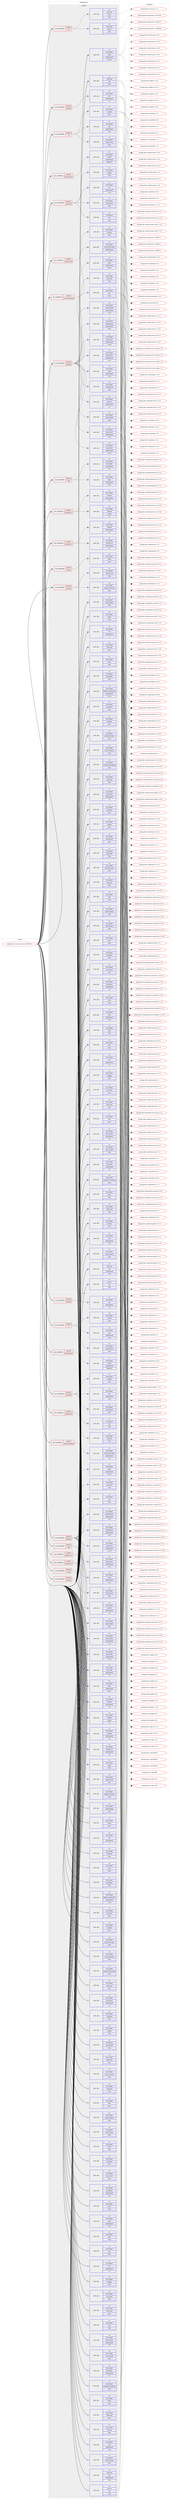 digraph prolog {

# *************
# Graph options
# *************

newrank=true;
concentrate=true;
compound=true;
graph [rankdir=LR,fontname=Helvetica,fontsize=10,ranksep=1.5];#, ranksep=2.5, nodesep=0.2];
edge  [arrowhead=vee];
node  [fontname=Helvetica,fontsize=10];

# **********
# The ebuild
# **********

subgraph cluster_leftcol {
color=gray;
rank=same;
label=<<i>ebuild</i>>;
id [label="portage://dev-vcs/git-annex-6.20170818-r1", color=red, width=4, href="../dev-vcs/git-annex-6.20170818-r1.svg"];
}

# ****************
# The dependencies
# ****************

subgraph cluster_midcol {
color=gray;
label=<<i>dependencies</i>>;
subgraph cluster_compile {
fillcolor="#eeeeee";
style=filled;
label=<<i>compile</i>>;
subgraph cond60800 {
dependency293923 [label=<<TABLE BORDER="0" CELLBORDER="1" CELLSPACING="0" CELLPADDING="4"><TR><TD ROWSPAN="3" CELLPADDING="10">use_conditional</TD></TR><TR><TD>negative</TD></TR><TR><TD>network-uri</TD></TR></TABLE>>, shape=none, color=red];
subgraph pack228573 {
dependency293924 [label=<<TABLE BORDER="0" CELLBORDER="1" CELLSPACING="0" CELLPADDING="4" WIDTH="220"><TR><TD ROWSPAN="6" CELLPADDING="30">pack_dep</TD></TR><TR><TD WIDTH="110">no</TD></TR><TR><TD>dev-haskell</TD></TR><TR><TD>network</TD></TR><TR><TD>greaterequal</TD></TR><TR><TD>2.4</TD></TR></TABLE>>, shape=none, color=blue];
}
dependency293923:e -> dependency293924:w [weight=20,style="dashed",arrowhead="vee"];
subgraph pack228574 {
dependency293925 [label=<<TABLE BORDER="0" CELLBORDER="1" CELLSPACING="0" CELLPADDING="4" WIDTH="220"><TR><TD ROWSPAN="6" CELLPADDING="30">pack_dep</TD></TR><TR><TD WIDTH="110">no</TD></TR><TR><TD>dev-haskell</TD></TR><TR><TD>network</TD></TR><TR><TD>smaller</TD></TR><TR><TD>2.6</TD></TR></TABLE>>, shape=none, color=blue];
}
dependency293923:e -> dependency293925:w [weight=20,style="dashed",arrowhead="vee"];
}
id:e -> dependency293923:w [weight=20,style="solid",arrowhead="vee"];
subgraph cond60801 {
dependency293926 [label=<<TABLE BORDER="0" CELLBORDER="1" CELLSPACING="0" CELLPADDING="4"><TR><TD ROWSPAN="3" CELLPADDING="10">use_conditional</TD></TR><TR><TD>positive</TD></TR><TR><TD>assistant</TD></TR></TABLE>>, shape=none, color=red];
subgraph pack228575 {
dependency293927 [label=<<TABLE BORDER="0" CELLBORDER="1" CELLSPACING="0" CELLPADDING="4" WIDTH="220"><TR><TD ROWSPAN="6" CELLPADDING="30">pack_dep</TD></TR><TR><TD WIDTH="110">no</TD></TR><TR><TD>dev-haskell</TD></TR><TR><TD>dns</TD></TR><TR><TD>greaterequal</TD></TR><TR><TD>1.0.0</TD></TR></TABLE>>, shape=none, color=blue];
}
dependency293926:e -> dependency293927:w [weight=20,style="dashed",arrowhead="vee"];
subgraph pack228576 {
dependency293928 [label=<<TABLE BORDER="0" CELLBORDER="1" CELLSPACING="0" CELLPADDING="4" WIDTH="220"><TR><TD ROWSPAN="6" CELLPADDING="30">pack_dep</TD></TR><TR><TD WIDTH="110">no</TD></TR><TR><TD>dev-haskell</TD></TR><TR><TD>hinotify</TD></TR><TR><TD>none</TD></TR><TR><TD></TD></TR></TABLE>>, shape=none, color=blue];
}
dependency293926:e -> dependency293928:w [weight=20,style="dashed",arrowhead="vee"];
subgraph pack228577 {
dependency293929 [label=<<TABLE BORDER="0" CELLBORDER="1" CELLSPACING="0" CELLPADDING="4" WIDTH="220"><TR><TD ROWSPAN="6" CELLPADDING="30">pack_dep</TD></TR><TR><TD WIDTH="110">no</TD></TR><TR><TD>dev-haskell</TD></TR><TR><TD>mountpoints</TD></TR><TR><TD>none</TD></TR><TR><TD></TD></TR></TABLE>>, shape=none, color=blue];
}
dependency293926:e -> dependency293929:w [weight=20,style="dashed",arrowhead="vee"];
subgraph pack228578 {
dependency293930 [label=<<TABLE BORDER="0" CELLBORDER="1" CELLSPACING="0" CELLPADDING="4" WIDTH="220"><TR><TD ROWSPAN="6" CELLPADDING="30">pack_dep</TD></TR><TR><TD WIDTH="110">no</TD></TR><TR><TD>sys-process</TD></TR><TR><TD>lsof</TD></TR><TR><TD>none</TD></TR><TR><TD></TD></TR></TABLE>>, shape=none, color=blue];
}
dependency293926:e -> dependency293930:w [weight=20,style="dashed",arrowhead="vee"];
}
id:e -> dependency293926:w [weight=20,style="solid",arrowhead="vee"];
subgraph cond60802 {
dependency293931 [label=<<TABLE BORDER="0" CELLBORDER="1" CELLSPACING="0" CELLPADDING="4"><TR><TD ROWSPAN="3" CELLPADDING="10">use_conditional</TD></TR><TR><TD>positive</TD></TR><TR><TD>benchmark</TD></TR></TABLE>>, shape=none, color=red];
subgraph pack228579 {
dependency293932 [label=<<TABLE BORDER="0" CELLBORDER="1" CELLSPACING="0" CELLPADDING="4" WIDTH="220"><TR><TD ROWSPAN="6" CELLPADDING="30">pack_dep</TD></TR><TR><TD WIDTH="110">no</TD></TR><TR><TD>dev-haskell</TD></TR><TR><TD>criterion</TD></TR><TR><TD>none</TD></TR><TR><TD></TD></TR></TABLE>>, shape=none, color=blue];
}
dependency293931:e -> dependency293932:w [weight=20,style="dashed",arrowhead="vee"];
}
id:e -> dependency293931:w [weight=20,style="solid",arrowhead="vee"];
subgraph cond60803 {
dependency293933 [label=<<TABLE BORDER="0" CELLBORDER="1" CELLSPACING="0" CELLPADDING="4"><TR><TD ROWSPAN="3" CELLPADDING="10">use_conditional</TD></TR><TR><TD>positive</TD></TR><TR><TD>concurrentoutput</TD></TR></TABLE>>, shape=none, color=red];
subgraph pack228580 {
dependency293934 [label=<<TABLE BORDER="0" CELLBORDER="1" CELLSPACING="0" CELLPADDING="4" WIDTH="220"><TR><TD ROWSPAN="6" CELLPADDING="30">pack_dep</TD></TR><TR><TD WIDTH="110">no</TD></TR><TR><TD>dev-haskell</TD></TR><TR><TD>concurrent-output</TD></TR><TR><TD>greaterequal</TD></TR><TR><TD>1.6</TD></TR></TABLE>>, shape=none, color=blue];
}
dependency293933:e -> dependency293934:w [weight=20,style="dashed",arrowhead="vee"];
}
id:e -> dependency293933:w [weight=20,style="solid",arrowhead="vee"];
subgraph cond60804 {
dependency293935 [label=<<TABLE BORDER="0" CELLBORDER="1" CELLSPACING="0" CELLPADDING="4"><TR><TD ROWSPAN="3" CELLPADDING="10">use_conditional</TD></TR><TR><TD>positive</TD></TR><TR><TD>dbus</TD></TR></TABLE>>, shape=none, color=red];
subgraph pack228581 {
dependency293936 [label=<<TABLE BORDER="0" CELLBORDER="1" CELLSPACING="0" CELLPADDING="4" WIDTH="220"><TR><TD ROWSPAN="6" CELLPADDING="30">pack_dep</TD></TR><TR><TD WIDTH="110">no</TD></TR><TR><TD>dev-haskell</TD></TR><TR><TD>dbus</TD></TR><TR><TD>greaterequal</TD></TR><TR><TD>0.10.7</TD></TR></TABLE>>, shape=none, color=blue];
}
dependency293935:e -> dependency293936:w [weight=20,style="dashed",arrowhead="vee"];
subgraph pack228582 {
dependency293937 [label=<<TABLE BORDER="0" CELLBORDER="1" CELLSPACING="0" CELLPADDING="4" WIDTH="220"><TR><TD ROWSPAN="6" CELLPADDING="30">pack_dep</TD></TR><TR><TD WIDTH="110">no</TD></TR><TR><TD>dev-haskell</TD></TR><TR><TD>fdo-notify</TD></TR><TR><TD>greaterequal</TD></TR><TR><TD>0.3</TD></TR></TABLE>>, shape=none, color=blue];
}
dependency293935:e -> dependency293937:w [weight=20,style="dashed",arrowhead="vee"];
}
id:e -> dependency293935:w [weight=20,style="solid",arrowhead="vee"];
subgraph cond60805 {
dependency293938 [label=<<TABLE BORDER="0" CELLBORDER="1" CELLSPACING="0" CELLPADDING="4"><TR><TD ROWSPAN="3" CELLPADDING="10">use_conditional</TD></TR><TR><TD>positive</TD></TR><TR><TD>doc</TD></TR></TABLE>>, shape=none, color=red];
subgraph pack228583 {
dependency293939 [label=<<TABLE BORDER="0" CELLBORDER="1" CELLSPACING="0" CELLPADDING="4" WIDTH="220"><TR><TD ROWSPAN="6" CELLPADDING="30">pack_dep</TD></TR><TR><TD WIDTH="110">no</TD></TR><TR><TD>www-apps</TD></TR><TR><TD>ikiwiki</TD></TR><TR><TD>none</TD></TR><TR><TD></TD></TR></TABLE>>, shape=none, color=blue];
}
dependency293938:e -> dependency293939:w [weight=20,style="dashed",arrowhead="vee"];
subgraph pack228584 {
dependency293940 [label=<<TABLE BORDER="0" CELLBORDER="1" CELLSPACING="0" CELLPADDING="4" WIDTH="220"><TR><TD ROWSPAN="6" CELLPADDING="30">pack_dep</TD></TR><TR><TD WIDTH="110">no</TD></TR><TR><TD>net-misc</TD></TR><TR><TD>rsync</TD></TR><TR><TD>none</TD></TR><TR><TD></TD></TR></TABLE>>, shape=none, color=blue];
}
dependency293938:e -> dependency293940:w [weight=20,style="dashed",arrowhead="vee"];
}
id:e -> dependency293938:w [weight=20,style="solid",arrowhead="vee"];
subgraph cond60806 {
dependency293941 [label=<<TABLE BORDER="0" CELLBORDER="1" CELLSPACING="0" CELLPADDING="4"><TR><TD ROWSPAN="3" CELLPADDING="10">use_conditional</TD></TR><TR><TD>positive</TD></TR><TR><TD>magic</TD></TR></TABLE>>, shape=none, color=red];
subgraph pack228585 {
dependency293942 [label=<<TABLE BORDER="0" CELLBORDER="1" CELLSPACING="0" CELLPADDING="4" WIDTH="220"><TR><TD ROWSPAN="6" CELLPADDING="30">pack_dep</TD></TR><TR><TD WIDTH="110">no</TD></TR><TR><TD>dev-haskell</TD></TR><TR><TD>magic</TD></TR><TR><TD>none</TD></TR><TR><TD></TD></TR></TABLE>>, shape=none, color=blue];
}
dependency293941:e -> dependency293942:w [weight=20,style="dashed",arrowhead="vee"];
}
id:e -> dependency293941:w [weight=20,style="solid",arrowhead="vee"];
subgraph cond60807 {
dependency293943 [label=<<TABLE BORDER="0" CELLBORDER="1" CELLSPACING="0" CELLPADDING="4"><TR><TD ROWSPAN="3" CELLPADDING="10">use_conditional</TD></TR><TR><TD>positive</TD></TR><TR><TD>network-uri</TD></TR></TABLE>>, shape=none, color=red];
subgraph pack228586 {
dependency293944 [label=<<TABLE BORDER="0" CELLBORDER="1" CELLSPACING="0" CELLPADDING="4" WIDTH="220"><TR><TD ROWSPAN="6" CELLPADDING="30">pack_dep</TD></TR><TR><TD WIDTH="110">no</TD></TR><TR><TD>dev-haskell</TD></TR><TR><TD>network</TD></TR><TR><TD>greaterequal</TD></TR><TR><TD>2.6</TD></TR></TABLE>>, shape=none, color=blue];
}
dependency293943:e -> dependency293944:w [weight=20,style="dashed",arrowhead="vee"];
subgraph pack228587 {
dependency293945 [label=<<TABLE BORDER="0" CELLBORDER="1" CELLSPACING="0" CELLPADDING="4" WIDTH="220"><TR><TD ROWSPAN="6" CELLPADDING="30">pack_dep</TD></TR><TR><TD WIDTH="110">no</TD></TR><TR><TD>dev-haskell</TD></TR><TR><TD>network-uri</TD></TR><TR><TD>greaterequal</TD></TR><TR><TD>2.6</TD></TR></TABLE>>, shape=none, color=blue];
}
dependency293943:e -> dependency293945:w [weight=20,style="dashed",arrowhead="vee"];
}
id:e -> dependency293943:w [weight=20,style="solid",arrowhead="vee"];
subgraph cond60808 {
dependency293946 [label=<<TABLE BORDER="0" CELLBORDER="1" CELLSPACING="0" CELLPADDING="4"><TR><TD ROWSPAN="3" CELLPADDING="10">use_conditional</TD></TR><TR><TD>positive</TD></TR><TR><TD>pairing</TD></TR></TABLE>>, shape=none, color=red];
subgraph pack228588 {
dependency293947 [label=<<TABLE BORDER="0" CELLBORDER="1" CELLSPACING="0" CELLPADDING="4" WIDTH="220"><TR><TD ROWSPAN="6" CELLPADDING="30">pack_dep</TD></TR><TR><TD WIDTH="110">no</TD></TR><TR><TD>dev-haskell</TD></TR><TR><TD>network-info</TD></TR><TR><TD>none</TD></TR><TR><TD></TD></TR></TABLE>>, shape=none, color=blue];
}
dependency293946:e -> dependency293947:w [weight=20,style="dashed",arrowhead="vee"];
subgraph pack228589 {
dependency293948 [label=<<TABLE BORDER="0" CELLBORDER="1" CELLSPACING="0" CELLPADDING="4" WIDTH="220"><TR><TD ROWSPAN="6" CELLPADDING="30">pack_dep</TD></TR><TR><TD WIDTH="110">no</TD></TR><TR><TD>dev-haskell</TD></TR><TR><TD>network-multicast</TD></TR><TR><TD>none</TD></TR><TR><TD></TD></TR></TABLE>>, shape=none, color=blue];
}
dependency293946:e -> dependency293948:w [weight=20,style="dashed",arrowhead="vee"];
}
id:e -> dependency293946:w [weight=20,style="solid",arrowhead="vee"];
subgraph cond60809 {
dependency293949 [label=<<TABLE BORDER="0" CELLBORDER="1" CELLSPACING="0" CELLPADDING="4"><TR><TD ROWSPAN="3" CELLPADDING="10">use_conditional</TD></TR><TR><TD>positive</TD></TR><TR><TD>s3</TD></TR></TABLE>>, shape=none, color=red];
subgraph pack228590 {
dependency293950 [label=<<TABLE BORDER="0" CELLBORDER="1" CELLSPACING="0" CELLPADDING="4" WIDTH="220"><TR><TD ROWSPAN="6" CELLPADDING="30">pack_dep</TD></TR><TR><TD WIDTH="110">no</TD></TR><TR><TD>dev-haskell</TD></TR><TR><TD>aws</TD></TR><TR><TD>greaterequal</TD></TR><TR><TD>0.9.2</TD></TR></TABLE>>, shape=none, color=blue];
}
dependency293949:e -> dependency293950:w [weight=20,style="dashed",arrowhead="vee"];
subgraph pack228591 {
dependency293951 [label=<<TABLE BORDER="0" CELLBORDER="1" CELLSPACING="0" CELLPADDING="4" WIDTH="220"><TR><TD ROWSPAN="6" CELLPADDING="30">pack_dep</TD></TR><TR><TD WIDTH="110">no</TD></TR><TR><TD>dev-haskell</TD></TR><TR><TD>conduit</TD></TR><TR><TD>none</TD></TR><TR><TD></TD></TR></TABLE>>, shape=none, color=blue];
}
dependency293949:e -> dependency293951:w [weight=20,style="dashed",arrowhead="vee"];
subgraph pack228592 {
dependency293952 [label=<<TABLE BORDER="0" CELLBORDER="1" CELLSPACING="0" CELLPADDING="4" WIDTH="220"><TR><TD ROWSPAN="6" CELLPADDING="30">pack_dep</TD></TR><TR><TD WIDTH="110">no</TD></TR><TR><TD>dev-haskell</TD></TR><TR><TD>conduit-extra</TD></TR><TR><TD>none</TD></TR><TR><TD></TD></TR></TABLE>>, shape=none, color=blue];
}
dependency293949:e -> dependency293952:w [weight=20,style="dashed",arrowhead="vee"];
}
id:e -> dependency293949:w [weight=20,style="solid",arrowhead="vee"];
subgraph cond60810 {
dependency293953 [label=<<TABLE BORDER="0" CELLBORDER="1" CELLSPACING="0" CELLPADDING="4"><TR><TD ROWSPAN="3" CELLPADDING="10">use_conditional</TD></TR><TR><TD>positive</TD></TR><TR><TD>torrentparser</TD></TR></TABLE>>, shape=none, color=red];
subgraph pack228593 {
dependency293954 [label=<<TABLE BORDER="0" CELLBORDER="1" CELLSPACING="0" CELLPADDING="4" WIDTH="220"><TR><TD ROWSPAN="6" CELLPADDING="30">pack_dep</TD></TR><TR><TD WIDTH="110">no</TD></TR><TR><TD>dev-haskell</TD></TR><TR><TD>torrent</TD></TR><TR><TD>greaterequal</TD></TR><TR><TD>10000.0.0</TD></TR></TABLE>>, shape=none, color=blue];
}
dependency293953:e -> dependency293954:w [weight=20,style="dashed",arrowhead="vee"];
}
id:e -> dependency293953:w [weight=20,style="solid",arrowhead="vee"];
subgraph cond60811 {
dependency293955 [label=<<TABLE BORDER="0" CELLBORDER="1" CELLSPACING="0" CELLPADDING="4"><TR><TD ROWSPAN="3" CELLPADDING="10">use_conditional</TD></TR><TR><TD>positive</TD></TR><TR><TD>webapp</TD></TR></TABLE>>, shape=none, color=red];
subgraph pack228594 {
dependency293956 [label=<<TABLE BORDER="0" CELLBORDER="1" CELLSPACING="0" CELLPADDING="4" WIDTH="220"><TR><TD ROWSPAN="6" CELLPADDING="30">pack_dep</TD></TR><TR><TD WIDTH="110">no</TD></TR><TR><TD>dev-haskell</TD></TR><TR><TD>blaze-builder</TD></TR><TR><TD>none</TD></TR><TR><TD></TD></TR></TABLE>>, shape=none, color=blue];
}
dependency293955:e -> dependency293956:w [weight=20,style="dashed",arrowhead="vee"];
subgraph pack228595 {
dependency293957 [label=<<TABLE BORDER="0" CELLBORDER="1" CELLSPACING="0" CELLPADDING="4" WIDTH="220"><TR><TD ROWSPAN="6" CELLPADDING="30">pack_dep</TD></TR><TR><TD WIDTH="110">no</TD></TR><TR><TD>dev-haskell</TD></TR><TR><TD>clientsession</TD></TR><TR><TD>none</TD></TR><TR><TD></TD></TR></TABLE>>, shape=none, color=blue];
}
dependency293955:e -> dependency293957:w [weight=20,style="dashed",arrowhead="vee"];
subgraph pack228596 {
dependency293958 [label=<<TABLE BORDER="0" CELLBORDER="1" CELLSPACING="0" CELLPADDING="4" WIDTH="220"><TR><TD ROWSPAN="6" CELLPADDING="30">pack_dep</TD></TR><TR><TD WIDTH="110">no</TD></TR><TR><TD>dev-haskell</TD></TR><TR><TD>path-pieces</TD></TR><TR><TD>greaterequal</TD></TR><TR><TD>0.1.4</TD></TR></TABLE>>, shape=none, color=blue];
}
dependency293955:e -> dependency293958:w [weight=20,style="dashed",arrowhead="vee"];
subgraph pack228597 {
dependency293959 [label=<<TABLE BORDER="0" CELLBORDER="1" CELLSPACING="0" CELLPADDING="4" WIDTH="220"><TR><TD ROWSPAN="6" CELLPADDING="30">pack_dep</TD></TR><TR><TD WIDTH="110">no</TD></TR><TR><TD>dev-haskell</TD></TR><TR><TD>shakespeare</TD></TR><TR><TD>greaterequal</TD></TR><TR><TD>2.0.0</TD></TR></TABLE>>, shape=none, color=blue];
}
dependency293955:e -> dependency293959:w [weight=20,style="dashed",arrowhead="vee"];
subgraph pack228598 {
dependency293960 [label=<<TABLE BORDER="0" CELLBORDER="1" CELLSPACING="0" CELLPADDING="4" WIDTH="220"><TR><TD ROWSPAN="6" CELLPADDING="30">pack_dep</TD></TR><TR><TD WIDTH="110">no</TD></TR><TR><TD>dev-haskell</TD></TR><TR><TD>wai</TD></TR><TR><TD>none</TD></TR><TR><TD></TD></TR></TABLE>>, shape=none, color=blue];
}
dependency293955:e -> dependency293960:w [weight=20,style="dashed",arrowhead="vee"];
subgraph pack228599 {
dependency293961 [label=<<TABLE BORDER="0" CELLBORDER="1" CELLSPACING="0" CELLPADDING="4" WIDTH="220"><TR><TD ROWSPAN="6" CELLPADDING="30">pack_dep</TD></TR><TR><TD WIDTH="110">no</TD></TR><TR><TD>dev-haskell</TD></TR><TR><TD>wai-extra</TD></TR><TR><TD>none</TD></TR><TR><TD></TD></TR></TABLE>>, shape=none, color=blue];
}
dependency293955:e -> dependency293961:w [weight=20,style="dashed",arrowhead="vee"];
subgraph pack228600 {
dependency293962 [label=<<TABLE BORDER="0" CELLBORDER="1" CELLSPACING="0" CELLPADDING="4" WIDTH="220"><TR><TD ROWSPAN="6" CELLPADDING="30">pack_dep</TD></TR><TR><TD WIDTH="110">no</TD></TR><TR><TD>dev-haskell</TD></TR><TR><TD>warp</TD></TR><TR><TD>greaterequal</TD></TR><TR><TD>3.0.0.5</TD></TR></TABLE>>, shape=none, color=blue];
}
dependency293955:e -> dependency293962:w [weight=20,style="dashed",arrowhead="vee"];
subgraph pack228601 {
dependency293963 [label=<<TABLE BORDER="0" CELLBORDER="1" CELLSPACING="0" CELLPADDING="4" WIDTH="220"><TR><TD ROWSPAN="6" CELLPADDING="30">pack_dep</TD></TR><TR><TD WIDTH="110">no</TD></TR><TR><TD>dev-haskell</TD></TR><TR><TD>warp-tls</TD></TR><TR><TD>greaterequal</TD></TR><TR><TD>1.4</TD></TR></TABLE>>, shape=none, color=blue];
}
dependency293955:e -> dependency293963:w [weight=20,style="dashed",arrowhead="vee"];
subgraph pack228602 {
dependency293964 [label=<<TABLE BORDER="0" CELLBORDER="1" CELLSPACING="0" CELLPADDING="4" WIDTH="220"><TR><TD ROWSPAN="6" CELLPADDING="30">pack_dep</TD></TR><TR><TD WIDTH="110">no</TD></TR><TR><TD>dev-haskell</TD></TR><TR><TD>yesod</TD></TR><TR><TD>greaterequal</TD></TR><TR><TD>1.2.6</TD></TR></TABLE>>, shape=none, color=blue];
}
dependency293955:e -> dependency293964:w [weight=20,style="dashed",arrowhead="vee"];
subgraph pack228603 {
dependency293965 [label=<<TABLE BORDER="0" CELLBORDER="1" CELLSPACING="0" CELLPADDING="4" WIDTH="220"><TR><TD ROWSPAN="6" CELLPADDING="30">pack_dep</TD></TR><TR><TD WIDTH="110">no</TD></TR><TR><TD>dev-haskell</TD></TR><TR><TD>yesod-core</TD></TR><TR><TD>greaterequal</TD></TR><TR><TD>1.2.19</TD></TR></TABLE>>, shape=none, color=blue];
}
dependency293955:e -> dependency293965:w [weight=20,style="dashed",arrowhead="vee"];
subgraph pack228604 {
dependency293966 [label=<<TABLE BORDER="0" CELLBORDER="1" CELLSPACING="0" CELLPADDING="4" WIDTH="220"><TR><TD ROWSPAN="6" CELLPADDING="30">pack_dep</TD></TR><TR><TD WIDTH="110">no</TD></TR><TR><TD>dev-haskell</TD></TR><TR><TD>yesod-default</TD></TR><TR><TD>greaterequal</TD></TR><TR><TD>1.2.0</TD></TR></TABLE>>, shape=none, color=blue];
}
dependency293955:e -> dependency293966:w [weight=20,style="dashed",arrowhead="vee"];
subgraph pack228605 {
dependency293967 [label=<<TABLE BORDER="0" CELLBORDER="1" CELLSPACING="0" CELLPADDING="4" WIDTH="220"><TR><TD ROWSPAN="6" CELLPADDING="30">pack_dep</TD></TR><TR><TD WIDTH="110">no</TD></TR><TR><TD>dev-haskell</TD></TR><TR><TD>yesod-form</TD></TR><TR><TD>greaterequal</TD></TR><TR><TD>1.3.15</TD></TR></TABLE>>, shape=none, color=blue];
}
dependency293955:e -> dependency293967:w [weight=20,style="dashed",arrowhead="vee"];
subgraph pack228606 {
dependency293968 [label=<<TABLE BORDER="0" CELLBORDER="1" CELLSPACING="0" CELLPADDING="4" WIDTH="220"><TR><TD ROWSPAN="6" CELLPADDING="30">pack_dep</TD></TR><TR><TD WIDTH="110">no</TD></TR><TR><TD>dev-haskell</TD></TR><TR><TD>yesod-static</TD></TR><TR><TD>greaterequal</TD></TR><TR><TD>1.2.4</TD></TR></TABLE>>, shape=none, color=blue];
}
dependency293955:e -> dependency293968:w [weight=20,style="dashed",arrowhead="vee"];
}
id:e -> dependency293955:w [weight=20,style="solid",arrowhead="vee"];
subgraph cond60812 {
dependency293969 [label=<<TABLE BORDER="0" CELLBORDER="1" CELLSPACING="0" CELLPADDING="4"><TR><TD ROWSPAN="3" CELLPADDING="10">use_conditional</TD></TR><TR><TD>positive</TD></TR><TR><TD>webdav</TD></TR></TABLE>>, shape=none, color=red];
subgraph pack228607 {
dependency293970 [label=<<TABLE BORDER="0" CELLBORDER="1" CELLSPACING="0" CELLPADDING="4" WIDTH="220"><TR><TD ROWSPAN="6" CELLPADDING="30">pack_dep</TD></TR><TR><TD WIDTH="110">no</TD></TR><TR><TD>dev-haskell</TD></TR><TR><TD>dav</TD></TR><TR><TD>greaterequal</TD></TR><TR><TD>1.0</TD></TR></TABLE>>, shape=none, color=blue];
}
dependency293969:e -> dependency293970:w [weight=20,style="dashed",arrowhead="vee"];
}
id:e -> dependency293969:w [weight=20,style="solid",arrowhead="vee"];
subgraph pack228608 {
dependency293971 [label=<<TABLE BORDER="0" CELLBORDER="1" CELLSPACING="0" CELLPADDING="4" WIDTH="220"><TR><TD ROWSPAN="6" CELLPADDING="30">pack_dep</TD></TR><TR><TD WIDTH="110">no</TD></TR><TR><TD>dev-haskell</TD></TR><TR><TD>aeson</TD></TR><TR><TD>none</TD></TR><TR><TD></TD></TR></TABLE>>, shape=none, color=blue];
}
id:e -> dependency293971:w [weight=20,style="solid",arrowhead="vee"];
subgraph pack228609 {
dependency293972 [label=<<TABLE BORDER="0" CELLBORDER="1" CELLSPACING="0" CELLPADDING="4" WIDTH="220"><TR><TD ROWSPAN="6" CELLPADDING="30">pack_dep</TD></TR><TR><TD WIDTH="110">no</TD></TR><TR><TD>dev-haskell</TD></TR><TR><TD>async</TD></TR><TR><TD>none</TD></TR><TR><TD></TD></TR></TABLE>>, shape=none, color=blue];
}
id:e -> dependency293972:w [weight=20,style="solid",arrowhead="vee"];
subgraph pack228610 {
dependency293973 [label=<<TABLE BORDER="0" CELLBORDER="1" CELLSPACING="0" CELLPADDING="4" WIDTH="220"><TR><TD ROWSPAN="6" CELLPADDING="30">pack_dep</TD></TR><TR><TD WIDTH="110">no</TD></TR><TR><TD>dev-haskell</TD></TR><TR><TD>bloomfilter</TD></TR><TR><TD>none</TD></TR><TR><TD></TD></TR></TABLE>>, shape=none, color=blue];
}
id:e -> dependency293973:w [weight=20,style="solid",arrowhead="vee"];
subgraph pack228611 {
dependency293974 [label=<<TABLE BORDER="0" CELLBORDER="1" CELLSPACING="0" CELLPADDING="4" WIDTH="220"><TR><TD ROWSPAN="6" CELLPADDING="30">pack_dep</TD></TR><TR><TD WIDTH="110">no</TD></TR><TR><TD>dev-haskell</TD></TR><TR><TD>byteable</TD></TR><TR><TD>none</TD></TR><TR><TD></TD></TR></TABLE>>, shape=none, color=blue];
}
id:e -> dependency293974:w [weight=20,style="solid",arrowhead="vee"];
subgraph pack228612 {
dependency293975 [label=<<TABLE BORDER="0" CELLBORDER="1" CELLSPACING="0" CELLPADDING="4" WIDTH="220"><TR><TD ROWSPAN="6" CELLPADDING="30">pack_dep</TD></TR><TR><TD WIDTH="110">no</TD></TR><TR><TD>dev-haskell</TD></TR><TR><TD>cabal</TD></TR><TR><TD>greaterequal</TD></TR><TR><TD>1.18.1.3</TD></TR></TABLE>>, shape=none, color=blue];
}
id:e -> dependency293975:w [weight=20,style="solid",arrowhead="vee"];
subgraph pack228613 {
dependency293976 [label=<<TABLE BORDER="0" CELLBORDER="1" CELLSPACING="0" CELLPADDING="4" WIDTH="220"><TR><TD ROWSPAN="6" CELLPADDING="30">pack_dep</TD></TR><TR><TD WIDTH="110">no</TD></TR><TR><TD>dev-haskell</TD></TR><TR><TD>case-insensitive</TD></TR><TR><TD>none</TD></TR><TR><TD></TD></TR></TABLE>>, shape=none, color=blue];
}
id:e -> dependency293976:w [weight=20,style="solid",arrowhead="vee"];
subgraph pack228614 {
dependency293977 [label=<<TABLE BORDER="0" CELLBORDER="1" CELLSPACING="0" CELLPADDING="4" WIDTH="220"><TR><TD ROWSPAN="6" CELLPADDING="30">pack_dep</TD></TR><TR><TD WIDTH="110">no</TD></TR><TR><TD>dev-haskell</TD></TR><TR><TD>crypto-api</TD></TR><TR><TD>none</TD></TR><TR><TD></TD></TR></TABLE>>, shape=none, color=blue];
}
id:e -> dependency293977:w [weight=20,style="solid",arrowhead="vee"];
subgraph pack228615 {
dependency293978 [label=<<TABLE BORDER="0" CELLBORDER="1" CELLSPACING="0" CELLPADDING="4" WIDTH="220"><TR><TD ROWSPAN="6" CELLPADDING="30">pack_dep</TD></TR><TR><TD WIDTH="110">no</TD></TR><TR><TD>dev-haskell</TD></TR><TR><TD>cryptonite</TD></TR><TR><TD>none</TD></TR><TR><TD></TD></TR></TABLE>>, shape=none, color=blue];
}
id:e -> dependency293978:w [weight=20,style="solid",arrowhead="vee"];
subgraph pack228616 {
dependency293979 [label=<<TABLE BORDER="0" CELLBORDER="1" CELLSPACING="0" CELLPADDING="4" WIDTH="220"><TR><TD ROWSPAN="6" CELLPADDING="30">pack_dep</TD></TR><TR><TD WIDTH="110">no</TD></TR><TR><TD>dev-haskell</TD></TR><TR><TD>data-default</TD></TR><TR><TD>none</TD></TR><TR><TD></TD></TR></TABLE>>, shape=none, color=blue];
}
id:e -> dependency293979:w [weight=20,style="solid",arrowhead="vee"];
subgraph pack228617 {
dependency293980 [label=<<TABLE BORDER="0" CELLBORDER="1" CELLSPACING="0" CELLPADDING="4" WIDTH="220"><TR><TD ROWSPAN="6" CELLPADDING="30">pack_dep</TD></TR><TR><TD WIDTH="110">no</TD></TR><TR><TD>dev-haskell</TD></TR><TR><TD>disk-free-space</TD></TR><TR><TD>none</TD></TR><TR><TD></TD></TR></TABLE>>, shape=none, color=blue];
}
id:e -> dependency293980:w [weight=20,style="solid",arrowhead="vee"];
subgraph pack228618 {
dependency293981 [label=<<TABLE BORDER="0" CELLBORDER="1" CELLSPACING="0" CELLPADDING="4" WIDTH="220"><TR><TD ROWSPAN="6" CELLPADDING="30">pack_dep</TD></TR><TR><TD WIDTH="110">no</TD></TR><TR><TD>dev-haskell</TD></TR><TR><TD>dlist</TD></TR><TR><TD>none</TD></TR><TR><TD></TD></TR></TABLE>>, shape=none, color=blue];
}
id:e -> dependency293981:w [weight=20,style="solid",arrowhead="vee"];
subgraph pack228619 {
dependency293982 [label=<<TABLE BORDER="0" CELLBORDER="1" CELLSPACING="0" CELLPADDING="4" WIDTH="220"><TR><TD ROWSPAN="6" CELLPADDING="30">pack_dep</TD></TR><TR><TD WIDTH="110">no</TD></TR><TR><TD>dev-haskell</TD></TR><TR><TD>edit-distance</TD></TR><TR><TD>none</TD></TR><TR><TD></TD></TR></TABLE>>, shape=none, color=blue];
}
id:e -> dependency293982:w [weight=20,style="solid",arrowhead="vee"];
subgraph pack228620 {
dependency293983 [label=<<TABLE BORDER="0" CELLBORDER="1" CELLSPACING="0" CELLPADDING="4" WIDTH="220"><TR><TD ROWSPAN="6" CELLPADDING="30">pack_dep</TD></TR><TR><TD WIDTH="110">no</TD></TR><TR><TD>dev-haskell</TD></TR><TR><TD>esqueleto</TD></TR><TR><TD>none</TD></TR><TR><TD></TD></TR></TABLE>>, shape=none, color=blue];
}
id:e -> dependency293983:w [weight=20,style="solid",arrowhead="vee"];
subgraph pack228621 {
dependency293984 [label=<<TABLE BORDER="0" CELLBORDER="1" CELLSPACING="0" CELLPADDING="4" WIDTH="220"><TR><TD ROWSPAN="6" CELLPADDING="30">pack_dep</TD></TR><TR><TD WIDTH="110">no</TD></TR><TR><TD>dev-haskell</TD></TR><TR><TD>exceptions</TD></TR><TR><TD>greaterequal</TD></TR><TR><TD>0.6</TD></TR></TABLE>>, shape=none, color=blue];
}
id:e -> dependency293984:w [weight=20,style="solid",arrowhead="vee"];
subgraph pack228622 {
dependency293985 [label=<<TABLE BORDER="0" CELLBORDER="1" CELLSPACING="0" CELLPADDING="4" WIDTH="220"><TR><TD ROWSPAN="6" CELLPADDING="30">pack_dep</TD></TR><TR><TD WIDTH="110">no</TD></TR><TR><TD>dev-haskell</TD></TR><TR><TD>feed</TD></TR><TR><TD>greaterequal</TD></TR><TR><TD>0.3.9</TD></TR></TABLE>>, shape=none, color=blue];
}
id:e -> dependency293985:w [weight=20,style="solid",arrowhead="vee"];
subgraph pack228623 {
dependency293986 [label=<<TABLE BORDER="0" CELLBORDER="1" CELLSPACING="0" CELLPADDING="4" WIDTH="220"><TR><TD ROWSPAN="6" CELLPADDING="30">pack_dep</TD></TR><TR><TD WIDTH="110">no</TD></TR><TR><TD>dev-haskell</TD></TR><TR><TD>free</TD></TR><TR><TD>none</TD></TR><TR><TD></TD></TR></TABLE>>, shape=none, color=blue];
}
id:e -> dependency293986:w [weight=20,style="solid",arrowhead="vee"];
subgraph pack228624 {
dependency293987 [label=<<TABLE BORDER="0" CELLBORDER="1" CELLSPACING="0" CELLPADDING="4" WIDTH="220"><TR><TD ROWSPAN="6" CELLPADDING="30">pack_dep</TD></TR><TR><TD WIDTH="110">no</TD></TR><TR><TD>dev-haskell</TD></TR><TR><TD>hslogger</TD></TR><TR><TD>none</TD></TR><TR><TD></TD></TR></TABLE>>, shape=none, color=blue];
}
id:e -> dependency293987:w [weight=20,style="solid",arrowhead="vee"];
subgraph pack228625 {
dependency293988 [label=<<TABLE BORDER="0" CELLBORDER="1" CELLSPACING="0" CELLPADDING="4" WIDTH="220"><TR><TD ROWSPAN="6" CELLPADDING="30">pack_dep</TD></TR><TR><TD WIDTH="110">no</TD></TR><TR><TD>dev-haskell</TD></TR><TR><TD>http-client</TD></TR><TR><TD>none</TD></TR><TR><TD></TD></TR></TABLE>>, shape=none, color=blue];
}
id:e -> dependency293988:w [weight=20,style="solid",arrowhead="vee"];
subgraph pack228626 {
dependency293989 [label=<<TABLE BORDER="0" CELLBORDER="1" CELLSPACING="0" CELLPADDING="4" WIDTH="220"><TR><TD ROWSPAN="6" CELLPADDING="30">pack_dep</TD></TR><TR><TD WIDTH="110">no</TD></TR><TR><TD>dev-haskell</TD></TR><TR><TD>http-conduit</TD></TR><TR><TD>greaterequal</TD></TR><TR><TD>2.0</TD></TR></TABLE>>, shape=none, color=blue];
}
id:e -> dependency293989:w [weight=20,style="solid",arrowhead="vee"];
subgraph pack228627 {
dependency293990 [label=<<TABLE BORDER="0" CELLBORDER="1" CELLSPACING="0" CELLPADDING="4" WIDTH="220"><TR><TD ROWSPAN="6" CELLPADDING="30">pack_dep</TD></TR><TR><TD WIDTH="110">no</TD></TR><TR><TD>dev-haskell</TD></TR><TR><TD>http-types</TD></TR><TR><TD>greaterequal</TD></TR><TR><TD>0.7</TD></TR></TABLE>>, shape=none, color=blue];
}
id:e -> dependency293990:w [weight=20,style="solid",arrowhead="vee"];
subgraph pack228628 {
dependency293991 [label=<<TABLE BORDER="0" CELLBORDER="1" CELLSPACING="0" CELLPADDING="4" WIDTH="220"><TR><TD ROWSPAN="6" CELLPADDING="30">pack_dep</TD></TR><TR><TD WIDTH="110">no</TD></TR><TR><TD>dev-haskell</TD></TR><TR><TD>ifelse</TD></TR><TR><TD>none</TD></TR><TR><TD></TD></TR></TABLE>>, shape=none, color=blue];
}
id:e -> dependency293991:w [weight=20,style="solid",arrowhead="vee"];
subgraph pack228629 {
dependency293992 [label=<<TABLE BORDER="0" CELLBORDER="1" CELLSPACING="0" CELLPADDING="4" WIDTH="220"><TR><TD ROWSPAN="6" CELLPADDING="30">pack_dep</TD></TR><TR><TD WIDTH="110">no</TD></TR><TR><TD>dev-haskell</TD></TR><TR><TD>memory</TD></TR><TR><TD>none</TD></TR><TR><TD></TD></TR></TABLE>>, shape=none, color=blue];
}
id:e -> dependency293992:w [weight=20,style="solid",arrowhead="vee"];
subgraph pack228630 {
dependency293993 [label=<<TABLE BORDER="0" CELLBORDER="1" CELLSPACING="0" CELLPADDING="4" WIDTH="220"><TR><TD ROWSPAN="6" CELLPADDING="30">pack_dep</TD></TR><TR><TD WIDTH="110">no</TD></TR><TR><TD>dev-haskell</TD></TR><TR><TD>monad-control</TD></TR><TR><TD>none</TD></TR><TR><TD></TD></TR></TABLE>>, shape=none, color=blue];
}
id:e -> dependency293993:w [weight=20,style="solid",arrowhead="vee"];
subgraph pack228631 {
dependency293994 [label=<<TABLE BORDER="0" CELLBORDER="1" CELLSPACING="0" CELLPADDING="4" WIDTH="220"><TR><TD ROWSPAN="6" CELLPADDING="30">pack_dep</TD></TR><TR><TD WIDTH="110">no</TD></TR><TR><TD>dev-haskell</TD></TR><TR><TD>monad-logger</TD></TR><TR><TD>none</TD></TR><TR><TD></TD></TR></TABLE>>, shape=none, color=blue];
}
id:e -> dependency293994:w [weight=20,style="solid",arrowhead="vee"];
subgraph pack228632 {
dependency293995 [label=<<TABLE BORDER="0" CELLBORDER="1" CELLSPACING="0" CELLPADDING="4" WIDTH="220"><TR><TD ROWSPAN="6" CELLPADDING="30">pack_dep</TD></TR><TR><TD WIDTH="110">no</TD></TR><TR><TD>dev-haskell</TD></TR><TR><TD>mtl</TD></TR><TR><TD>greaterequal</TD></TR><TR><TD>2</TD></TR></TABLE>>, shape=none, color=blue];
}
id:e -> dependency293995:w [weight=20,style="solid",arrowhead="vee"];
subgraph pack228633 {
dependency293996 [label=<<TABLE BORDER="0" CELLBORDER="1" CELLSPACING="0" CELLPADDING="4" WIDTH="220"><TR><TD ROWSPAN="6" CELLPADDING="30">pack_dep</TD></TR><TR><TD WIDTH="110">no</TD></TR><TR><TD>dev-haskell</TD></TR><TR><TD>old-locale</TD></TR><TR><TD>none</TD></TR><TR><TD></TD></TR></TABLE>>, shape=none, color=blue];
}
id:e -> dependency293996:w [weight=20,style="solid",arrowhead="vee"];
subgraph pack228634 {
dependency293997 [label=<<TABLE BORDER="0" CELLBORDER="1" CELLSPACING="0" CELLPADDING="4" WIDTH="220"><TR><TD ROWSPAN="6" CELLPADDING="30">pack_dep</TD></TR><TR><TD WIDTH="110">no</TD></TR><TR><TD>dev-haskell</TD></TR><TR><TD>optparse-applicative</TD></TR><TR><TD>greaterequal</TD></TR><TR><TD>0.11.0</TD></TR></TABLE>>, shape=none, color=blue];
}
id:e -> dependency293997:w [weight=20,style="solid",arrowhead="vee"];
subgraph pack228635 {
dependency293998 [label=<<TABLE BORDER="0" CELLBORDER="1" CELLSPACING="0" CELLPADDING="4" WIDTH="220"><TR><TD ROWSPAN="6" CELLPADDING="30">pack_dep</TD></TR><TR><TD WIDTH="110">no</TD></TR><TR><TD>dev-haskell</TD></TR><TR><TD>persistent</TD></TR><TR><TD>none</TD></TR><TR><TD></TD></TR></TABLE>>, shape=none, color=blue];
}
id:e -> dependency293998:w [weight=20,style="solid",arrowhead="vee"];
subgraph pack228636 {
dependency293999 [label=<<TABLE BORDER="0" CELLBORDER="1" CELLSPACING="0" CELLPADDING="4" WIDTH="220"><TR><TD ROWSPAN="6" CELLPADDING="30">pack_dep</TD></TR><TR><TD WIDTH="110">no</TD></TR><TR><TD>dev-haskell</TD></TR><TR><TD>persistent-sqlite</TD></TR><TR><TD>none</TD></TR><TR><TD></TD></TR></TABLE>>, shape=none, color=blue];
}
id:e -> dependency293999:w [weight=20,style="solid",arrowhead="vee"];
subgraph pack228637 {
dependency294000 [label=<<TABLE BORDER="0" CELLBORDER="1" CELLSPACING="0" CELLPADDING="4" WIDTH="220"><TR><TD ROWSPAN="6" CELLPADDING="30">pack_dep</TD></TR><TR><TD WIDTH="110">no</TD></TR><TR><TD>dev-haskell</TD></TR><TR><TD>persistent-template</TD></TR><TR><TD>none</TD></TR><TR><TD></TD></TR></TABLE>>, shape=none, color=blue];
}
id:e -> dependency294000:w [weight=20,style="solid",arrowhead="vee"];
subgraph pack228638 {
dependency294001 [label=<<TABLE BORDER="0" CELLBORDER="1" CELLSPACING="0" CELLPADDING="4" WIDTH="220"><TR><TD ROWSPAN="6" CELLPADDING="30">pack_dep</TD></TR><TR><TD WIDTH="110">no</TD></TR><TR><TD>dev-haskell</TD></TR><TR><TD>quickcheck</TD></TR><TR><TD>greaterequal</TD></TR><TR><TD>2.1</TD></TR></TABLE>>, shape=none, color=blue];
}
id:e -> dependency294001:w [weight=20,style="solid",arrowhead="vee"];
subgraph pack228639 {
dependency294002 [label=<<TABLE BORDER="0" CELLBORDER="1" CELLSPACING="0" CELLPADDING="4" WIDTH="220"><TR><TD ROWSPAN="6" CELLPADDING="30">pack_dep</TD></TR><TR><TD WIDTH="110">no</TD></TR><TR><TD>dev-haskell</TD></TR><TR><TD>random</TD></TR><TR><TD>none</TD></TR><TR><TD></TD></TR></TABLE>>, shape=none, color=blue];
}
id:e -> dependency294002:w [weight=20,style="solid",arrowhead="vee"];
subgraph pack228640 {
dependency294003 [label=<<TABLE BORDER="0" CELLBORDER="1" CELLSPACING="0" CELLPADDING="4" WIDTH="220"><TR><TD ROWSPAN="6" CELLPADDING="30">pack_dep</TD></TR><TR><TD WIDTH="110">no</TD></TR><TR><TD>dev-haskell</TD></TR><TR><TD>regex-tdfa</TD></TR><TR><TD>none</TD></TR><TR><TD></TD></TR></TABLE>>, shape=none, color=blue];
}
id:e -> dependency294003:w [weight=20,style="solid",arrowhead="vee"];
subgraph pack228641 {
dependency294004 [label=<<TABLE BORDER="0" CELLBORDER="1" CELLSPACING="0" CELLPADDING="4" WIDTH="220"><TR><TD ROWSPAN="6" CELLPADDING="30">pack_dep</TD></TR><TR><TD WIDTH="110">no</TD></TR><TR><TD>dev-haskell</TD></TR><TR><TD>resourcet</TD></TR><TR><TD>none</TD></TR><TR><TD></TD></TR></TABLE>>, shape=none, color=blue];
}
id:e -> dependency294004:w [weight=20,style="solid",arrowhead="vee"];
subgraph pack228642 {
dependency294005 [label=<<TABLE BORDER="0" CELLBORDER="1" CELLSPACING="0" CELLPADDING="4" WIDTH="220"><TR><TD ROWSPAN="6" CELLPADDING="30">pack_dep</TD></TR><TR><TD WIDTH="110">no</TD></TR><TR><TD>dev-haskell</TD></TR><TR><TD>safesemaphore</TD></TR><TR><TD>none</TD></TR><TR><TD></TD></TR></TABLE>>, shape=none, color=blue];
}
id:e -> dependency294005:w [weight=20,style="solid",arrowhead="vee"];
subgraph pack228643 {
dependency294006 [label=<<TABLE BORDER="0" CELLBORDER="1" CELLSPACING="0" CELLPADDING="4" WIDTH="220"><TR><TD ROWSPAN="6" CELLPADDING="30">pack_dep</TD></TR><TR><TD WIDTH="110">no</TD></TR><TR><TD>dev-haskell</TD></TR><TR><TD>sandi</TD></TR><TR><TD>none</TD></TR><TR><TD></TD></TR></TABLE>>, shape=none, color=blue];
}
id:e -> dependency294006:w [weight=20,style="solid",arrowhead="vee"];
subgraph pack228644 {
dependency294007 [label=<<TABLE BORDER="0" CELLBORDER="1" CELLSPACING="0" CELLPADDING="4" WIDTH="220"><TR><TD ROWSPAN="6" CELLPADDING="30">pack_dep</TD></TR><TR><TD WIDTH="110">no</TD></TR><TR><TD>dev-haskell</TD></TR><TR><TD>securemem</TD></TR><TR><TD>none</TD></TR><TR><TD></TD></TR></TABLE>>, shape=none, color=blue];
}
id:e -> dependency294007:w [weight=20,style="solid",arrowhead="vee"];
subgraph pack228645 {
dependency294008 [label=<<TABLE BORDER="0" CELLBORDER="1" CELLSPACING="0" CELLPADDING="4" WIDTH="220"><TR><TD ROWSPAN="6" CELLPADDING="30">pack_dep</TD></TR><TR><TD WIDTH="110">no</TD></TR><TR><TD>dev-haskell</TD></TR><TR><TD>socks</TD></TR><TR><TD>none</TD></TR><TR><TD></TD></TR></TABLE>>, shape=none, color=blue];
}
id:e -> dependency294008:w [weight=20,style="solid",arrowhead="vee"];
subgraph pack228646 {
dependency294009 [label=<<TABLE BORDER="0" CELLBORDER="1" CELLSPACING="0" CELLPADDING="4" WIDTH="220"><TR><TD ROWSPAN="6" CELLPADDING="30">pack_dep</TD></TR><TR><TD WIDTH="110">no</TD></TR><TR><TD>dev-haskell</TD></TR><TR><TD>split</TD></TR><TR><TD>none</TD></TR><TR><TD></TD></TR></TABLE>>, shape=none, color=blue];
}
id:e -> dependency294009:w [weight=20,style="solid",arrowhead="vee"];
subgraph pack228647 {
dependency294010 [label=<<TABLE BORDER="0" CELLBORDER="1" CELLSPACING="0" CELLPADDING="4" WIDTH="220"><TR><TD ROWSPAN="6" CELLPADDING="30">pack_dep</TD></TR><TR><TD WIDTH="110">no</TD></TR><TR><TD>dev-haskell</TD></TR><TR><TD>stm</TD></TR><TR><TD>greaterequal</TD></TR><TR><TD>2.3</TD></TR></TABLE>>, shape=none, color=blue];
}
id:e -> dependency294010:w [weight=20,style="solid",arrowhead="vee"];
subgraph pack228648 {
dependency294011 [label=<<TABLE BORDER="0" CELLBORDER="1" CELLSPACING="0" CELLPADDING="4" WIDTH="220"><TR><TD ROWSPAN="6" CELLPADDING="30">pack_dep</TD></TR><TR><TD WIDTH="110">no</TD></TR><TR><TD>dev-haskell</TD></TR><TR><TD>stm-chans</TD></TR><TR><TD>none</TD></TR><TR><TD></TD></TR></TABLE>>, shape=none, color=blue];
}
id:e -> dependency294011:w [weight=20,style="solid",arrowhead="vee"];
subgraph pack228649 {
dependency294012 [label=<<TABLE BORDER="0" CELLBORDER="1" CELLSPACING="0" CELLPADDING="4" WIDTH="220"><TR><TD ROWSPAN="6" CELLPADDING="30">pack_dep</TD></TR><TR><TD WIDTH="110">no</TD></TR><TR><TD>dev-haskell</TD></TR><TR><TD>text</TD></TR><TR><TD>none</TD></TR><TR><TD></TD></TR></TABLE>>, shape=none, color=blue];
}
id:e -> dependency294012:w [weight=20,style="solid",arrowhead="vee"];
subgraph pack228650 {
dependency294013 [label=<<TABLE BORDER="0" CELLBORDER="1" CELLSPACING="0" CELLPADDING="4" WIDTH="220"><TR><TD ROWSPAN="6" CELLPADDING="30">pack_dep</TD></TR><TR><TD WIDTH="110">no</TD></TR><TR><TD>dev-haskell</TD></TR><TR><TD>unix-compat</TD></TR><TR><TD>none</TD></TR><TR><TD></TD></TR></TABLE>>, shape=none, color=blue];
}
id:e -> dependency294013:w [weight=20,style="solid",arrowhead="vee"];
subgraph pack228651 {
dependency294014 [label=<<TABLE BORDER="0" CELLBORDER="1" CELLSPACING="0" CELLPADDING="4" WIDTH="220"><TR><TD ROWSPAN="6" CELLPADDING="30">pack_dep</TD></TR><TR><TD WIDTH="110">no</TD></TR><TR><TD>dev-haskell</TD></TR><TR><TD>unordered-containers</TD></TR><TR><TD>none</TD></TR><TR><TD></TD></TR></TABLE>>, shape=none, color=blue];
}
id:e -> dependency294014:w [weight=20,style="solid",arrowhead="vee"];
subgraph pack228652 {
dependency294015 [label=<<TABLE BORDER="0" CELLBORDER="1" CELLSPACING="0" CELLPADDING="4" WIDTH="220"><TR><TD ROWSPAN="6" CELLPADDING="30">pack_dep</TD></TR><TR><TD WIDTH="110">no</TD></TR><TR><TD>dev-haskell</TD></TR><TR><TD>utf8-string</TD></TR><TR><TD>none</TD></TR><TR><TD></TD></TR></TABLE>>, shape=none, color=blue];
}
id:e -> dependency294015:w [weight=20,style="solid",arrowhead="vee"];
subgraph pack228653 {
dependency294016 [label=<<TABLE BORDER="0" CELLBORDER="1" CELLSPACING="0" CELLPADDING="4" WIDTH="220"><TR><TD ROWSPAN="6" CELLPADDING="30">pack_dep</TD></TR><TR><TD WIDTH="110">no</TD></TR><TR><TD>dev-haskell</TD></TR><TR><TD>uuid</TD></TR><TR><TD>greaterequal</TD></TR><TR><TD>1.2.6</TD></TR></TABLE>>, shape=none, color=blue];
}
id:e -> dependency294016:w [weight=20,style="solid",arrowhead="vee"];
subgraph pack228654 {
dependency294017 [label=<<TABLE BORDER="0" CELLBORDER="1" CELLSPACING="0" CELLPADDING="4" WIDTH="220"><TR><TD ROWSPAN="6" CELLPADDING="30">pack_dep</TD></TR><TR><TD WIDTH="110">no</TD></TR><TR><TD>dev-lang</TD></TR><TR><TD>ghc</TD></TR><TR><TD>greaterequal</TD></TR><TR><TD>7.8.2</TD></TR></TABLE>>, shape=none, color=blue];
}
id:e -> dependency294017:w [weight=20,style="solid",arrowhead="vee"];
subgraph pack228655 {
dependency294018 [label=<<TABLE BORDER="0" CELLBORDER="1" CELLSPACING="0" CELLPADDING="4" WIDTH="220"><TR><TD ROWSPAN="6" CELLPADDING="30">pack_dep</TD></TR><TR><TD WIDTH="110">no</TD></TR><TR><TD>dev-lang</TD></TR><TR><TD>perl</TD></TR><TR><TD>none</TD></TR><TR><TD></TD></TR></TABLE>>, shape=none, color=blue];
}
id:e -> dependency294018:w [weight=20,style="solid",arrowhead="vee"];
subgraph pack228656 {
dependency294019 [label=<<TABLE BORDER="0" CELLBORDER="1" CELLSPACING="0" CELLPADDING="4" WIDTH="220"><TR><TD ROWSPAN="6" CELLPADDING="30">pack_dep</TD></TR><TR><TD WIDTH="110">no</TD></TR><TR><TD>dev-vcs</TD></TR><TR><TD>git</TD></TR><TR><TD>none</TD></TR><TR><TD></TD></TR></TABLE>>, shape=none, color=blue];
}
id:e -> dependency294019:w [weight=20,style="solid",arrowhead="vee"];
}
subgraph cluster_compileandrun {
fillcolor="#eeeeee";
style=filled;
label=<<i>compile and run</i>>;
}
subgraph cluster_run {
fillcolor="#eeeeee";
style=filled;
label=<<i>run</i>>;
subgraph cond60813 {
dependency294020 [label=<<TABLE BORDER="0" CELLBORDER="1" CELLSPACING="0" CELLPADDING="4"><TR><TD ROWSPAN="3" CELLPADDING="10">use_conditional</TD></TR><TR><TD>negative</TD></TR><TR><TD>network-uri</TD></TR></TABLE>>, shape=none, color=red];
subgraph pack228657 {
dependency294021 [label=<<TABLE BORDER="0" CELLBORDER="1" CELLSPACING="0" CELLPADDING="4" WIDTH="220"><TR><TD ROWSPAN="6" CELLPADDING="30">pack_dep</TD></TR><TR><TD WIDTH="110">no</TD></TR><TR><TD>dev-haskell</TD></TR><TR><TD>network</TD></TR><TR><TD>greaterequal</TD></TR><TR><TD>2.4</TD></TR></TABLE>>, shape=none, color=blue];
}
dependency294020:e -> dependency294021:w [weight=20,style="dashed",arrowhead="vee"];
subgraph pack228658 {
dependency294022 [label=<<TABLE BORDER="0" CELLBORDER="1" CELLSPACING="0" CELLPADDING="4" WIDTH="220"><TR><TD ROWSPAN="6" CELLPADDING="30">pack_dep</TD></TR><TR><TD WIDTH="110">no</TD></TR><TR><TD>dev-haskell</TD></TR><TR><TD>network</TD></TR><TR><TD>smaller</TD></TR><TR><TD>2.6</TD></TR></TABLE>>, shape=none, color=blue];
}
dependency294020:e -> dependency294022:w [weight=20,style="dashed",arrowhead="vee"];
}
id:e -> dependency294020:w [weight=20,style="solid",arrowhead="odot"];
subgraph cond60814 {
dependency294023 [label=<<TABLE BORDER="0" CELLBORDER="1" CELLSPACING="0" CELLPADDING="4"><TR><TD ROWSPAN="3" CELLPADDING="10">use_conditional</TD></TR><TR><TD>positive</TD></TR><TR><TD>assistant</TD></TR></TABLE>>, shape=none, color=red];
subgraph pack228659 {
dependency294024 [label=<<TABLE BORDER="0" CELLBORDER="1" CELLSPACING="0" CELLPADDING="4" WIDTH="220"><TR><TD ROWSPAN="6" CELLPADDING="30">pack_dep</TD></TR><TR><TD WIDTH="110">no</TD></TR><TR><TD>dev-haskell</TD></TR><TR><TD>dns</TD></TR><TR><TD>greaterequal</TD></TR><TR><TD>1.0.0</TD></TR></TABLE>>, shape=none, color=blue];
}
dependency294023:e -> dependency294024:w [weight=20,style="dashed",arrowhead="vee"];
subgraph pack228660 {
dependency294025 [label=<<TABLE BORDER="0" CELLBORDER="1" CELLSPACING="0" CELLPADDING="4" WIDTH="220"><TR><TD ROWSPAN="6" CELLPADDING="30">pack_dep</TD></TR><TR><TD WIDTH="110">no</TD></TR><TR><TD>dev-haskell</TD></TR><TR><TD>hinotify</TD></TR><TR><TD>none</TD></TR><TR><TD></TD></TR></TABLE>>, shape=none, color=blue];
}
dependency294023:e -> dependency294025:w [weight=20,style="dashed",arrowhead="vee"];
subgraph pack228661 {
dependency294026 [label=<<TABLE BORDER="0" CELLBORDER="1" CELLSPACING="0" CELLPADDING="4" WIDTH="220"><TR><TD ROWSPAN="6" CELLPADDING="30">pack_dep</TD></TR><TR><TD WIDTH="110">no</TD></TR><TR><TD>dev-haskell</TD></TR><TR><TD>mountpoints</TD></TR><TR><TD>none</TD></TR><TR><TD></TD></TR></TABLE>>, shape=none, color=blue];
}
dependency294023:e -> dependency294026:w [weight=20,style="dashed",arrowhead="vee"];
subgraph pack228662 {
dependency294027 [label=<<TABLE BORDER="0" CELLBORDER="1" CELLSPACING="0" CELLPADDING="4" WIDTH="220"><TR><TD ROWSPAN="6" CELLPADDING="30">pack_dep</TD></TR><TR><TD WIDTH="110">no</TD></TR><TR><TD>sys-process</TD></TR><TR><TD>lsof</TD></TR><TR><TD>none</TD></TR><TR><TD></TD></TR></TABLE>>, shape=none, color=blue];
}
dependency294023:e -> dependency294027:w [weight=20,style="dashed",arrowhead="vee"];
}
id:e -> dependency294023:w [weight=20,style="solid",arrowhead="odot"];
subgraph cond60815 {
dependency294028 [label=<<TABLE BORDER="0" CELLBORDER="1" CELLSPACING="0" CELLPADDING="4"><TR><TD ROWSPAN="3" CELLPADDING="10">use_conditional</TD></TR><TR><TD>positive</TD></TR><TR><TD>benchmark</TD></TR></TABLE>>, shape=none, color=red];
subgraph pack228663 {
dependency294029 [label=<<TABLE BORDER="0" CELLBORDER="1" CELLSPACING="0" CELLPADDING="4" WIDTH="220"><TR><TD ROWSPAN="6" CELLPADDING="30">pack_dep</TD></TR><TR><TD WIDTH="110">no</TD></TR><TR><TD>dev-haskell</TD></TR><TR><TD>criterion</TD></TR><TR><TD>none</TD></TR><TR><TD></TD></TR></TABLE>>, shape=none, color=blue];
}
dependency294028:e -> dependency294029:w [weight=20,style="dashed",arrowhead="vee"];
}
id:e -> dependency294028:w [weight=20,style="solid",arrowhead="odot"];
subgraph cond60816 {
dependency294030 [label=<<TABLE BORDER="0" CELLBORDER="1" CELLSPACING="0" CELLPADDING="4"><TR><TD ROWSPAN="3" CELLPADDING="10">use_conditional</TD></TR><TR><TD>positive</TD></TR><TR><TD>concurrentoutput</TD></TR></TABLE>>, shape=none, color=red];
subgraph pack228664 {
dependency294031 [label=<<TABLE BORDER="0" CELLBORDER="1" CELLSPACING="0" CELLPADDING="4" WIDTH="220"><TR><TD ROWSPAN="6" CELLPADDING="30">pack_dep</TD></TR><TR><TD WIDTH="110">no</TD></TR><TR><TD>dev-haskell</TD></TR><TR><TD>concurrent-output</TD></TR><TR><TD>greaterequal</TD></TR><TR><TD>1.6</TD></TR></TABLE>>, shape=none, color=blue];
}
dependency294030:e -> dependency294031:w [weight=20,style="dashed",arrowhead="vee"];
}
id:e -> dependency294030:w [weight=20,style="solid",arrowhead="odot"];
subgraph cond60817 {
dependency294032 [label=<<TABLE BORDER="0" CELLBORDER="1" CELLSPACING="0" CELLPADDING="4"><TR><TD ROWSPAN="3" CELLPADDING="10">use_conditional</TD></TR><TR><TD>positive</TD></TR><TR><TD>dbus</TD></TR></TABLE>>, shape=none, color=red];
subgraph pack228665 {
dependency294033 [label=<<TABLE BORDER="0" CELLBORDER="1" CELLSPACING="0" CELLPADDING="4" WIDTH="220"><TR><TD ROWSPAN="6" CELLPADDING="30">pack_dep</TD></TR><TR><TD WIDTH="110">no</TD></TR><TR><TD>dev-haskell</TD></TR><TR><TD>dbus</TD></TR><TR><TD>greaterequal</TD></TR><TR><TD>0.10.7</TD></TR></TABLE>>, shape=none, color=blue];
}
dependency294032:e -> dependency294033:w [weight=20,style="dashed",arrowhead="vee"];
subgraph pack228666 {
dependency294034 [label=<<TABLE BORDER="0" CELLBORDER="1" CELLSPACING="0" CELLPADDING="4" WIDTH="220"><TR><TD ROWSPAN="6" CELLPADDING="30">pack_dep</TD></TR><TR><TD WIDTH="110">no</TD></TR><TR><TD>dev-haskell</TD></TR><TR><TD>fdo-notify</TD></TR><TR><TD>greaterequal</TD></TR><TR><TD>0.3</TD></TR></TABLE>>, shape=none, color=blue];
}
dependency294032:e -> dependency294034:w [weight=20,style="dashed",arrowhead="vee"];
}
id:e -> dependency294032:w [weight=20,style="solid",arrowhead="odot"];
subgraph cond60818 {
dependency294035 [label=<<TABLE BORDER="0" CELLBORDER="1" CELLSPACING="0" CELLPADDING="4"><TR><TD ROWSPAN="3" CELLPADDING="10">use_conditional</TD></TR><TR><TD>positive</TD></TR><TR><TD>magic</TD></TR></TABLE>>, shape=none, color=red];
subgraph pack228667 {
dependency294036 [label=<<TABLE BORDER="0" CELLBORDER="1" CELLSPACING="0" CELLPADDING="4" WIDTH="220"><TR><TD ROWSPAN="6" CELLPADDING="30">pack_dep</TD></TR><TR><TD WIDTH="110">no</TD></TR><TR><TD>dev-haskell</TD></TR><TR><TD>magic</TD></TR><TR><TD>none</TD></TR><TR><TD></TD></TR></TABLE>>, shape=none, color=blue];
}
dependency294035:e -> dependency294036:w [weight=20,style="dashed",arrowhead="vee"];
}
id:e -> dependency294035:w [weight=20,style="solid",arrowhead="odot"];
subgraph cond60819 {
dependency294037 [label=<<TABLE BORDER="0" CELLBORDER="1" CELLSPACING="0" CELLPADDING="4"><TR><TD ROWSPAN="3" CELLPADDING="10">use_conditional</TD></TR><TR><TD>positive</TD></TR><TR><TD>network-uri</TD></TR></TABLE>>, shape=none, color=red];
subgraph pack228668 {
dependency294038 [label=<<TABLE BORDER="0" CELLBORDER="1" CELLSPACING="0" CELLPADDING="4" WIDTH="220"><TR><TD ROWSPAN="6" CELLPADDING="30">pack_dep</TD></TR><TR><TD WIDTH="110">no</TD></TR><TR><TD>dev-haskell</TD></TR><TR><TD>network</TD></TR><TR><TD>greaterequal</TD></TR><TR><TD>2.6</TD></TR></TABLE>>, shape=none, color=blue];
}
dependency294037:e -> dependency294038:w [weight=20,style="dashed",arrowhead="vee"];
subgraph pack228669 {
dependency294039 [label=<<TABLE BORDER="0" CELLBORDER="1" CELLSPACING="0" CELLPADDING="4" WIDTH="220"><TR><TD ROWSPAN="6" CELLPADDING="30">pack_dep</TD></TR><TR><TD WIDTH="110">no</TD></TR><TR><TD>dev-haskell</TD></TR><TR><TD>network-uri</TD></TR><TR><TD>greaterequal</TD></TR><TR><TD>2.6</TD></TR></TABLE>>, shape=none, color=blue];
}
dependency294037:e -> dependency294039:w [weight=20,style="dashed",arrowhead="vee"];
}
id:e -> dependency294037:w [weight=20,style="solid",arrowhead="odot"];
subgraph cond60820 {
dependency294040 [label=<<TABLE BORDER="0" CELLBORDER="1" CELLSPACING="0" CELLPADDING="4"><TR><TD ROWSPAN="3" CELLPADDING="10">use_conditional</TD></TR><TR><TD>positive</TD></TR><TR><TD>pairing</TD></TR></TABLE>>, shape=none, color=red];
subgraph pack228670 {
dependency294041 [label=<<TABLE BORDER="0" CELLBORDER="1" CELLSPACING="0" CELLPADDING="4" WIDTH="220"><TR><TD ROWSPAN="6" CELLPADDING="30">pack_dep</TD></TR><TR><TD WIDTH="110">no</TD></TR><TR><TD>dev-haskell</TD></TR><TR><TD>network-info</TD></TR><TR><TD>none</TD></TR><TR><TD></TD></TR></TABLE>>, shape=none, color=blue];
}
dependency294040:e -> dependency294041:w [weight=20,style="dashed",arrowhead="vee"];
subgraph pack228671 {
dependency294042 [label=<<TABLE BORDER="0" CELLBORDER="1" CELLSPACING="0" CELLPADDING="4" WIDTH="220"><TR><TD ROWSPAN="6" CELLPADDING="30">pack_dep</TD></TR><TR><TD WIDTH="110">no</TD></TR><TR><TD>dev-haskell</TD></TR><TR><TD>network-multicast</TD></TR><TR><TD>none</TD></TR><TR><TD></TD></TR></TABLE>>, shape=none, color=blue];
}
dependency294040:e -> dependency294042:w [weight=20,style="dashed",arrowhead="vee"];
}
id:e -> dependency294040:w [weight=20,style="solid",arrowhead="odot"];
subgraph cond60821 {
dependency294043 [label=<<TABLE BORDER="0" CELLBORDER="1" CELLSPACING="0" CELLPADDING="4"><TR><TD ROWSPAN="3" CELLPADDING="10">use_conditional</TD></TR><TR><TD>positive</TD></TR><TR><TD>s3</TD></TR></TABLE>>, shape=none, color=red];
subgraph pack228672 {
dependency294044 [label=<<TABLE BORDER="0" CELLBORDER="1" CELLSPACING="0" CELLPADDING="4" WIDTH="220"><TR><TD ROWSPAN="6" CELLPADDING="30">pack_dep</TD></TR><TR><TD WIDTH="110">no</TD></TR><TR><TD>dev-haskell</TD></TR><TR><TD>aws</TD></TR><TR><TD>greaterequal</TD></TR><TR><TD>0.9.2</TD></TR></TABLE>>, shape=none, color=blue];
}
dependency294043:e -> dependency294044:w [weight=20,style="dashed",arrowhead="vee"];
subgraph pack228673 {
dependency294045 [label=<<TABLE BORDER="0" CELLBORDER="1" CELLSPACING="0" CELLPADDING="4" WIDTH="220"><TR><TD ROWSPAN="6" CELLPADDING="30">pack_dep</TD></TR><TR><TD WIDTH="110">no</TD></TR><TR><TD>dev-haskell</TD></TR><TR><TD>conduit</TD></TR><TR><TD>none</TD></TR><TR><TD></TD></TR></TABLE>>, shape=none, color=blue];
}
dependency294043:e -> dependency294045:w [weight=20,style="dashed",arrowhead="vee"];
subgraph pack228674 {
dependency294046 [label=<<TABLE BORDER="0" CELLBORDER="1" CELLSPACING="0" CELLPADDING="4" WIDTH="220"><TR><TD ROWSPAN="6" CELLPADDING="30">pack_dep</TD></TR><TR><TD WIDTH="110">no</TD></TR><TR><TD>dev-haskell</TD></TR><TR><TD>conduit-extra</TD></TR><TR><TD>none</TD></TR><TR><TD></TD></TR></TABLE>>, shape=none, color=blue];
}
dependency294043:e -> dependency294046:w [weight=20,style="dashed",arrowhead="vee"];
}
id:e -> dependency294043:w [weight=20,style="solid",arrowhead="odot"];
subgraph cond60822 {
dependency294047 [label=<<TABLE BORDER="0" CELLBORDER="1" CELLSPACING="0" CELLPADDING="4"><TR><TD ROWSPAN="3" CELLPADDING="10">use_conditional</TD></TR><TR><TD>positive</TD></TR><TR><TD>torrentparser</TD></TR></TABLE>>, shape=none, color=red];
subgraph pack228675 {
dependency294048 [label=<<TABLE BORDER="0" CELLBORDER="1" CELLSPACING="0" CELLPADDING="4" WIDTH="220"><TR><TD ROWSPAN="6" CELLPADDING="30">pack_dep</TD></TR><TR><TD WIDTH="110">no</TD></TR><TR><TD>dev-haskell</TD></TR><TR><TD>torrent</TD></TR><TR><TD>greaterequal</TD></TR><TR><TD>10000.0.0</TD></TR></TABLE>>, shape=none, color=blue];
}
dependency294047:e -> dependency294048:w [weight=20,style="dashed",arrowhead="vee"];
}
id:e -> dependency294047:w [weight=20,style="solid",arrowhead="odot"];
subgraph cond60823 {
dependency294049 [label=<<TABLE BORDER="0" CELLBORDER="1" CELLSPACING="0" CELLPADDING="4"><TR><TD ROWSPAN="3" CELLPADDING="10">use_conditional</TD></TR><TR><TD>positive</TD></TR><TR><TD>webapp</TD></TR></TABLE>>, shape=none, color=red];
subgraph pack228676 {
dependency294050 [label=<<TABLE BORDER="0" CELLBORDER="1" CELLSPACING="0" CELLPADDING="4" WIDTH="220"><TR><TD ROWSPAN="6" CELLPADDING="30">pack_dep</TD></TR><TR><TD WIDTH="110">no</TD></TR><TR><TD>dev-haskell</TD></TR><TR><TD>blaze-builder</TD></TR><TR><TD>none</TD></TR><TR><TD></TD></TR></TABLE>>, shape=none, color=blue];
}
dependency294049:e -> dependency294050:w [weight=20,style="dashed",arrowhead="vee"];
subgraph pack228677 {
dependency294051 [label=<<TABLE BORDER="0" CELLBORDER="1" CELLSPACING="0" CELLPADDING="4" WIDTH="220"><TR><TD ROWSPAN="6" CELLPADDING="30">pack_dep</TD></TR><TR><TD WIDTH="110">no</TD></TR><TR><TD>dev-haskell</TD></TR><TR><TD>clientsession</TD></TR><TR><TD>none</TD></TR><TR><TD></TD></TR></TABLE>>, shape=none, color=blue];
}
dependency294049:e -> dependency294051:w [weight=20,style="dashed",arrowhead="vee"];
subgraph pack228678 {
dependency294052 [label=<<TABLE BORDER="0" CELLBORDER="1" CELLSPACING="0" CELLPADDING="4" WIDTH="220"><TR><TD ROWSPAN="6" CELLPADDING="30">pack_dep</TD></TR><TR><TD WIDTH="110">no</TD></TR><TR><TD>dev-haskell</TD></TR><TR><TD>path-pieces</TD></TR><TR><TD>greaterequal</TD></TR><TR><TD>0.1.4</TD></TR></TABLE>>, shape=none, color=blue];
}
dependency294049:e -> dependency294052:w [weight=20,style="dashed",arrowhead="vee"];
subgraph pack228679 {
dependency294053 [label=<<TABLE BORDER="0" CELLBORDER="1" CELLSPACING="0" CELLPADDING="4" WIDTH="220"><TR><TD ROWSPAN="6" CELLPADDING="30">pack_dep</TD></TR><TR><TD WIDTH="110">no</TD></TR><TR><TD>dev-haskell</TD></TR><TR><TD>shakespeare</TD></TR><TR><TD>greaterequal</TD></TR><TR><TD>2.0.0</TD></TR></TABLE>>, shape=none, color=blue];
}
dependency294049:e -> dependency294053:w [weight=20,style="dashed",arrowhead="vee"];
subgraph pack228680 {
dependency294054 [label=<<TABLE BORDER="0" CELLBORDER="1" CELLSPACING="0" CELLPADDING="4" WIDTH="220"><TR><TD ROWSPAN="6" CELLPADDING="30">pack_dep</TD></TR><TR><TD WIDTH="110">no</TD></TR><TR><TD>dev-haskell</TD></TR><TR><TD>wai</TD></TR><TR><TD>none</TD></TR><TR><TD></TD></TR></TABLE>>, shape=none, color=blue];
}
dependency294049:e -> dependency294054:w [weight=20,style="dashed",arrowhead="vee"];
subgraph pack228681 {
dependency294055 [label=<<TABLE BORDER="0" CELLBORDER="1" CELLSPACING="0" CELLPADDING="4" WIDTH="220"><TR><TD ROWSPAN="6" CELLPADDING="30">pack_dep</TD></TR><TR><TD WIDTH="110">no</TD></TR><TR><TD>dev-haskell</TD></TR><TR><TD>wai-extra</TD></TR><TR><TD>none</TD></TR><TR><TD></TD></TR></TABLE>>, shape=none, color=blue];
}
dependency294049:e -> dependency294055:w [weight=20,style="dashed",arrowhead="vee"];
subgraph pack228682 {
dependency294056 [label=<<TABLE BORDER="0" CELLBORDER="1" CELLSPACING="0" CELLPADDING="4" WIDTH="220"><TR><TD ROWSPAN="6" CELLPADDING="30">pack_dep</TD></TR><TR><TD WIDTH="110">no</TD></TR><TR><TD>dev-haskell</TD></TR><TR><TD>warp</TD></TR><TR><TD>greaterequal</TD></TR><TR><TD>3.0.0.5</TD></TR></TABLE>>, shape=none, color=blue];
}
dependency294049:e -> dependency294056:w [weight=20,style="dashed",arrowhead="vee"];
subgraph pack228683 {
dependency294057 [label=<<TABLE BORDER="0" CELLBORDER="1" CELLSPACING="0" CELLPADDING="4" WIDTH="220"><TR><TD ROWSPAN="6" CELLPADDING="30">pack_dep</TD></TR><TR><TD WIDTH="110">no</TD></TR><TR><TD>dev-haskell</TD></TR><TR><TD>warp-tls</TD></TR><TR><TD>greaterequal</TD></TR><TR><TD>1.4</TD></TR></TABLE>>, shape=none, color=blue];
}
dependency294049:e -> dependency294057:w [weight=20,style="dashed",arrowhead="vee"];
subgraph pack228684 {
dependency294058 [label=<<TABLE BORDER="0" CELLBORDER="1" CELLSPACING="0" CELLPADDING="4" WIDTH="220"><TR><TD ROWSPAN="6" CELLPADDING="30">pack_dep</TD></TR><TR><TD WIDTH="110">no</TD></TR><TR><TD>dev-haskell</TD></TR><TR><TD>yesod</TD></TR><TR><TD>greaterequal</TD></TR><TR><TD>1.2.6</TD></TR></TABLE>>, shape=none, color=blue];
}
dependency294049:e -> dependency294058:w [weight=20,style="dashed",arrowhead="vee"];
subgraph pack228685 {
dependency294059 [label=<<TABLE BORDER="0" CELLBORDER="1" CELLSPACING="0" CELLPADDING="4" WIDTH="220"><TR><TD ROWSPAN="6" CELLPADDING="30">pack_dep</TD></TR><TR><TD WIDTH="110">no</TD></TR><TR><TD>dev-haskell</TD></TR><TR><TD>yesod-core</TD></TR><TR><TD>greaterequal</TD></TR><TR><TD>1.2.19</TD></TR></TABLE>>, shape=none, color=blue];
}
dependency294049:e -> dependency294059:w [weight=20,style="dashed",arrowhead="vee"];
subgraph pack228686 {
dependency294060 [label=<<TABLE BORDER="0" CELLBORDER="1" CELLSPACING="0" CELLPADDING="4" WIDTH="220"><TR><TD ROWSPAN="6" CELLPADDING="30">pack_dep</TD></TR><TR><TD WIDTH="110">no</TD></TR><TR><TD>dev-haskell</TD></TR><TR><TD>yesod-default</TD></TR><TR><TD>greaterequal</TD></TR><TR><TD>1.2.0</TD></TR></TABLE>>, shape=none, color=blue];
}
dependency294049:e -> dependency294060:w [weight=20,style="dashed",arrowhead="vee"];
subgraph pack228687 {
dependency294061 [label=<<TABLE BORDER="0" CELLBORDER="1" CELLSPACING="0" CELLPADDING="4" WIDTH="220"><TR><TD ROWSPAN="6" CELLPADDING="30">pack_dep</TD></TR><TR><TD WIDTH="110">no</TD></TR><TR><TD>dev-haskell</TD></TR><TR><TD>yesod-form</TD></TR><TR><TD>greaterequal</TD></TR><TR><TD>1.3.15</TD></TR></TABLE>>, shape=none, color=blue];
}
dependency294049:e -> dependency294061:w [weight=20,style="dashed",arrowhead="vee"];
subgraph pack228688 {
dependency294062 [label=<<TABLE BORDER="0" CELLBORDER="1" CELLSPACING="0" CELLPADDING="4" WIDTH="220"><TR><TD ROWSPAN="6" CELLPADDING="30">pack_dep</TD></TR><TR><TD WIDTH="110">no</TD></TR><TR><TD>dev-haskell</TD></TR><TR><TD>yesod-static</TD></TR><TR><TD>greaterequal</TD></TR><TR><TD>1.2.4</TD></TR></TABLE>>, shape=none, color=blue];
}
dependency294049:e -> dependency294062:w [weight=20,style="dashed",arrowhead="vee"];
}
id:e -> dependency294049:w [weight=20,style="solid",arrowhead="odot"];
subgraph cond60824 {
dependency294063 [label=<<TABLE BORDER="0" CELLBORDER="1" CELLSPACING="0" CELLPADDING="4"><TR><TD ROWSPAN="3" CELLPADDING="10">use_conditional</TD></TR><TR><TD>positive</TD></TR><TR><TD>webdav</TD></TR></TABLE>>, shape=none, color=red];
subgraph pack228689 {
dependency294064 [label=<<TABLE BORDER="0" CELLBORDER="1" CELLSPACING="0" CELLPADDING="4" WIDTH="220"><TR><TD ROWSPAN="6" CELLPADDING="30">pack_dep</TD></TR><TR><TD WIDTH="110">no</TD></TR><TR><TD>dev-haskell</TD></TR><TR><TD>dav</TD></TR><TR><TD>greaterequal</TD></TR><TR><TD>1.0</TD></TR></TABLE>>, shape=none, color=blue];
}
dependency294063:e -> dependency294064:w [weight=20,style="dashed",arrowhead="vee"];
}
id:e -> dependency294063:w [weight=20,style="solid",arrowhead="odot"];
subgraph pack228690 {
dependency294065 [label=<<TABLE BORDER="0" CELLBORDER="1" CELLSPACING="0" CELLPADDING="4" WIDTH="220"><TR><TD ROWSPAN="6" CELLPADDING="30">pack_dep</TD></TR><TR><TD WIDTH="110">no</TD></TR><TR><TD>dev-haskell</TD></TR><TR><TD>aeson</TD></TR><TR><TD>none</TD></TR><TR><TD></TD></TR></TABLE>>, shape=none, color=blue];
}
id:e -> dependency294065:w [weight=20,style="solid",arrowhead="odot"];
subgraph pack228691 {
dependency294066 [label=<<TABLE BORDER="0" CELLBORDER="1" CELLSPACING="0" CELLPADDING="4" WIDTH="220"><TR><TD ROWSPAN="6" CELLPADDING="30">pack_dep</TD></TR><TR><TD WIDTH="110">no</TD></TR><TR><TD>dev-haskell</TD></TR><TR><TD>async</TD></TR><TR><TD>none</TD></TR><TR><TD></TD></TR></TABLE>>, shape=none, color=blue];
}
id:e -> dependency294066:w [weight=20,style="solid",arrowhead="odot"];
subgraph pack228692 {
dependency294067 [label=<<TABLE BORDER="0" CELLBORDER="1" CELLSPACING="0" CELLPADDING="4" WIDTH="220"><TR><TD ROWSPAN="6" CELLPADDING="30">pack_dep</TD></TR><TR><TD WIDTH="110">no</TD></TR><TR><TD>dev-haskell</TD></TR><TR><TD>bloomfilter</TD></TR><TR><TD>none</TD></TR><TR><TD></TD></TR></TABLE>>, shape=none, color=blue];
}
id:e -> dependency294067:w [weight=20,style="solid",arrowhead="odot"];
subgraph pack228693 {
dependency294068 [label=<<TABLE BORDER="0" CELLBORDER="1" CELLSPACING="0" CELLPADDING="4" WIDTH="220"><TR><TD ROWSPAN="6" CELLPADDING="30">pack_dep</TD></TR><TR><TD WIDTH="110">no</TD></TR><TR><TD>dev-haskell</TD></TR><TR><TD>byteable</TD></TR><TR><TD>none</TD></TR><TR><TD></TD></TR></TABLE>>, shape=none, color=blue];
}
id:e -> dependency294068:w [weight=20,style="solid",arrowhead="odot"];
subgraph pack228694 {
dependency294069 [label=<<TABLE BORDER="0" CELLBORDER="1" CELLSPACING="0" CELLPADDING="4" WIDTH="220"><TR><TD ROWSPAN="6" CELLPADDING="30">pack_dep</TD></TR><TR><TD WIDTH="110">no</TD></TR><TR><TD>dev-haskell</TD></TR><TR><TD>case-insensitive</TD></TR><TR><TD>none</TD></TR><TR><TD></TD></TR></TABLE>>, shape=none, color=blue];
}
id:e -> dependency294069:w [weight=20,style="solid",arrowhead="odot"];
subgraph pack228695 {
dependency294070 [label=<<TABLE BORDER="0" CELLBORDER="1" CELLSPACING="0" CELLPADDING="4" WIDTH="220"><TR><TD ROWSPAN="6" CELLPADDING="30">pack_dep</TD></TR><TR><TD WIDTH="110">no</TD></TR><TR><TD>dev-haskell</TD></TR><TR><TD>crypto-api</TD></TR><TR><TD>none</TD></TR><TR><TD></TD></TR></TABLE>>, shape=none, color=blue];
}
id:e -> dependency294070:w [weight=20,style="solid",arrowhead="odot"];
subgraph pack228696 {
dependency294071 [label=<<TABLE BORDER="0" CELLBORDER="1" CELLSPACING="0" CELLPADDING="4" WIDTH="220"><TR><TD ROWSPAN="6" CELLPADDING="30">pack_dep</TD></TR><TR><TD WIDTH="110">no</TD></TR><TR><TD>dev-haskell</TD></TR><TR><TD>cryptonite</TD></TR><TR><TD>none</TD></TR><TR><TD></TD></TR></TABLE>>, shape=none, color=blue];
}
id:e -> dependency294071:w [weight=20,style="solid",arrowhead="odot"];
subgraph pack228697 {
dependency294072 [label=<<TABLE BORDER="0" CELLBORDER="1" CELLSPACING="0" CELLPADDING="4" WIDTH="220"><TR><TD ROWSPAN="6" CELLPADDING="30">pack_dep</TD></TR><TR><TD WIDTH="110">no</TD></TR><TR><TD>dev-haskell</TD></TR><TR><TD>data-default</TD></TR><TR><TD>none</TD></TR><TR><TD></TD></TR></TABLE>>, shape=none, color=blue];
}
id:e -> dependency294072:w [weight=20,style="solid",arrowhead="odot"];
subgraph pack228698 {
dependency294073 [label=<<TABLE BORDER="0" CELLBORDER="1" CELLSPACING="0" CELLPADDING="4" WIDTH="220"><TR><TD ROWSPAN="6" CELLPADDING="30">pack_dep</TD></TR><TR><TD WIDTH="110">no</TD></TR><TR><TD>dev-haskell</TD></TR><TR><TD>disk-free-space</TD></TR><TR><TD>none</TD></TR><TR><TD></TD></TR></TABLE>>, shape=none, color=blue];
}
id:e -> dependency294073:w [weight=20,style="solid",arrowhead="odot"];
subgraph pack228699 {
dependency294074 [label=<<TABLE BORDER="0" CELLBORDER="1" CELLSPACING="0" CELLPADDING="4" WIDTH="220"><TR><TD ROWSPAN="6" CELLPADDING="30">pack_dep</TD></TR><TR><TD WIDTH="110">no</TD></TR><TR><TD>dev-haskell</TD></TR><TR><TD>dlist</TD></TR><TR><TD>none</TD></TR><TR><TD></TD></TR></TABLE>>, shape=none, color=blue];
}
id:e -> dependency294074:w [weight=20,style="solid",arrowhead="odot"];
subgraph pack228700 {
dependency294075 [label=<<TABLE BORDER="0" CELLBORDER="1" CELLSPACING="0" CELLPADDING="4" WIDTH="220"><TR><TD ROWSPAN="6" CELLPADDING="30">pack_dep</TD></TR><TR><TD WIDTH="110">no</TD></TR><TR><TD>dev-haskell</TD></TR><TR><TD>edit-distance</TD></TR><TR><TD>none</TD></TR><TR><TD></TD></TR></TABLE>>, shape=none, color=blue];
}
id:e -> dependency294075:w [weight=20,style="solid",arrowhead="odot"];
subgraph pack228701 {
dependency294076 [label=<<TABLE BORDER="0" CELLBORDER="1" CELLSPACING="0" CELLPADDING="4" WIDTH="220"><TR><TD ROWSPAN="6" CELLPADDING="30">pack_dep</TD></TR><TR><TD WIDTH="110">no</TD></TR><TR><TD>dev-haskell</TD></TR><TR><TD>esqueleto</TD></TR><TR><TD>none</TD></TR><TR><TD></TD></TR></TABLE>>, shape=none, color=blue];
}
id:e -> dependency294076:w [weight=20,style="solid",arrowhead="odot"];
subgraph pack228702 {
dependency294077 [label=<<TABLE BORDER="0" CELLBORDER="1" CELLSPACING="0" CELLPADDING="4" WIDTH="220"><TR><TD ROWSPAN="6" CELLPADDING="30">pack_dep</TD></TR><TR><TD WIDTH="110">no</TD></TR><TR><TD>dev-haskell</TD></TR><TR><TD>exceptions</TD></TR><TR><TD>greaterequal</TD></TR><TR><TD>0.6</TD></TR></TABLE>>, shape=none, color=blue];
}
id:e -> dependency294077:w [weight=20,style="solid",arrowhead="odot"];
subgraph pack228703 {
dependency294078 [label=<<TABLE BORDER="0" CELLBORDER="1" CELLSPACING="0" CELLPADDING="4" WIDTH="220"><TR><TD ROWSPAN="6" CELLPADDING="30">pack_dep</TD></TR><TR><TD WIDTH="110">no</TD></TR><TR><TD>dev-haskell</TD></TR><TR><TD>feed</TD></TR><TR><TD>greaterequal</TD></TR><TR><TD>0.3.9</TD></TR></TABLE>>, shape=none, color=blue];
}
id:e -> dependency294078:w [weight=20,style="solid",arrowhead="odot"];
subgraph pack228704 {
dependency294079 [label=<<TABLE BORDER="0" CELLBORDER="1" CELLSPACING="0" CELLPADDING="4" WIDTH="220"><TR><TD ROWSPAN="6" CELLPADDING="30">pack_dep</TD></TR><TR><TD WIDTH="110">no</TD></TR><TR><TD>dev-haskell</TD></TR><TR><TD>free</TD></TR><TR><TD>none</TD></TR><TR><TD></TD></TR></TABLE>>, shape=none, color=blue];
}
id:e -> dependency294079:w [weight=20,style="solid",arrowhead="odot"];
subgraph pack228705 {
dependency294080 [label=<<TABLE BORDER="0" CELLBORDER="1" CELLSPACING="0" CELLPADDING="4" WIDTH="220"><TR><TD ROWSPAN="6" CELLPADDING="30">pack_dep</TD></TR><TR><TD WIDTH="110">no</TD></TR><TR><TD>dev-haskell</TD></TR><TR><TD>hslogger</TD></TR><TR><TD>none</TD></TR><TR><TD></TD></TR></TABLE>>, shape=none, color=blue];
}
id:e -> dependency294080:w [weight=20,style="solid",arrowhead="odot"];
subgraph pack228706 {
dependency294081 [label=<<TABLE BORDER="0" CELLBORDER="1" CELLSPACING="0" CELLPADDING="4" WIDTH="220"><TR><TD ROWSPAN="6" CELLPADDING="30">pack_dep</TD></TR><TR><TD WIDTH="110">no</TD></TR><TR><TD>dev-haskell</TD></TR><TR><TD>http-client</TD></TR><TR><TD>none</TD></TR><TR><TD></TD></TR></TABLE>>, shape=none, color=blue];
}
id:e -> dependency294081:w [weight=20,style="solid",arrowhead="odot"];
subgraph pack228707 {
dependency294082 [label=<<TABLE BORDER="0" CELLBORDER="1" CELLSPACING="0" CELLPADDING="4" WIDTH="220"><TR><TD ROWSPAN="6" CELLPADDING="30">pack_dep</TD></TR><TR><TD WIDTH="110">no</TD></TR><TR><TD>dev-haskell</TD></TR><TR><TD>http-conduit</TD></TR><TR><TD>greaterequal</TD></TR><TR><TD>2.0</TD></TR></TABLE>>, shape=none, color=blue];
}
id:e -> dependency294082:w [weight=20,style="solid",arrowhead="odot"];
subgraph pack228708 {
dependency294083 [label=<<TABLE BORDER="0" CELLBORDER="1" CELLSPACING="0" CELLPADDING="4" WIDTH="220"><TR><TD ROWSPAN="6" CELLPADDING="30">pack_dep</TD></TR><TR><TD WIDTH="110">no</TD></TR><TR><TD>dev-haskell</TD></TR><TR><TD>http-types</TD></TR><TR><TD>greaterequal</TD></TR><TR><TD>0.7</TD></TR></TABLE>>, shape=none, color=blue];
}
id:e -> dependency294083:w [weight=20,style="solid",arrowhead="odot"];
subgraph pack228709 {
dependency294084 [label=<<TABLE BORDER="0" CELLBORDER="1" CELLSPACING="0" CELLPADDING="4" WIDTH="220"><TR><TD ROWSPAN="6" CELLPADDING="30">pack_dep</TD></TR><TR><TD WIDTH="110">no</TD></TR><TR><TD>dev-haskell</TD></TR><TR><TD>ifelse</TD></TR><TR><TD>none</TD></TR><TR><TD></TD></TR></TABLE>>, shape=none, color=blue];
}
id:e -> dependency294084:w [weight=20,style="solid",arrowhead="odot"];
subgraph pack228710 {
dependency294085 [label=<<TABLE BORDER="0" CELLBORDER="1" CELLSPACING="0" CELLPADDING="4" WIDTH="220"><TR><TD ROWSPAN="6" CELLPADDING="30">pack_dep</TD></TR><TR><TD WIDTH="110">no</TD></TR><TR><TD>dev-haskell</TD></TR><TR><TD>memory</TD></TR><TR><TD>none</TD></TR><TR><TD></TD></TR></TABLE>>, shape=none, color=blue];
}
id:e -> dependency294085:w [weight=20,style="solid",arrowhead="odot"];
subgraph pack228711 {
dependency294086 [label=<<TABLE BORDER="0" CELLBORDER="1" CELLSPACING="0" CELLPADDING="4" WIDTH="220"><TR><TD ROWSPAN="6" CELLPADDING="30">pack_dep</TD></TR><TR><TD WIDTH="110">no</TD></TR><TR><TD>dev-haskell</TD></TR><TR><TD>monad-control</TD></TR><TR><TD>none</TD></TR><TR><TD></TD></TR></TABLE>>, shape=none, color=blue];
}
id:e -> dependency294086:w [weight=20,style="solid",arrowhead="odot"];
subgraph pack228712 {
dependency294087 [label=<<TABLE BORDER="0" CELLBORDER="1" CELLSPACING="0" CELLPADDING="4" WIDTH="220"><TR><TD ROWSPAN="6" CELLPADDING="30">pack_dep</TD></TR><TR><TD WIDTH="110">no</TD></TR><TR><TD>dev-haskell</TD></TR><TR><TD>monad-logger</TD></TR><TR><TD>none</TD></TR><TR><TD></TD></TR></TABLE>>, shape=none, color=blue];
}
id:e -> dependency294087:w [weight=20,style="solid",arrowhead="odot"];
subgraph pack228713 {
dependency294088 [label=<<TABLE BORDER="0" CELLBORDER="1" CELLSPACING="0" CELLPADDING="4" WIDTH="220"><TR><TD ROWSPAN="6" CELLPADDING="30">pack_dep</TD></TR><TR><TD WIDTH="110">no</TD></TR><TR><TD>dev-haskell</TD></TR><TR><TD>mtl</TD></TR><TR><TD>greaterequal</TD></TR><TR><TD>2</TD></TR></TABLE>>, shape=none, color=blue];
}
id:e -> dependency294088:w [weight=20,style="solid",arrowhead="odot"];
subgraph pack228714 {
dependency294089 [label=<<TABLE BORDER="0" CELLBORDER="1" CELLSPACING="0" CELLPADDING="4" WIDTH="220"><TR><TD ROWSPAN="6" CELLPADDING="30">pack_dep</TD></TR><TR><TD WIDTH="110">no</TD></TR><TR><TD>dev-haskell</TD></TR><TR><TD>old-locale</TD></TR><TR><TD>none</TD></TR><TR><TD></TD></TR></TABLE>>, shape=none, color=blue];
}
id:e -> dependency294089:w [weight=20,style="solid",arrowhead="odot"];
subgraph pack228715 {
dependency294090 [label=<<TABLE BORDER="0" CELLBORDER="1" CELLSPACING="0" CELLPADDING="4" WIDTH="220"><TR><TD ROWSPAN="6" CELLPADDING="30">pack_dep</TD></TR><TR><TD WIDTH="110">no</TD></TR><TR><TD>dev-haskell</TD></TR><TR><TD>optparse-applicative</TD></TR><TR><TD>greaterequal</TD></TR><TR><TD>0.11.0</TD></TR></TABLE>>, shape=none, color=blue];
}
id:e -> dependency294090:w [weight=20,style="solid",arrowhead="odot"];
subgraph pack228716 {
dependency294091 [label=<<TABLE BORDER="0" CELLBORDER="1" CELLSPACING="0" CELLPADDING="4" WIDTH="220"><TR><TD ROWSPAN="6" CELLPADDING="30">pack_dep</TD></TR><TR><TD WIDTH="110">no</TD></TR><TR><TD>dev-haskell</TD></TR><TR><TD>persistent</TD></TR><TR><TD>none</TD></TR><TR><TD></TD></TR></TABLE>>, shape=none, color=blue];
}
id:e -> dependency294091:w [weight=20,style="solid",arrowhead="odot"];
subgraph pack228717 {
dependency294092 [label=<<TABLE BORDER="0" CELLBORDER="1" CELLSPACING="0" CELLPADDING="4" WIDTH="220"><TR><TD ROWSPAN="6" CELLPADDING="30">pack_dep</TD></TR><TR><TD WIDTH="110">no</TD></TR><TR><TD>dev-haskell</TD></TR><TR><TD>persistent-sqlite</TD></TR><TR><TD>none</TD></TR><TR><TD></TD></TR></TABLE>>, shape=none, color=blue];
}
id:e -> dependency294092:w [weight=20,style="solid",arrowhead="odot"];
subgraph pack228718 {
dependency294093 [label=<<TABLE BORDER="0" CELLBORDER="1" CELLSPACING="0" CELLPADDING="4" WIDTH="220"><TR><TD ROWSPAN="6" CELLPADDING="30">pack_dep</TD></TR><TR><TD WIDTH="110">no</TD></TR><TR><TD>dev-haskell</TD></TR><TR><TD>persistent-template</TD></TR><TR><TD>none</TD></TR><TR><TD></TD></TR></TABLE>>, shape=none, color=blue];
}
id:e -> dependency294093:w [weight=20,style="solid",arrowhead="odot"];
subgraph pack228719 {
dependency294094 [label=<<TABLE BORDER="0" CELLBORDER="1" CELLSPACING="0" CELLPADDING="4" WIDTH="220"><TR><TD ROWSPAN="6" CELLPADDING="30">pack_dep</TD></TR><TR><TD WIDTH="110">no</TD></TR><TR><TD>dev-haskell</TD></TR><TR><TD>quickcheck</TD></TR><TR><TD>greaterequal</TD></TR><TR><TD>2.1</TD></TR></TABLE>>, shape=none, color=blue];
}
id:e -> dependency294094:w [weight=20,style="solid",arrowhead="odot"];
subgraph pack228720 {
dependency294095 [label=<<TABLE BORDER="0" CELLBORDER="1" CELLSPACING="0" CELLPADDING="4" WIDTH="220"><TR><TD ROWSPAN="6" CELLPADDING="30">pack_dep</TD></TR><TR><TD WIDTH="110">no</TD></TR><TR><TD>dev-haskell</TD></TR><TR><TD>random</TD></TR><TR><TD>none</TD></TR><TR><TD></TD></TR></TABLE>>, shape=none, color=blue];
}
id:e -> dependency294095:w [weight=20,style="solid",arrowhead="odot"];
subgraph pack228721 {
dependency294096 [label=<<TABLE BORDER="0" CELLBORDER="1" CELLSPACING="0" CELLPADDING="4" WIDTH="220"><TR><TD ROWSPAN="6" CELLPADDING="30">pack_dep</TD></TR><TR><TD WIDTH="110">no</TD></TR><TR><TD>dev-haskell</TD></TR><TR><TD>regex-tdfa</TD></TR><TR><TD>none</TD></TR><TR><TD></TD></TR></TABLE>>, shape=none, color=blue];
}
id:e -> dependency294096:w [weight=20,style="solid",arrowhead="odot"];
subgraph pack228722 {
dependency294097 [label=<<TABLE BORDER="0" CELLBORDER="1" CELLSPACING="0" CELLPADDING="4" WIDTH="220"><TR><TD ROWSPAN="6" CELLPADDING="30">pack_dep</TD></TR><TR><TD WIDTH="110">no</TD></TR><TR><TD>dev-haskell</TD></TR><TR><TD>resourcet</TD></TR><TR><TD>none</TD></TR><TR><TD></TD></TR></TABLE>>, shape=none, color=blue];
}
id:e -> dependency294097:w [weight=20,style="solid",arrowhead="odot"];
subgraph pack228723 {
dependency294098 [label=<<TABLE BORDER="0" CELLBORDER="1" CELLSPACING="0" CELLPADDING="4" WIDTH="220"><TR><TD ROWSPAN="6" CELLPADDING="30">pack_dep</TD></TR><TR><TD WIDTH="110">no</TD></TR><TR><TD>dev-haskell</TD></TR><TR><TD>safesemaphore</TD></TR><TR><TD>none</TD></TR><TR><TD></TD></TR></TABLE>>, shape=none, color=blue];
}
id:e -> dependency294098:w [weight=20,style="solid",arrowhead="odot"];
subgraph pack228724 {
dependency294099 [label=<<TABLE BORDER="0" CELLBORDER="1" CELLSPACING="0" CELLPADDING="4" WIDTH="220"><TR><TD ROWSPAN="6" CELLPADDING="30">pack_dep</TD></TR><TR><TD WIDTH="110">no</TD></TR><TR><TD>dev-haskell</TD></TR><TR><TD>sandi</TD></TR><TR><TD>none</TD></TR><TR><TD></TD></TR></TABLE>>, shape=none, color=blue];
}
id:e -> dependency294099:w [weight=20,style="solid",arrowhead="odot"];
subgraph pack228725 {
dependency294100 [label=<<TABLE BORDER="0" CELLBORDER="1" CELLSPACING="0" CELLPADDING="4" WIDTH="220"><TR><TD ROWSPAN="6" CELLPADDING="30">pack_dep</TD></TR><TR><TD WIDTH="110">no</TD></TR><TR><TD>dev-haskell</TD></TR><TR><TD>securemem</TD></TR><TR><TD>none</TD></TR><TR><TD></TD></TR></TABLE>>, shape=none, color=blue];
}
id:e -> dependency294100:w [weight=20,style="solid",arrowhead="odot"];
subgraph pack228726 {
dependency294101 [label=<<TABLE BORDER="0" CELLBORDER="1" CELLSPACING="0" CELLPADDING="4" WIDTH="220"><TR><TD ROWSPAN="6" CELLPADDING="30">pack_dep</TD></TR><TR><TD WIDTH="110">no</TD></TR><TR><TD>dev-haskell</TD></TR><TR><TD>socks</TD></TR><TR><TD>none</TD></TR><TR><TD></TD></TR></TABLE>>, shape=none, color=blue];
}
id:e -> dependency294101:w [weight=20,style="solid",arrowhead="odot"];
subgraph pack228727 {
dependency294102 [label=<<TABLE BORDER="0" CELLBORDER="1" CELLSPACING="0" CELLPADDING="4" WIDTH="220"><TR><TD ROWSPAN="6" CELLPADDING="30">pack_dep</TD></TR><TR><TD WIDTH="110">no</TD></TR><TR><TD>dev-haskell</TD></TR><TR><TD>split</TD></TR><TR><TD>none</TD></TR><TR><TD></TD></TR></TABLE>>, shape=none, color=blue];
}
id:e -> dependency294102:w [weight=20,style="solid",arrowhead="odot"];
subgraph pack228728 {
dependency294103 [label=<<TABLE BORDER="0" CELLBORDER="1" CELLSPACING="0" CELLPADDING="4" WIDTH="220"><TR><TD ROWSPAN="6" CELLPADDING="30">pack_dep</TD></TR><TR><TD WIDTH="110">no</TD></TR><TR><TD>dev-haskell</TD></TR><TR><TD>stm</TD></TR><TR><TD>greaterequal</TD></TR><TR><TD>2.3</TD></TR></TABLE>>, shape=none, color=blue];
}
id:e -> dependency294103:w [weight=20,style="solid",arrowhead="odot"];
subgraph pack228729 {
dependency294104 [label=<<TABLE BORDER="0" CELLBORDER="1" CELLSPACING="0" CELLPADDING="4" WIDTH="220"><TR><TD ROWSPAN="6" CELLPADDING="30">pack_dep</TD></TR><TR><TD WIDTH="110">no</TD></TR><TR><TD>dev-haskell</TD></TR><TR><TD>stm-chans</TD></TR><TR><TD>none</TD></TR><TR><TD></TD></TR></TABLE>>, shape=none, color=blue];
}
id:e -> dependency294104:w [weight=20,style="solid",arrowhead="odot"];
subgraph pack228730 {
dependency294105 [label=<<TABLE BORDER="0" CELLBORDER="1" CELLSPACING="0" CELLPADDING="4" WIDTH="220"><TR><TD ROWSPAN="6" CELLPADDING="30">pack_dep</TD></TR><TR><TD WIDTH="110">no</TD></TR><TR><TD>dev-haskell</TD></TR><TR><TD>text</TD></TR><TR><TD>none</TD></TR><TR><TD></TD></TR></TABLE>>, shape=none, color=blue];
}
id:e -> dependency294105:w [weight=20,style="solid",arrowhead="odot"];
subgraph pack228731 {
dependency294106 [label=<<TABLE BORDER="0" CELLBORDER="1" CELLSPACING="0" CELLPADDING="4" WIDTH="220"><TR><TD ROWSPAN="6" CELLPADDING="30">pack_dep</TD></TR><TR><TD WIDTH="110">no</TD></TR><TR><TD>dev-haskell</TD></TR><TR><TD>unix-compat</TD></TR><TR><TD>none</TD></TR><TR><TD></TD></TR></TABLE>>, shape=none, color=blue];
}
id:e -> dependency294106:w [weight=20,style="solid",arrowhead="odot"];
subgraph pack228732 {
dependency294107 [label=<<TABLE BORDER="0" CELLBORDER="1" CELLSPACING="0" CELLPADDING="4" WIDTH="220"><TR><TD ROWSPAN="6" CELLPADDING="30">pack_dep</TD></TR><TR><TD WIDTH="110">no</TD></TR><TR><TD>dev-haskell</TD></TR><TR><TD>unordered-containers</TD></TR><TR><TD>none</TD></TR><TR><TD></TD></TR></TABLE>>, shape=none, color=blue];
}
id:e -> dependency294107:w [weight=20,style="solid",arrowhead="odot"];
subgraph pack228733 {
dependency294108 [label=<<TABLE BORDER="0" CELLBORDER="1" CELLSPACING="0" CELLPADDING="4" WIDTH="220"><TR><TD ROWSPAN="6" CELLPADDING="30">pack_dep</TD></TR><TR><TD WIDTH="110">no</TD></TR><TR><TD>dev-haskell</TD></TR><TR><TD>utf8-string</TD></TR><TR><TD>none</TD></TR><TR><TD></TD></TR></TABLE>>, shape=none, color=blue];
}
id:e -> dependency294108:w [weight=20,style="solid",arrowhead="odot"];
subgraph pack228734 {
dependency294109 [label=<<TABLE BORDER="0" CELLBORDER="1" CELLSPACING="0" CELLPADDING="4" WIDTH="220"><TR><TD ROWSPAN="6" CELLPADDING="30">pack_dep</TD></TR><TR><TD WIDTH="110">no</TD></TR><TR><TD>dev-haskell</TD></TR><TR><TD>uuid</TD></TR><TR><TD>greaterequal</TD></TR><TR><TD>1.2.6</TD></TR></TABLE>>, shape=none, color=blue];
}
id:e -> dependency294109:w [weight=20,style="solid",arrowhead="odot"];
subgraph pack228735 {
dependency294110 [label=<<TABLE BORDER="0" CELLBORDER="1" CELLSPACING="0" CELLPADDING="4" WIDTH="220"><TR><TD ROWSPAN="6" CELLPADDING="30">pack_dep</TD></TR><TR><TD WIDTH="110">no</TD></TR><TR><TD>dev-lang</TD></TR><TR><TD>ghc</TD></TR><TR><TD>greaterequal</TD></TR><TR><TD>7.8.2</TD></TR></TABLE>>, shape=none, color=blue];
}
id:e -> dependency294110:w [weight=20,style="solid",arrowhead="odot"];
subgraph pack228736 {
dependency294111 [label=<<TABLE BORDER="0" CELLBORDER="1" CELLSPACING="0" CELLPADDING="4" WIDTH="220"><TR><TD ROWSPAN="6" CELLPADDING="30">pack_dep</TD></TR><TR><TD WIDTH="110">no</TD></TR><TR><TD>dev-vcs</TD></TR><TR><TD>git</TD></TR><TR><TD>none</TD></TR><TR><TD></TD></TR></TABLE>>, shape=none, color=blue];
}
id:e -> dependency294111:w [weight=20,style="solid",arrowhead="odot"];
}
}

# **************
# The candidates
# **************

subgraph cluster_choices {
rank=same;
color=gray;
label=<<i>candidates</i>>;

subgraph choice228573 {
color=black;
nodesep=1;
choice10010111845104971151071011081084711010111611911111410745504654465146494511449 [label="portage://dev-haskell/network-2.6.3.1-r1", color=red, width=4,href="../dev-haskell/network-2.6.3.1-r1.svg"];
choice1001011184510497115107101108108471101011161191111141074550465446504649 [label="portage://dev-haskell/network-2.6.2.1", color=red, width=4,href="../dev-haskell/network-2.6.2.1.svg"];
choice1001011184510497115107101108108471101011161191111141074550465346484648 [label="portage://dev-haskell/network-2.5.0.0", color=red, width=4,href="../dev-haskell/network-2.5.0.0.svg"];
choice1001011184510497115107101108108471101011161191111141074550465246504650 [label="portage://dev-haskell/network-2.4.2.2", color=red, width=4,href="../dev-haskell/network-2.4.2.2.svg"];
choice1001011184510497115107101108108471101011161191111141074550465246494650 [label="portage://dev-haskell/network-2.4.1.2", color=red, width=4,href="../dev-haskell/network-2.4.1.2.svg"];
dependency293924:e -> choice10010111845104971151071011081084711010111611911111410745504654465146494511449:w [style=dotted,weight="100"];
dependency293924:e -> choice1001011184510497115107101108108471101011161191111141074550465446504649:w [style=dotted,weight="100"];
dependency293924:e -> choice1001011184510497115107101108108471101011161191111141074550465346484648:w [style=dotted,weight="100"];
dependency293924:e -> choice1001011184510497115107101108108471101011161191111141074550465246504650:w [style=dotted,weight="100"];
dependency293924:e -> choice1001011184510497115107101108108471101011161191111141074550465246494650:w [style=dotted,weight="100"];
}
subgraph choice228574 {
color=black;
nodesep=1;
choice10010111845104971151071011081084711010111611911111410745504654465146494511449 [label="portage://dev-haskell/network-2.6.3.1-r1", color=red, width=4,href="../dev-haskell/network-2.6.3.1-r1.svg"];
choice1001011184510497115107101108108471101011161191111141074550465446504649 [label="portage://dev-haskell/network-2.6.2.1", color=red, width=4,href="../dev-haskell/network-2.6.2.1.svg"];
choice1001011184510497115107101108108471101011161191111141074550465346484648 [label="portage://dev-haskell/network-2.5.0.0", color=red, width=4,href="../dev-haskell/network-2.5.0.0.svg"];
choice1001011184510497115107101108108471101011161191111141074550465246504650 [label="portage://dev-haskell/network-2.4.2.2", color=red, width=4,href="../dev-haskell/network-2.4.2.2.svg"];
choice1001011184510497115107101108108471101011161191111141074550465246494650 [label="portage://dev-haskell/network-2.4.1.2", color=red, width=4,href="../dev-haskell/network-2.4.1.2.svg"];
dependency293925:e -> choice10010111845104971151071011081084711010111611911111410745504654465146494511449:w [style=dotted,weight="100"];
dependency293925:e -> choice1001011184510497115107101108108471101011161191111141074550465446504649:w [style=dotted,weight="100"];
dependency293925:e -> choice1001011184510497115107101108108471101011161191111141074550465346484648:w [style=dotted,weight="100"];
dependency293925:e -> choice1001011184510497115107101108108471101011161191111141074550465246504650:w [style=dotted,weight="100"];
dependency293925:e -> choice1001011184510497115107101108108471101011161191111141074550465246494650:w [style=dotted,weight="100"];
}
subgraph choice228575 {
color=black;
nodesep=1;
choice100101118451049711510710110810847100110115455046484654 [label="portage://dev-haskell/dns-2.0.6", color=red, width=4,href="../dev-haskell/dns-2.0.6.svg"];
choice100101118451049711510710110810847100110115455046484650 [label="portage://dev-haskell/dns-2.0.2", color=red, width=4,href="../dev-haskell/dns-2.0.2.svg"];
choice100101118451049711510710110810847100110115455046484648 [label="portage://dev-haskell/dns-2.0.0", color=red, width=4,href="../dev-haskell/dns-2.0.0.svg"];
choice100101118451049711510710110810847100110115454946524653 [label="portage://dev-haskell/dns-1.4.5", color=red, width=4,href="../dev-haskell/dns-1.4.5.svg"];
choice100101118451049711510710110810847100110115454846514656 [label="portage://dev-haskell/dns-0.3.8", color=red, width=4,href="../dev-haskell/dns-0.3.8.svg"];
dependency293927:e -> choice100101118451049711510710110810847100110115455046484654:w [style=dotted,weight="100"];
dependency293927:e -> choice100101118451049711510710110810847100110115455046484650:w [style=dotted,weight="100"];
dependency293927:e -> choice100101118451049711510710110810847100110115455046484648:w [style=dotted,weight="100"];
dependency293927:e -> choice100101118451049711510710110810847100110115454946524653:w [style=dotted,weight="100"];
dependency293927:e -> choice100101118451049711510710110810847100110115454846514656:w [style=dotted,weight="100"];
}
subgraph choice228576 {
color=black;
nodesep=1;
choice1001011184510497115107101108108471041051101111161051021214548465146564649 [label="portage://dev-haskell/hinotify-0.3.8.1", color=red, width=4,href="../dev-haskell/hinotify-0.3.8.1.svg"];
dependency293928:e -> choice1001011184510497115107101108108471041051101111161051021214548465146564649:w [style=dotted,weight="100"];
}
subgraph choice228577 {
color=black;
nodesep=1;
choice100101118451049711510710110810847109111117110116112111105110116115454946484650 [label="portage://dev-haskell/mountpoints-1.0.2", color=red, width=4,href="../dev-haskell/mountpoints-1.0.2.svg"];
dependency293929:e -> choice100101118451049711510710110810847109111117110116112111105110116115454946484650:w [style=dotted,weight="100"];
}
subgraph choice228578 {
color=black;
nodesep=1;
choice115121115451121141119910111511547108115111102455246575146504511449 [label="portage://sys-process/lsof-4.93.2-r1", color=red, width=4,href="../sys-process/lsof-4.93.2-r1.svg"];
choice1151211154511211411199101115115471081151111024552465749 [label="portage://sys-process/lsof-4.91", color=red, width=4,href="../sys-process/lsof-4.91.svg"];
dependency293930:e -> choice115121115451121141119910111511547108115111102455246575146504511449:w [style=dotted,weight="100"];
dependency293930:e -> choice1151211154511211411199101115115471081151111024552465749:w [style=dotted,weight="100"];
}
subgraph choice228579 {
color=black;
nodesep=1;
choice100101118451049711510710110810847991141051161011141051111104549464946524648 [label="portage://dev-haskell/criterion-1.1.4.0", color=red, width=4,href="../dev-haskell/criterion-1.1.4.0.svg"];
choice100101118451049711510710110810847991141051161011141051111104549464946494648 [label="portage://dev-haskell/criterion-1.1.1.0", color=red, width=4,href="../dev-haskell/criterion-1.1.1.0.svg"];
choice100101118451049711510710110810847991141051161011141051111104549464946484648 [label="portage://dev-haskell/criterion-1.1.0.0", color=red, width=4,href="../dev-haskell/criterion-1.1.0.0.svg"];
choice100101118451049711510710110810847991141051161011141051111104549464846504648 [label="portage://dev-haskell/criterion-1.0.2.0", color=red, width=4,href="../dev-haskell/criterion-1.0.2.0.svg"];
choice100101118451049711510710110810847991141051161011141051111104548465646494648 [label="portage://dev-haskell/criterion-0.8.1.0", color=red, width=4,href="../dev-haskell/criterion-0.8.1.0.svg"];
dependency293932:e -> choice100101118451049711510710110810847991141051161011141051111104549464946524648:w [style=dotted,weight="100"];
dependency293932:e -> choice100101118451049711510710110810847991141051161011141051111104549464946494648:w [style=dotted,weight="100"];
dependency293932:e -> choice100101118451049711510710110810847991141051161011141051111104549464946484648:w [style=dotted,weight="100"];
dependency293932:e -> choice100101118451049711510710110810847991141051161011141051111104549464846504648:w [style=dotted,weight="100"];
dependency293932:e -> choice100101118451049711510710110810847991141051161011141051111104548465646494648:w [style=dotted,weight="100"];
}
subgraph choice228580 {
color=black;
nodesep=1;
choice100101118451049711510710110810847991111109911711411410111011645111117116112117116454946554656 [label="portage://dev-haskell/concurrent-output-1.7.8", color=red, width=4,href="../dev-haskell/concurrent-output-1.7.8.svg"];
choice100101118451049711510710110810847991111109911711411410111011645111117116112117116454946554655 [label="portage://dev-haskell/concurrent-output-1.7.7", color=red, width=4,href="../dev-haskell/concurrent-output-1.7.7.svg"];
choice100101118451049711510710110810847991111109911711411410111011645111117116112117116454946554654 [label="portage://dev-haskell/concurrent-output-1.7.6", color=red, width=4,href="../dev-haskell/concurrent-output-1.7.6.svg"];
choice100101118451049711510710110810847991111109911711411410111011645111117116112117116454946554651 [label="portage://dev-haskell/concurrent-output-1.7.3", color=red, width=4,href="../dev-haskell/concurrent-output-1.7.3.svg"];
dependency293934:e -> choice100101118451049711510710110810847991111109911711411410111011645111117116112117116454946554656:w [style=dotted,weight="100"];
dependency293934:e -> choice100101118451049711510710110810847991111109911711411410111011645111117116112117116454946554655:w [style=dotted,weight="100"];
dependency293934:e -> choice100101118451049711510710110810847991111109911711411410111011645111117116112117116454946554654:w [style=dotted,weight="100"];
dependency293934:e -> choice100101118451049711510710110810847991111109911711411410111011645111117116112117116454946554651:w [style=dotted,weight="100"];
}
subgraph choice228581 {
color=black;
nodesep=1;
choice100101118451049711510710110810847100981171154548464948464951 [label="portage://dev-haskell/dbus-0.10.13", color=red, width=4,href="../dev-haskell/dbus-0.10.13.svg"];
choice100101118451049711510710110810847100981171154548464948464950 [label="portage://dev-haskell/dbus-0.10.12", color=red, width=4,href="../dev-haskell/dbus-0.10.12.svg"];
choice1001011184510497115107101108108471009811711545484649484649494511449 [label="portage://dev-haskell/dbus-0.10.11-r1", color=red, width=4,href="../dev-haskell/dbus-0.10.11-r1.svg"];
choice100101118451049711510710110810847100981171154548464948464948 [label="portage://dev-haskell/dbus-0.10.10", color=red, width=4,href="../dev-haskell/dbus-0.10.10.svg"];
dependency293936:e -> choice100101118451049711510710110810847100981171154548464948464951:w [style=dotted,weight="100"];
dependency293936:e -> choice100101118451049711510710110810847100981171154548464948464950:w [style=dotted,weight="100"];
dependency293936:e -> choice1001011184510497115107101108108471009811711545484649484649494511449:w [style=dotted,weight="100"];
dependency293936:e -> choice100101118451049711510710110810847100981171154548464948464948:w [style=dotted,weight="100"];
}
subgraph choice228582 {
color=black;
nodesep=1;
choice10010111845104971151071011081084710210011145110111116105102121454846514649 [label="portage://dev-haskell/fdo-notify-0.3.1", color=red, width=4,href="../dev-haskell/fdo-notify-0.3.1.svg"];
dependency293937:e -> choice10010111845104971151071011081084710210011145110111116105102121454846514649:w [style=dotted,weight="100"];
}
subgraph choice228583 {
color=black;
nodesep=1;
choice1191191194597112112115471051071051191051071054551465048495748505056 [label="portage://www-apps/ikiwiki-3.20190228", color=red, width=4,href="../www-apps/ikiwiki-3.20190228.svg"];
choice1191191194597112112115471051071051191051071054551465048495549484849 [label="portage://www-apps/ikiwiki-3.20171001", color=red, width=4,href="../www-apps/ikiwiki-3.20171001.svg"];
choice1191191194597112112115471051071051191051071054551465048495548494949 [label="portage://www-apps/ikiwiki-3.20170111", color=red, width=4,href="../www-apps/ikiwiki-3.20170111.svg"];
dependency293939:e -> choice1191191194597112112115471051071051191051071054551465048495748505056:w [style=dotted,weight="100"];
dependency293939:e -> choice1191191194597112112115471051071051191051071054551465048495549484849:w [style=dotted,weight="100"];
dependency293939:e -> choice1191191194597112112115471051071051191051071054551465048495548494949:w [style=dotted,weight="100"];
}
subgraph choice228584 {
color=black;
nodesep=1;
choice11010111645109105115994711411512111099455146494651 [label="portage://net-misc/rsync-3.1.3", color=red, width=4,href="../net-misc/rsync-3.1.3.svg"];
dependency293940:e -> choice11010111645109105115994711411512111099455146494651:w [style=dotted,weight="100"];
}
subgraph choice228585 {
color=black;
nodesep=1;
choice100101118451049711510710110810847109971031059945494649 [label="portage://dev-haskell/magic-1.1", color=red, width=4,href="../dev-haskell/magic-1.1.svg"];
dependency293942:e -> choice100101118451049711510710110810847109971031059945494649:w [style=dotted,weight="100"];
}
subgraph choice228586 {
color=black;
nodesep=1;
choice10010111845104971151071011081084711010111611911111410745504654465146494511449 [label="portage://dev-haskell/network-2.6.3.1-r1", color=red, width=4,href="../dev-haskell/network-2.6.3.1-r1.svg"];
choice1001011184510497115107101108108471101011161191111141074550465446504649 [label="portage://dev-haskell/network-2.6.2.1", color=red, width=4,href="../dev-haskell/network-2.6.2.1.svg"];
choice1001011184510497115107101108108471101011161191111141074550465346484648 [label="portage://dev-haskell/network-2.5.0.0", color=red, width=4,href="../dev-haskell/network-2.5.0.0.svg"];
choice1001011184510497115107101108108471101011161191111141074550465246504650 [label="portage://dev-haskell/network-2.4.2.2", color=red, width=4,href="../dev-haskell/network-2.4.2.2.svg"];
choice1001011184510497115107101108108471101011161191111141074550465246494650 [label="portage://dev-haskell/network-2.4.1.2", color=red, width=4,href="../dev-haskell/network-2.4.1.2.svg"];
dependency293944:e -> choice10010111845104971151071011081084711010111611911111410745504654465146494511449:w [style=dotted,weight="100"];
dependency293944:e -> choice1001011184510497115107101108108471101011161191111141074550465446504649:w [style=dotted,weight="100"];
dependency293944:e -> choice1001011184510497115107101108108471101011161191111141074550465346484648:w [style=dotted,weight="100"];
dependency293944:e -> choice1001011184510497115107101108108471101011161191111141074550465246504650:w [style=dotted,weight="100"];
dependency293944:e -> choice1001011184510497115107101108108471101011161191111141074550465246494650:w [style=dotted,weight="100"];
}
subgraph choice228587 {
color=black;
nodesep=1;
choice100101118451049711510710110810847110101116119111114107451171141054550465446494648 [label="portage://dev-haskell/network-uri-2.6.1.0", color=red, width=4,href="../dev-haskell/network-uri-2.6.1.0.svg"];
choice100101118451049711510710110810847110101116119111114107451171141054550465446484651 [label="portage://dev-haskell/network-uri-2.6.0.3", color=red, width=4,href="../dev-haskell/network-uri-2.6.0.3.svg"];
choice100101118451049711510710110810847110101116119111114107451171141054550465346484648 [label="portage://dev-haskell/network-uri-2.5.0.0", color=red, width=4,href="../dev-haskell/network-uri-2.5.0.0.svg"];
dependency293945:e -> choice100101118451049711510710110810847110101116119111114107451171141054550465446494648:w [style=dotted,weight="100"];
dependency293945:e -> choice100101118451049711510710110810847110101116119111114107451171141054550465446484651:w [style=dotted,weight="100"];
dependency293945:e -> choice100101118451049711510710110810847110101116119111114107451171141054550465346484648:w [style=dotted,weight="100"];
}
subgraph choice228588 {
color=black;
nodesep=1;
choice100101118451049711510710110810847110101116119111114107451051101021114548465046484656 [label="portage://dev-haskell/network-info-0.2.0.8", color=red, width=4,href="../dev-haskell/network-info-0.2.0.8.svg"];
choice10010111845104971151071011081084711010111611911111410745105110102111454846504648464948 [label="portage://dev-haskell/network-info-0.2.0.10", color=red, width=4,href="../dev-haskell/network-info-0.2.0.10.svg"];
dependency293947:e -> choice100101118451049711510710110810847110101116119111114107451051101021114548465046484656:w [style=dotted,weight="100"];
dependency293947:e -> choice10010111845104971151071011081084711010111611911111410745105110102111454846504648464948:w [style=dotted,weight="100"];
}
subgraph choice228589 {
color=black;
nodesep=1;
choice100101118451049711510710110810847110101116119111114107451091171081161059997115116454846494648 [label="portage://dev-haskell/network-multicast-0.1.0", color=red, width=4,href="../dev-haskell/network-multicast-0.1.0.svg"];
choice10010111845104971151071011081084711010111611911111410745109117108116105999711511645484648464949 [label="portage://dev-haskell/network-multicast-0.0.11", color=red, width=4,href="../dev-haskell/network-multicast-0.0.11.svg"];
dependency293948:e -> choice100101118451049711510710110810847110101116119111114107451091171081161059997115116454846494648:w [style=dotted,weight="100"];
dependency293948:e -> choice10010111845104971151071011081084711010111611911111410745109117108116105999711511645484648464949:w [style=dotted,weight="100"];
}
subgraph choice228590 {
color=black;
nodesep=1;
choice1001011184510497115107101108108479711911545484649524649 [label="portage://dev-haskell/aws-0.14.1", color=red, width=4,href="../dev-haskell/aws-0.14.1.svg"];
choice1001011184510497115107101108108479711911545484649504649 [label="portage://dev-haskell/aws-0.12.1", color=red, width=4,href="../dev-haskell/aws-0.12.1.svg"];
choice10010111845104971151071011081084797119115454846494946514511449 [label="portage://dev-haskell/aws-0.11.3-r1", color=red, width=4,href="../dev-haskell/aws-0.11.3-r1.svg"];
dependency293950:e -> choice1001011184510497115107101108108479711911545484649524649:w [style=dotted,weight="100"];
dependency293950:e -> choice1001011184510497115107101108108479711911545484649504649:w [style=dotted,weight="100"];
dependency293950:e -> choice10010111845104971151071011081084797119115454846494946514511449:w [style=dotted,weight="100"];
}
subgraph choice228591 {
color=black;
nodesep=1;
choice10010111845104971151071011081084799111110100117105116454946504656 [label="portage://dev-haskell/conduit-1.2.8", color=red, width=4,href="../dev-haskell/conduit-1.2.8.svg"];
choice100101118451049711510710110810847991111101001171051164549465046544654 [label="portage://dev-haskell/conduit-1.2.6.6", color=red, width=4,href="../dev-haskell/conduit-1.2.6.6.svg"];
choice100101118451049711510710110810847991111101001171051164549465046544649 [label="portage://dev-haskell/conduit-1.2.6.1", color=red, width=4,href="../dev-haskell/conduit-1.2.6.1.svg"];
choice10010111845104971151071011081084799111110100117105116454946504649504649 [label="portage://dev-haskell/conduit-1.2.12.1", color=red, width=4,href="../dev-haskell/conduit-1.2.12.1.svg"];
choice10010111845104971151071011081084799111110100117105116454946494654 [label="portage://dev-haskell/conduit-1.1.6", color=red, width=4,href="../dev-haskell/conduit-1.1.6.svg"];
choice10010111845104971151071011081084799111110100117105116454946484649534649 [label="portage://dev-haskell/conduit-1.0.15.1", color=red, width=4,href="../dev-haskell/conduit-1.0.15.1.svg"];
dependency293951:e -> choice10010111845104971151071011081084799111110100117105116454946504656:w [style=dotted,weight="100"];
dependency293951:e -> choice100101118451049711510710110810847991111101001171051164549465046544654:w [style=dotted,weight="100"];
dependency293951:e -> choice100101118451049711510710110810847991111101001171051164549465046544649:w [style=dotted,weight="100"];
dependency293951:e -> choice10010111845104971151071011081084799111110100117105116454946504649504649:w [style=dotted,weight="100"];
dependency293951:e -> choice10010111845104971151071011081084799111110100117105116454946494654:w [style=dotted,weight="100"];
dependency293951:e -> choice10010111845104971151071011081084799111110100117105116454946484649534649:w [style=dotted,weight="100"];
}
subgraph choice228592 {
color=black;
nodesep=1;
choice1001011184510497115107101108108479911111010011710511645101120116114974549464946574650 [label="portage://dev-haskell/conduit-extra-1.1.9.2", color=red, width=4,href="../dev-haskell/conduit-extra-1.1.9.2.svg"];
choice1001011184510497115107101108108479911111010011710511645101120116114974549464946574649 [label="portage://dev-haskell/conduit-extra-1.1.9.1", color=red, width=4,href="../dev-haskell/conduit-extra-1.1.9.1.svg"];
choice10010111845104971151071011081084799111110100117105116451011201161149745494649464953 [label="portage://dev-haskell/conduit-extra-1.1.15", color=red, width=4,href="../dev-haskell/conduit-extra-1.1.15.svg"];
choice100101118451049711510710110810847991111101001171051164510112011611497454946494649514649 [label="portage://dev-haskell/conduit-extra-1.1.13.1", color=red, width=4,href="../dev-haskell/conduit-extra-1.1.13.1.svg"];
dependency293952:e -> choice1001011184510497115107101108108479911111010011710511645101120116114974549464946574650:w [style=dotted,weight="100"];
dependency293952:e -> choice1001011184510497115107101108108479911111010011710511645101120116114974549464946574649:w [style=dotted,weight="100"];
dependency293952:e -> choice10010111845104971151071011081084799111110100117105116451011201161149745494649464953:w [style=dotted,weight="100"];
dependency293952:e -> choice100101118451049711510710110810847991111101001171051164510112011611497454946494649514649:w [style=dotted,weight="100"];
}
subgraph choice228593 {
color=black;
nodesep=1;
choice10010111845104971151071011081084711611111411410111011645494848484846494649 [label="portage://dev-haskell/torrent-10000.1.1", color=red, width=4,href="../dev-haskell/torrent-10000.1.1.svg"];
choice10010111845104971151071011081084711611111411410111011645494848484846484649 [label="portage://dev-haskell/torrent-10000.0.1", color=red, width=4,href="../dev-haskell/torrent-10000.0.1.svg"];
choice10010111845104971151071011081084711611111411410111011645494848484846484648 [label="portage://dev-haskell/torrent-10000.0.0", color=red, width=4,href="../dev-haskell/torrent-10000.0.0.svg"];
dependency293954:e -> choice10010111845104971151071011081084711611111411410111011645494848484846494649:w [style=dotted,weight="100"];
dependency293954:e -> choice10010111845104971151071011081084711611111411410111011645494848484846484649:w [style=dotted,weight="100"];
dependency293954:e -> choice10010111845104971151071011081084711611111411410111011645494848484846484648:w [style=dotted,weight="100"];
}
subgraph choice228594 {
color=black;
nodesep=1;
choice100101118451049711510710110810847981089712210145981171051081001011144548465246484650 [label="portage://dev-haskell/blaze-builder-0.4.0.2", color=red, width=4,href="../dev-haskell/blaze-builder-0.4.0.2.svg"];
choice100101118451049711510710110810847981089712210145981171051081001011144548465246484649 [label="portage://dev-haskell/blaze-builder-0.4.0.1", color=red, width=4,href="../dev-haskell/blaze-builder-0.4.0.1.svg"];
choice100101118451049711510710110810847981089712210145981171051081001011144548465146514652 [label="portage://dev-haskell/blaze-builder-0.3.3.4", color=red, width=4,href="../dev-haskell/blaze-builder-0.3.3.4.svg"];
choice100101118451049711510710110810847981089712210145981171051081001011144548465146514650 [label="portage://dev-haskell/blaze-builder-0.3.3.2", color=red, width=4,href="../dev-haskell/blaze-builder-0.3.3.2.svg"];
dependency293956:e -> choice100101118451049711510710110810847981089712210145981171051081001011144548465246484650:w [style=dotted,weight="100"];
dependency293956:e -> choice100101118451049711510710110810847981089712210145981171051081001011144548465246484649:w [style=dotted,weight="100"];
dependency293956:e -> choice100101118451049711510710110810847981089712210145981171051081001011144548465146514652:w [style=dotted,weight="100"];
dependency293956:e -> choice100101118451049711510710110810847981089712210145981171051081001011144548465146514650:w [style=dotted,weight="100"];
}
subgraph choice228595 {
color=black;
nodesep=1;
choice100101118451049711510710110810847991081051011101161151011151151051111104548465746494650 [label="portage://dev-haskell/clientsession-0.9.1.2", color=red, width=4,href="../dev-haskell/clientsession-0.9.1.2.svg"];
choice100101118451049711510710110810847991081051011101161151011151151051111104548465746494649 [label="portage://dev-haskell/clientsession-0.9.1.1", color=red, width=4,href="../dev-haskell/clientsession-0.9.1.1.svg"];
dependency293957:e -> choice100101118451049711510710110810847991081051011101161151011151151051111104548465746494650:w [style=dotted,weight="100"];
dependency293957:e -> choice100101118451049711510710110810847991081051011101161151011151151051111104548465746494649:w [style=dotted,weight="100"];
}
subgraph choice228596 {
color=black;
nodesep=1;
choice100101118451049711510710110810847112971161044511210510199101115454846504649 [label="portage://dev-haskell/path-pieces-0.2.1", color=red, width=4,href="../dev-haskell/path-pieces-0.2.1.svg"];
choice100101118451049711510710110810847112971161044511210510199101115454846494653 [label="portage://dev-haskell/path-pieces-0.1.5", color=red, width=4,href="../dev-haskell/path-pieces-0.1.5.svg"];
dependency293958:e -> choice100101118451049711510710110810847112971161044511210510199101115454846504649:w [style=dotted,weight="100"];
dependency293958:e -> choice100101118451049711510710110810847112971161044511210510199101115454846494653:w [style=dotted,weight="100"];
}
subgraph choice228597 {
color=black;
nodesep=1;
choice1001011184510497115107101108108471151049710710111511210197114101455046484655 [label="portage://dev-haskell/shakespeare-2.0.7", color=red, width=4,href="../dev-haskell/shakespeare-2.0.7.svg"];
choice100101118451049711510710110810847115104971071011151121019711410145504648465049 [label="portage://dev-haskell/shakespeare-2.0.21", color=red, width=4,href="../dev-haskell/shakespeare-2.0.21.svg"];
choice1001011184510497115107101108108471151049710710111511210197114101455046484649504649 [label="portage://dev-haskell/shakespeare-2.0.12.1", color=red, width=4,href="../dev-haskell/shakespeare-2.0.12.1.svg"];
choice10010111845104971151071011081084711510497107101115112101971141014549465046494649 [label="portage://dev-haskell/shakespeare-1.2.1.1", color=red, width=4,href="../dev-haskell/shakespeare-1.2.1.1.svg"];
choice10010111845104971151071011081084711510497107101115112101971141014549464846534649 [label="portage://dev-haskell/shakespeare-1.0.5.1", color=red, width=4,href="../dev-haskell/shakespeare-1.0.5.1.svg"];
dependency293959:e -> choice1001011184510497115107101108108471151049710710111511210197114101455046484655:w [style=dotted,weight="100"];
dependency293959:e -> choice100101118451049711510710110810847115104971071011151121019711410145504648465049:w [style=dotted,weight="100"];
dependency293959:e -> choice1001011184510497115107101108108471151049710710111511210197114101455046484649504649:w [style=dotted,weight="100"];
dependency293959:e -> choice10010111845104971151071011081084711510497107101115112101971141014549465046494649:w [style=dotted,weight="100"];
dependency293959:e -> choice10010111845104971151071011081084711510497107101115112101971141014549464846534649:w [style=dotted,weight="100"];
}
subgraph choice228598 {
color=black;
nodesep=1;
choice100101118451049711510710110810847119971054551465046494649 [label="portage://dev-haskell/wai-3.2.1.1", color=red, width=4,href="../dev-haskell/wai-3.2.1.1.svg"];
choice100101118451049711510710110810847119971054551464846534648 [label="portage://dev-haskell/wai-3.0.5.0", color=red, width=4,href="../dev-haskell/wai-3.0.5.0.svg"];
choice100101118451049711510710110810847119971054551464846514648 [label="portage://dev-haskell/wai-3.0.3.0", color=red, width=4,href="../dev-haskell/wai-3.0.3.0.svg"];
choice10010111845104971151071011081084711997105455046494648 [label="portage://dev-haskell/wai-2.1.0", color=red, width=4,href="../dev-haskell/wai-2.1.0.svg"];
choice10010111845104971151071011081084711997105455046484648 [label="portage://dev-haskell/wai-2.0.0", color=red, width=4,href="../dev-haskell/wai-2.0.0.svg"];
choice100101118451049711510710110810847119971054549465246484650 [label="portage://dev-haskell/wai-1.4.0.2", color=red, width=4,href="../dev-haskell/wai-1.4.0.2.svg"];
dependency293960:e -> choice100101118451049711510710110810847119971054551465046494649:w [style=dotted,weight="100"];
dependency293960:e -> choice100101118451049711510710110810847119971054551464846534648:w [style=dotted,weight="100"];
dependency293960:e -> choice100101118451049711510710110810847119971054551464846514648:w [style=dotted,weight="100"];
dependency293960:e -> choice10010111845104971151071011081084711997105455046494648:w [style=dotted,weight="100"];
dependency293960:e -> choice10010111845104971151071011081084711997105455046484648:w [style=dotted,weight="100"];
dependency293960:e -> choice100101118451049711510710110810847119971054549465246484650:w [style=dotted,weight="100"];
}
subgraph choice228599 {
color=black;
nodesep=1;
choice10010111845104971151071011081084711997105451011201161149745514648464956 [label="portage://dev-haskell/wai-extra-3.0.18", color=red, width=4,href="../dev-haskell/wai-extra-3.0.18.svg"];
choice100101118451049711510710110810847119971054510112011611497455146484649534649 [label="portage://dev-haskell/wai-extra-3.0.15.1", color=red, width=4,href="../dev-haskell/wai-extra-3.0.15.1.svg"];
choice10010111845104971151071011081084711997105451011201161149745514648464952 [label="portage://dev-haskell/wai-extra-3.0.14", color=red, width=4,href="../dev-haskell/wai-extra-3.0.14.svg"];
choice10010111845104971151071011081084711997105451011201161149745514648464948 [label="portage://dev-haskell/wai-extra-3.0.10", color=red, width=4,href="../dev-haskell/wai-extra-3.0.10.svg"];
dependency293961:e -> choice10010111845104971151071011081084711997105451011201161149745514648464956:w [style=dotted,weight="100"];
dependency293961:e -> choice100101118451049711510710110810847119971054510112011611497455146484649534649:w [style=dotted,weight="100"];
dependency293961:e -> choice10010111845104971151071011081084711997105451011201161149745514648464952:w [style=dotted,weight="100"];
dependency293961:e -> choice10010111845104971151071011081084711997105451011201161149745514648464948:w [style=dotted,weight="100"];
}
subgraph choice228600 {
color=black;
nodesep=1;
choice1001011184510497115107101108108471199711411245514650464949 [label="portage://dev-haskell/warp-3.2.11", color=red, width=4,href="../dev-haskell/warp-3.2.11.svg"];
choice1001011184510497115107101108108471199711411245514649464948 [label="portage://dev-haskell/warp-3.1.10", color=red, width=4,href="../dev-haskell/warp-3.1.10.svg"];
choice10010111845104971151071011081084711997114112455146484649514649 [label="portage://dev-haskell/warp-3.0.13.1", color=red, width=4,href="../dev-haskell/warp-3.0.13.1.svg"];
dependency293962:e -> choice1001011184510497115107101108108471199711411245514650464949:w [style=dotted,weight="100"];
dependency293962:e -> choice1001011184510497115107101108108471199711411245514649464948:w [style=dotted,weight="100"];
dependency293962:e -> choice10010111845104971151071011081084711997114112455146484649514649:w [style=dotted,weight="100"];
}
subgraph choice228601 {
color=black;
nodesep=1;
choice1001011184510497115107101108108471199711411245116108115455146504651 [label="portage://dev-haskell/warp-tls-3.2.3", color=red, width=4,href="../dev-haskell/warp-tls-3.2.3.svg"];
choice1001011184510497115107101108108471199711411245116108115455146494653 [label="portage://dev-haskell/warp-tls-3.1.5", color=red, width=4,href="../dev-haskell/warp-tls-3.1.5.svg"];
choice10010111845104971151071011081084711997114112451161081154551464846524650 [label="portage://dev-haskell/warp-tls-3.0.4.2", color=red, width=4,href="../dev-haskell/warp-tls-3.0.4.2.svg"];
dependency293963:e -> choice1001011184510497115107101108108471199711411245116108115455146504651:w [style=dotted,weight="100"];
dependency293963:e -> choice1001011184510497115107101108108471199711411245116108115455146494653:w [style=dotted,weight="100"];
dependency293963:e -> choice10010111845104971151071011081084711997114112451161081154551464846524650:w [style=dotted,weight="100"];
}
subgraph choice228602 {
color=black;
nodesep=1;
choice100101118451049711510710110810847121101115111100454946524652 [label="portage://dev-haskell/yesod-1.4.4", color=red, width=4,href="../dev-haskell/yesod-1.4.4.svg"];
choice100101118451049711510710110810847121101115111100454946524651 [label="portage://dev-haskell/yesod-1.4.3", color=red, width=4,href="../dev-haskell/yesod-1.4.3.svg"];
dependency293964:e -> choice100101118451049711510710110810847121101115111100454946524652:w [style=dotted,weight="100"];
dependency293964:e -> choice100101118451049711510710110810847121101115111100454946524651:w [style=dotted,weight="100"];
}
subgraph choice228603 {
color=black;
nodesep=1;
choice100101118451049711510710110810847121101115111100459911111410145494652465149 [label="portage://dev-haskell/yesod-core-1.4.31", color=red, width=4,href="../dev-haskell/yesod-core-1.4.31.svg"];
choice100101118451049711510710110810847121101115111100459911111410145494652465053 [label="portage://dev-haskell/yesod-core-1.4.25", color=red, width=4,href="../dev-haskell/yesod-core-1.4.25.svg"];
choice1001011184510497115107101108108471211011151111004599111114101454946524650484650 [label="portage://dev-haskell/yesod-core-1.4.20.2", color=red, width=4,href="../dev-haskell/yesod-core-1.4.20.2.svg"];
choice1001011184510497115107101108108471211011151111004599111114101454946524649564649 [label="portage://dev-haskell/yesod-core-1.4.18.1", color=red, width=4,href="../dev-haskell/yesod-core-1.4.18.1.svg"];
choice1001011184510497115107101108108471211011151111004599111114101454946504655 [label="portage://dev-haskell/yesod-core-1.2.7", color=red, width=4,href="../dev-haskell/yesod-core-1.2.7.svg"];
dependency293965:e -> choice100101118451049711510710110810847121101115111100459911111410145494652465149:w [style=dotted,weight="100"];
dependency293965:e -> choice100101118451049711510710110810847121101115111100459911111410145494652465053:w [style=dotted,weight="100"];
dependency293965:e -> choice1001011184510497115107101108108471211011151111004599111114101454946524650484650:w [style=dotted,weight="100"];
dependency293965:e -> choice1001011184510497115107101108108471211011151111004599111114101454946524649564649:w [style=dotted,weight="100"];
dependency293965:e -> choice1001011184510497115107101108108471211011151111004599111114101454946504655:w [style=dotted,weight="100"];
}
subgraph choice228604 {
color=black;
nodesep=1;
choice1001011184510497115107101108108471211011151111004510010110297117108116454946504648 [label="portage://dev-haskell/yesod-default-1.2.0", color=red, width=4,href="../dev-haskell/yesod-default-1.2.0.svg"];
dependency293966:e -> choice1001011184510497115107101108108471211011151111004510010110297117108116454946504648:w [style=dotted,weight="100"];
}
subgraph choice228605 {
color=black;
nodesep=1;
choice10010111845104971151071011081084712110111511110045102111114109454946524656 [label="portage://dev-haskell/yesod-form-1.4.8", color=red, width=4,href="../dev-haskell/yesod-form-1.4.8.svg"];
choice100101118451049711510710110810847121101115111100451021111141094549465246554649 [label="portage://dev-haskell/yesod-form-1.4.7.1", color=red, width=4,href="../dev-haskell/yesod-form-1.4.7.1.svg"];
choice1001011184510497115107101108108471211011151111004510211111410945494652464948 [label="portage://dev-haskell/yesod-form-1.4.10", color=red, width=4,href="../dev-haskell/yesod-form-1.4.10.svg"];
dependency293967:e -> choice10010111845104971151071011081084712110111511110045102111114109454946524656:w [style=dotted,weight="100"];
dependency293967:e -> choice100101118451049711510710110810847121101115111100451021111141094549465246554649:w [style=dotted,weight="100"];
dependency293967:e -> choice1001011184510497115107101108108471211011151111004510211111410945494652464948:w [style=dotted,weight="100"];
}
subgraph choice228606 {
color=black;
nodesep=1;
choice1001011184510497115107101108108471211011151111004511511697116105994549465346494649 [label="portage://dev-haskell/yesod-static-1.5.1.1", color=red, width=4,href="../dev-haskell/yesod-static-1.5.1.1.svg"];
choice1001011184510497115107101108108471211011151111004511511697116105994549465346484653 [label="portage://dev-haskell/yesod-static-1.5.0.5", color=red, width=4,href="../dev-haskell/yesod-static-1.5.0.5.svg"];
choice1001011184510497115107101108108471211011151111004511511697116105994549465346484651 [label="portage://dev-haskell/yesod-static-1.5.0.3", color=red, width=4,href="../dev-haskell/yesod-static-1.5.0.3.svg"];
choice1001011184510497115107101108108471211011151111004511511697116105994549465246484652 [label="portage://dev-haskell/yesod-static-1.4.0.4", color=red, width=4,href="../dev-haskell/yesod-static-1.4.0.4.svg"];
choice100101118451049711510710110810847121101115111100451151169711610599454946504652 [label="portage://dev-haskell/yesod-static-1.2.4", color=red, width=4,href="../dev-haskell/yesod-static-1.2.4.svg"];
dependency293968:e -> choice1001011184510497115107101108108471211011151111004511511697116105994549465346494649:w [style=dotted,weight="100"];
dependency293968:e -> choice1001011184510497115107101108108471211011151111004511511697116105994549465346484653:w [style=dotted,weight="100"];
dependency293968:e -> choice1001011184510497115107101108108471211011151111004511511697116105994549465346484651:w [style=dotted,weight="100"];
dependency293968:e -> choice1001011184510497115107101108108471211011151111004511511697116105994549465246484652:w [style=dotted,weight="100"];
dependency293968:e -> choice100101118451049711510710110810847121101115111100451151169711610599454946504652:w [style=dotted,weight="100"];
}
subgraph choice228607 {
color=black;
nodesep=1;
choice10010111845104971151071011081084710097118454946514651 [label="portage://dev-haskell/dav-1.3.3", color=red, width=4,href="../dev-haskell/dav-1.3.3.svg"];
choice10010111845104971151071011081084710097118454946514649 [label="portage://dev-haskell/dav-1.3.1", color=red, width=4,href="../dev-haskell/dav-1.3.1.svg"];
choice10010111845104971151071011081084710097118454946484655 [label="portage://dev-haskell/dav-1.0.7", color=red, width=4,href="../dev-haskell/dav-1.0.7.svg"];
choice10010111845104971151071011081084710097118454846544650 [label="portage://dev-haskell/dav-0.6.2", color=red, width=4,href="../dev-haskell/dav-0.6.2.svg"];
choice10010111845104971151071011081084710097118454846534649 [label="portage://dev-haskell/dav-0.5.1", color=red, width=4,href="../dev-haskell/dav-0.5.1.svg"];
choice10010111845104971151071011081084710097118454846524649 [label="portage://dev-haskell/dav-0.4.1", color=red, width=4,href="../dev-haskell/dav-0.4.1.svg"];
dependency293970:e -> choice10010111845104971151071011081084710097118454946514651:w [style=dotted,weight="100"];
dependency293970:e -> choice10010111845104971151071011081084710097118454946514649:w [style=dotted,weight="100"];
dependency293970:e -> choice10010111845104971151071011081084710097118454946484655:w [style=dotted,weight="100"];
dependency293970:e -> choice10010111845104971151071011081084710097118454846544650:w [style=dotted,weight="100"];
dependency293970:e -> choice10010111845104971151071011081084710097118454846534649:w [style=dotted,weight="100"];
dependency293970:e -> choice10010111845104971151071011081084710097118454846524649:w [style=dotted,weight="100"];
}
subgraph choice228608 {
color=black;
nodesep=1;
choice100101118451049711510710110810847971011151111104549464846504649 [label="portage://dev-haskell/aeson-1.0.2.1", color=red, width=4,href="../dev-haskell/aeson-1.0.2.1.svg"];
choice100101118451049711510710110810847971011151111104548465746484649 [label="portage://dev-haskell/aeson-0.9.0.1", color=red, width=4,href="../dev-haskell/aeson-0.9.0.1.svg"];
choice100101118451049711510710110810847971011151111104548465646484650 [label="portage://dev-haskell/aeson-0.8.0.2", color=red, width=4,href="../dev-haskell/aeson-0.8.0.2.svg"];
choice100101118451049711510710110810847971011151111104548465546484654 [label="portage://dev-haskell/aeson-0.7.0.6", color=red, width=4,href="../dev-haskell/aeson-0.7.0.6.svg"];
choice100101118451049711510710110810847971011151111104548465446504649 [label="portage://dev-haskell/aeson-0.6.2.1", color=red, width=4,href="../dev-haskell/aeson-0.6.2.1.svg"];
dependency293971:e -> choice100101118451049711510710110810847971011151111104549464846504649:w [style=dotted,weight="100"];
dependency293971:e -> choice100101118451049711510710110810847971011151111104548465746484649:w [style=dotted,weight="100"];
dependency293971:e -> choice100101118451049711510710110810847971011151111104548465646484650:w [style=dotted,weight="100"];
dependency293971:e -> choice100101118451049711510710110810847971011151111104548465546484654:w [style=dotted,weight="100"];
dependency293971:e -> choice100101118451049711510710110810847971011151111104548465446504649:w [style=dotted,weight="100"];
}
subgraph choice228609 {
color=black;
nodesep=1;
choice1001011184510497115107101108108479711512111099455046494649 [label="portage://dev-haskell/async-2.1.1", color=red, width=4,href="../dev-haskell/async-2.1.1.svg"];
choice1001011184510497115107101108108479711512111099455046484650 [label="portage://dev-haskell/async-2.0.2", color=red, width=4,href="../dev-haskell/async-2.0.2.svg"];
choice10010111845104971151071011081084797115121110994550464846494652 [label="portage://dev-haskell/async-2.0.1.4", color=red, width=4,href="../dev-haskell/async-2.0.1.4.svg"];
dependency293972:e -> choice1001011184510497115107101108108479711512111099455046494649:w [style=dotted,weight="100"];
dependency293972:e -> choice1001011184510497115107101108108479711512111099455046484650:w [style=dotted,weight="100"];
dependency293972:e -> choice10010111845104971151071011081084797115121110994550464846494652:w [style=dotted,weight="100"];
}
subgraph choice228610 {
color=black;
nodesep=1;
choice100101118451049711510710110810847981081111111091021051081161011144550464846494648 [label="portage://dev-haskell/bloomfilter-2.0.1.0", color=red, width=4,href="../dev-haskell/bloomfilter-2.0.1.0.svg"];
choice100101118451049711510710110810847981081111111091021051081161011144549465046544649484511450 [label="portage://dev-haskell/bloomfilter-1.2.6.10-r2", color=red, width=4,href="../dev-haskell/bloomfilter-1.2.6.10-r2.svg"];
dependency293973:e -> choice100101118451049711510710110810847981081111111091021051081161011144550464846494648:w [style=dotted,weight="100"];
dependency293973:e -> choice100101118451049711510710110810847981081111111091021051081161011144549465046544649484511450:w [style=dotted,weight="100"];
}
subgraph choice228611 {
color=black;
nodesep=1;
choice100101118451049711510710110810847981211161019798108101454846494649 [label="portage://dev-haskell/byteable-0.1.1", color=red, width=4,href="../dev-haskell/byteable-0.1.1.svg"];
dependency293974:e -> choice100101118451049711510710110810847981211161019798108101454846494649:w [style=dotted,weight="100"];
}
subgraph choice228612 {
color=black;
nodesep=1;
choice100101118451049711510710110810847999798971084550464846484650 [label="portage://dev-haskell/cabal-2.0.0.2", color=red, width=4,href="../dev-haskell/cabal-2.0.0.2.svg"];
choice10010111845104971151071011081084799979897108454946505246504648 [label="portage://dev-haskell/cabal-1.24.2.0", color=red, width=4,href="../dev-haskell/cabal-1.24.2.0.svg"];
choice10010111845104971151071011081084799979897108454946505046564648 [label="portage://dev-haskell/cabal-1.22.8.0", color=red, width=4,href="../dev-haskell/cabal-1.22.8.0.svg"];
choice10010111845104971151071011081084799979897108454946504846484650 [label="portage://dev-haskell/cabal-1.20.0.2", color=red, width=4,href="../dev-haskell/cabal-1.20.0.2.svg"];
choice10010111845104971151071011081084799979897108454946495646494653 [label="portage://dev-haskell/cabal-1.18.1.5", color=red, width=4,href="../dev-haskell/cabal-1.18.1.5.svg"];
choice10010111845104971151071011081084799979897108454946495646494651 [label="portage://dev-haskell/cabal-1.18.1.3", color=red, width=4,href="../dev-haskell/cabal-1.18.1.3.svg"];
choice10010111845104971151071011081084799979897108454946495646494650 [label="portage://dev-haskell/cabal-1.18.1.2", color=red, width=4,href="../dev-haskell/cabal-1.18.1.2.svg"];
dependency293975:e -> choice100101118451049711510710110810847999798971084550464846484650:w [style=dotted,weight="100"];
dependency293975:e -> choice10010111845104971151071011081084799979897108454946505246504648:w [style=dotted,weight="100"];
dependency293975:e -> choice10010111845104971151071011081084799979897108454946505046564648:w [style=dotted,weight="100"];
dependency293975:e -> choice10010111845104971151071011081084799979897108454946504846484650:w [style=dotted,weight="100"];
dependency293975:e -> choice10010111845104971151071011081084799979897108454946495646494653:w [style=dotted,weight="100"];
dependency293975:e -> choice10010111845104971151071011081084799979897108454946495646494651:w [style=dotted,weight="100"];
dependency293975:e -> choice10010111845104971151071011081084799979897108454946495646494650:w [style=dotted,weight="100"];
}
subgraph choice228613 {
color=black;
nodesep=1;
choice1001011184510497115107101108108479997115101451051101151011101151051161051181014549465046494648 [label="portage://dev-haskell/case-insensitive-1.2.1.0", color=red, width=4,href="../dev-haskell/case-insensitive-1.2.1.0.svg"];
choice1001011184510497115107101108108479997115101451051101151011101151051161051181014549465046484655 [label="portage://dev-haskell/case-insensitive-1.2.0.7", color=red, width=4,href="../dev-haskell/case-insensitive-1.2.0.7.svg"];
choice1001011184510497115107101108108479997115101451051101151011101151051161051181014549465046484653 [label="portage://dev-haskell/case-insensitive-1.2.0.5", color=red, width=4,href="../dev-haskell/case-insensitive-1.2.0.5.svg"];
choice1001011184510497115107101108108479997115101451051101151011101151051161051181014549464946484651 [label="portage://dev-haskell/case-insensitive-1.1.0.3", color=red, width=4,href="../dev-haskell/case-insensitive-1.1.0.3.svg"];
choice10010111845104971151071011081084799971151014510511011510111011510511610511810145494648464846504511449 [label="portage://dev-haskell/case-insensitive-1.0.0.2-r1", color=red, width=4,href="../dev-haskell/case-insensitive-1.0.0.2-r1.svg"];
dependency293976:e -> choice1001011184510497115107101108108479997115101451051101151011101151051161051181014549465046494648:w [style=dotted,weight="100"];
dependency293976:e -> choice1001011184510497115107101108108479997115101451051101151011101151051161051181014549465046484655:w [style=dotted,weight="100"];
dependency293976:e -> choice1001011184510497115107101108108479997115101451051101151011101151051161051181014549465046484653:w [style=dotted,weight="100"];
dependency293976:e -> choice1001011184510497115107101108108479997115101451051101151011101151051161051181014549464946484651:w [style=dotted,weight="100"];
dependency293976:e -> choice10010111845104971151071011081084799971151014510511011510111011510511610511810145494648464846504511449:w [style=dotted,weight="100"];
}
subgraph choice228614 {
color=black;
nodesep=1;
choice10010111845104971151071011081084799114121112116111459711210545484649514650 [label="portage://dev-haskell/crypto-api-0.13.2", color=red, width=4,href="../dev-haskell/crypto-api-0.13.2.svg"];
choice100101118451049711510710110810847991141211121161114597112105454846495046504650 [label="portage://dev-haskell/crypto-api-0.12.2.2", color=red, width=4,href="../dev-haskell/crypto-api-0.12.2.2.svg"];
dependency293977:e -> choice10010111845104971151071011081084799114121112116111459711210545484649514650:w [style=dotted,weight="100"];
dependency293977:e -> choice100101118451049711510710110810847991141211121161114597112105454846495046504650:w [style=dotted,weight="100"];
}
subgraph choice228615 {
color=black;
nodesep=1;
choice100101118451049711510710110810847991141211121161111101051161014548465049 [label="portage://dev-haskell/cryptonite-0.21", color=red, width=4,href="../dev-haskell/cryptonite-0.21.svg"];
dependency293978:e -> choice100101118451049711510710110810847991141211121161111101051161014548465049:w [style=dotted,weight="100"];
}
subgraph choice228616 {
color=black;
nodesep=1;
choice10010111845104971151071011081084710097116974510010110297117108116454846534651 [label="portage://dev-haskell/data-default-0.5.3", color=red, width=4,href="../dev-haskell/data-default-0.5.3.svg"];
dependency293979:e -> choice10010111845104971151071011081084710097116974510010110297117108116454846534651:w [style=dotted,weight="100"];
}
subgraph choice228617 {
color=black;
nodesep=1;
choice100101118451049711510710110810847100105115107451021141011014511511297991014548464946484649 [label="portage://dev-haskell/disk-free-space-0.1.0.1", color=red, width=4,href="../dev-haskell/disk-free-space-0.1.0.1.svg"];
dependency293980:e -> choice100101118451049711510710110810847100105115107451021141011014511511297991014548464946484649:w [style=dotted,weight="100"];
}
subgraph choice228618 {
color=black;
nodesep=1;
choice1001011184510497115107101108108471001081051151164548465646484650 [label="portage://dev-haskell/dlist-0.8.0.2", color=red, width=4,href="../dev-haskell/dlist-0.8.0.2.svg"];
choice1001011184510497115107101108108471001081051151164548465546494650 [label="portage://dev-haskell/dlist-0.7.1.2", color=red, width=4,href="../dev-haskell/dlist-0.7.1.2.svg"];
choice100101118451049711510710110810847100108105115116454846554649 [label="portage://dev-haskell/dlist-0.7.1", color=red, width=4,href="../dev-haskell/dlist-0.7.1.svg"];
choice1001011184510497115107101108108471001081051151164548465446484649 [label="portage://dev-haskell/dlist-0.6.0.1", color=red, width=4,href="../dev-haskell/dlist-0.6.0.1.svg"];
choice100101118451049711510710110810847100108105115116454846534511449 [label="portage://dev-haskell/dlist-0.5-r1", color=red, width=4,href="../dev-haskell/dlist-0.5-r1.svg"];
dependency293981:e -> choice1001011184510497115107101108108471001081051151164548465646484650:w [style=dotted,weight="100"];
dependency293981:e -> choice1001011184510497115107101108108471001081051151164548465546494650:w [style=dotted,weight="100"];
dependency293981:e -> choice100101118451049711510710110810847100108105115116454846554649:w [style=dotted,weight="100"];
dependency293981:e -> choice1001011184510497115107101108108471001081051151164548465446484649:w [style=dotted,weight="100"];
dependency293981:e -> choice100101118451049711510710110810847100108105115116454846534511449:w [style=dotted,weight="100"];
}
subgraph choice228619 {
color=black;
nodesep=1;
choice10010111845104971151071011081084710110010511645100105115116971109910145484650465046494511449 [label="portage://dev-haskell/edit-distance-0.2.2.1-r1", color=red, width=4,href="../dev-haskell/edit-distance-0.2.2.1-r1.svg"];
choice1001011184510497115107101108108471011001051164510010511511697110991014548465046504649 [label="portage://dev-haskell/edit-distance-0.2.2.1", color=red, width=4,href="../dev-haskell/edit-distance-0.2.2.1.svg"];
dependency293982:e -> choice10010111845104971151071011081084710110010511645100105115116971109910145484650465046494511449:w [style=dotted,weight="100"];
dependency293982:e -> choice1001011184510497115107101108108471011001051164510010511511697110991014548465046504649:w [style=dotted,weight="100"];
}
subgraph choice228620 {
color=black;
nodesep=1;
choice1001011184510497115107101108108471011151131171011081011161114550465246514511449 [label="portage://dev-haskell/esqueleto-2.4.3-r1", color=red, width=4,href="../dev-haskell/esqueleto-2.4.3-r1.svg"];
choice100101118451049711510710110810847101115113117101108101116111455046494651 [label="portage://dev-haskell/esqueleto-2.1.3", color=red, width=4,href="../dev-haskell/esqueleto-2.1.3.svg"];
dependency293983:e -> choice1001011184510497115107101108108471011151131171011081011161114550465246514511449:w [style=dotted,weight="100"];
dependency293983:e -> choice100101118451049711510710110810847101115113117101108101116111455046494651:w [style=dotted,weight="100"];
}
subgraph choice228621 {
color=black;
nodesep=1;
choice10010111845104971151071011081084710112099101112116105111110115454846564651 [label="portage://dev-haskell/exceptions-0.8.3", color=red, width=4,href="../dev-haskell/exceptions-0.8.3.svg"];
choice100101118451049711510710110810847101120991011121161051111101154548465646504649 [label="portage://dev-haskell/exceptions-0.8.2.1", color=red, width=4,href="../dev-haskell/exceptions-0.8.2.1.svg"];
choice100101118451049711510710110810847101120991011121161051111101154548465646484650 [label="portage://dev-haskell/exceptions-0.8.0.2", color=red, width=4,href="../dev-haskell/exceptions-0.8.0.2.svg"];
choice10010111845104971151071011081084710112099101112116105111110115454846544649 [label="portage://dev-haskell/exceptions-0.6.1", color=red, width=4,href="../dev-haskell/exceptions-0.6.1.svg"];
choice10010111845104971151071011081084710112099101112116105111110115454846514651 [label="portage://dev-haskell/exceptions-0.3.3", color=red, width=4,href="../dev-haskell/exceptions-0.3.3.svg"];
dependency293984:e -> choice10010111845104971151071011081084710112099101112116105111110115454846564651:w [style=dotted,weight="100"];
dependency293984:e -> choice100101118451049711510710110810847101120991011121161051111101154548465646504649:w [style=dotted,weight="100"];
dependency293984:e -> choice100101118451049711510710110810847101120991011121161051111101154548465646484650:w [style=dotted,weight="100"];
dependency293984:e -> choice10010111845104971151071011081084710112099101112116105111110115454846544649:w [style=dotted,weight="100"];
dependency293984:e -> choice10010111845104971151071011081084710112099101112116105111110115454846514651:w [style=dotted,weight="100"];
}
subgraph choice228622 {
color=black;
nodesep=1;
choice100101118451049711510710110810847102101101100454846514649494649 [label="portage://dev-haskell/feed-0.3.11.1", color=red, width=4,href="../dev-haskell/feed-0.3.11.1.svg"];
dependency293985:e -> choice100101118451049711510710110810847102101101100454846514649494649:w [style=dotted,weight="100"];
}
subgraph choice228623 {
color=black;
nodesep=1;
choice10010111845104971151071011081084710211410110145524657 [label="portage://dev-haskell/free-4.9", color=red, width=4,href="../dev-haskell/free-4.9.svg"];
choice10010111845104971151071011081084710211410110145524653 [label="portage://dev-haskell/free-4.5", color=red, width=4,href="../dev-haskell/free-4.5.svg"];
choice10010111845104971151071011081084710211410110145524650 [label="portage://dev-haskell/free-4.2", color=red, width=4,href="../dev-haskell/free-4.2.svg"];
choice10010111845104971151071011081084710211410110145524649504652 [label="portage://dev-haskell/free-4.12.4", color=red, width=4,href="../dev-haskell/free-4.12.4.svg"];
choice1001011184510497115107101108108471021141011014552464949 [label="portage://dev-haskell/free-4.11", color=red, width=4,href="../dev-haskell/free-4.11.svg"];
choice100101118451049711510710110810847102114101101455246494846484649 [label="portage://dev-haskell/free-4.10.0.1", color=red, width=4,href="../dev-haskell/free-4.10.0.1.svg"];
dependency293986:e -> choice10010111845104971151071011081084710211410110145524657:w [style=dotted,weight="100"];
dependency293986:e -> choice10010111845104971151071011081084710211410110145524653:w [style=dotted,weight="100"];
dependency293986:e -> choice10010111845104971151071011081084710211410110145524650:w [style=dotted,weight="100"];
dependency293986:e -> choice10010111845104971151071011081084710211410110145524649504652:w [style=dotted,weight="100"];
dependency293986:e -> choice1001011184510497115107101108108471021141011014552464949:w [style=dotted,weight="100"];
dependency293986:e -> choice100101118451049711510710110810847102114101101455246494846484649:w [style=dotted,weight="100"];
}
subgraph choice228624 {
color=black;
nodesep=1;
choice100101118451049711510710110810847104115108111103103101114454946504657 [label="portage://dev-haskell/hslogger-1.2.9", color=red, width=4,href="../dev-haskell/hslogger-1.2.9.svg"];
choice10010111845104971151071011081084710411510811110310310111445494650464948 [label="portage://dev-haskell/hslogger-1.2.10", color=red, width=4,href="../dev-haskell/hslogger-1.2.10.svg"];
dependency293987:e -> choice100101118451049711510710110810847104115108111103103101114454946504657:w [style=dotted,weight="100"];
dependency293987:e -> choice10010111845104971151071011081084710411510811110310310111445494650464948:w [style=dotted,weight="100"];
}
subgraph choice228625 {
color=black;
nodesep=1;
choice10010111845104971151071011081084710411611611245991081051011101164548465346554648 [label="portage://dev-haskell/http-client-0.5.7.0", color=red, width=4,href="../dev-haskell/http-client-0.5.7.0.svg"];
choice1001011184510497115107101108108471041161161124599108105101110116454846534653 [label="portage://dev-haskell/http-client-0.5.5", color=red, width=4,href="../dev-haskell/http-client-0.5.5.svg"];
choice100101118451049711510710110810847104116116112459910810510111011645484652465148 [label="portage://dev-haskell/http-client-0.4.30", color=red, width=4,href="../dev-haskell/http-client-0.4.30.svg"];
choice1001011184510497115107101108108471041161161124599108105101110116454846524649564649 [label="portage://dev-haskell/http-client-0.4.18.1", color=red, width=4,href="../dev-haskell/http-client-0.4.18.1.svg"];
dependency293988:e -> choice10010111845104971151071011081084710411611611245991081051011101164548465346554648:w [style=dotted,weight="100"];
dependency293988:e -> choice1001011184510497115107101108108471041161161124599108105101110116454846534653:w [style=dotted,weight="100"];
dependency293988:e -> choice100101118451049711510710110810847104116116112459910810510111011645484652465148:w [style=dotted,weight="100"];
dependency293988:e -> choice1001011184510497115107101108108471041161161124599108105101110116454846524649564649:w [style=dotted,weight="100"];
}
subgraph choice228626 {
color=black;
nodesep=1;
choice1001011184510497115107101108108471041161161124599111110100117105116455046504651 [label="portage://dev-haskell/http-conduit-2.2.3", color=red, width=4,href="../dev-haskell/http-conduit-2.2.3.svg"];
choice1001011184510497115107101108108471041161161124599111110100117105116455046494656 [label="portage://dev-haskell/http-conduit-2.1.8", color=red, width=4,href="../dev-haskell/http-conduit-2.1.8.svg"];
choice10010111845104971151071011081084710411611611245991111101001171051164550464946554650 [label="portage://dev-haskell/http-conduit-2.1.7.2", color=red, width=4,href="../dev-haskell/http-conduit-2.1.7.2.svg"];
choice1001011184510497115107101108108471041161161124599111110100117105116455046494649484649 [label="portage://dev-haskell/http-conduit-2.1.10.1", color=red, width=4,href="../dev-haskell/http-conduit-2.1.10.1.svg"];
dependency293989:e -> choice1001011184510497115107101108108471041161161124599111110100117105116455046504651:w [style=dotted,weight="100"];
dependency293989:e -> choice1001011184510497115107101108108471041161161124599111110100117105116455046494656:w [style=dotted,weight="100"];
dependency293989:e -> choice10010111845104971151071011081084710411611611245991111101001171051164550464946554650:w [style=dotted,weight="100"];
dependency293989:e -> choice1001011184510497115107101108108471041161161124599111110100117105116455046494649484649:w [style=dotted,weight="100"];
}
subgraph choice228627 {
color=black;
nodesep=1;
choice10010111845104971151071011081084710411611611245116121112101115454846574649 [label="portage://dev-haskell/http-types-0.9.1", color=red, width=4,href="../dev-haskell/http-types-0.9.1.svg"];
choice10010111845104971151071011081084710411611611245116121112101115454846564654 [label="portage://dev-haskell/http-types-0.8.6", color=red, width=4,href="../dev-haskell/http-types-0.8.6.svg"];
dependency293990:e -> choice10010111845104971151071011081084710411611611245116121112101115454846574649:w [style=dotted,weight="100"];
dependency293990:e -> choice10010111845104971151071011081084710411611611245116121112101115454846564654:w [style=dotted,weight="100"];
}
subgraph choice228628 {
color=black;
nodesep=1;
choice10010111845104971151071011081084710510210110811510145484656534511449 [label="portage://dev-haskell/ifelse-0.85-r1", color=red, width=4,href="../dev-haskell/ifelse-0.85-r1.svg"];
choice1001011184510497115107101108108471051021011081151014548465653 [label="portage://dev-haskell/ifelse-0.85", color=red, width=4,href="../dev-haskell/ifelse-0.85.svg"];
dependency293991:e -> choice10010111845104971151071011081084710510210110811510145484656534511449:w [style=dotted,weight="100"];
dependency293991:e -> choice1001011184510497115107101108108471051021011081151014548465653:w [style=dotted,weight="100"];
}
subgraph choice228629 {
color=black;
nodesep=1;
choice10010111845104971151071011081084710910110911111412145484655 [label="portage://dev-haskell/memory-0.7", color=red, width=4,href="../dev-haskell/memory-0.7.svg"];
choice10010111845104971151071011081084710910110911111412145484649524649 [label="portage://dev-haskell/memory-0.14.1", color=red, width=4,href="../dev-haskell/memory-0.14.1.svg"];
choice1001011184510497115107101108108471091011091111141214548464948 [label="portage://dev-haskell/memory-0.10", color=red, width=4,href="../dev-haskell/memory-0.10.svg"];
dependency293992:e -> choice10010111845104971151071011081084710910110911111412145484655:w [style=dotted,weight="100"];
dependency293992:e -> choice10010111845104971151071011081084710910110911111412145484649524649:w [style=dotted,weight="100"];
dependency293992:e -> choice1001011184510497115107101108108471091011091111141214548464948:w [style=dotted,weight="100"];
}
subgraph choice228630 {
color=black;
nodesep=1;
choice1001011184510497115107101108108471091111109710045991111101161141111084549464846504651 [label="portage://dev-haskell/monad-control-1.0.2.3", color=red, width=4,href="../dev-haskell/monad-control-1.0.2.3.svg"];
choice1001011184510497115107101108108471091111109710045991111101161141111084549464846494648 [label="portage://dev-haskell/monad-control-1.0.1.0", color=red, width=4,href="../dev-haskell/monad-control-1.0.1.0.svg"];
choice1001011184510497115107101108108471091111109710045991111101161141111084549464846484652 [label="portage://dev-haskell/monad-control-1.0.0.4", color=red, width=4,href="../dev-haskell/monad-control-1.0.0.4.svg"];
choice1001011184510497115107101108108471091111109710045991111101161141111084548465146514648 [label="portage://dev-haskell/monad-control-0.3.3.0", color=red, width=4,href="../dev-haskell/monad-control-0.3.3.0.svg"];
choice1001011184510497115107101108108471091111109710045991111101161141111084548465146504650 [label="portage://dev-haskell/monad-control-0.3.2.2", color=red, width=4,href="../dev-haskell/monad-control-0.3.2.2.svg"];
dependency293993:e -> choice1001011184510497115107101108108471091111109710045991111101161141111084549464846504651:w [style=dotted,weight="100"];
dependency293993:e -> choice1001011184510497115107101108108471091111109710045991111101161141111084549464846494648:w [style=dotted,weight="100"];
dependency293993:e -> choice1001011184510497115107101108108471091111109710045991111101161141111084549464846484652:w [style=dotted,weight="100"];
dependency293993:e -> choice1001011184510497115107101108108471091111109710045991111101161141111084548465146514648:w [style=dotted,weight="100"];
dependency293993:e -> choice1001011184510497115107101108108471091111109710045991111101161141111084548465146504650:w [style=dotted,weight="100"];
}
subgraph choice228631 {
color=black;
nodesep=1;
choice1001011184510497115107101108108471091111109710045108111103103101114454846514650484649 [label="portage://dev-haskell/monad-logger-0.3.20.1", color=red, width=4,href="../dev-haskell/monad-logger-0.3.20.1.svg"];
choice100101118451049711510710110810847109111110971004510811110310310111445484651464956 [label="portage://dev-haskell/monad-logger-0.3.18", color=red, width=4,href="../dev-haskell/monad-logger-0.3.18.svg"];
choice100101118451049711510710110810847109111110971004510811110310310111445484651464955 [label="portage://dev-haskell/monad-logger-0.3.17", color=red, width=4,href="../dev-haskell/monad-logger-0.3.17.svg"];
dependency293994:e -> choice1001011184510497115107101108108471091111109710045108111103103101114454846514650484649:w [style=dotted,weight="100"];
dependency293994:e -> choice100101118451049711510710110810847109111110971004510811110310310111445484651464956:w [style=dotted,weight="100"];
dependency293994:e -> choice100101118451049711510710110810847109111110971004510811110310310111445484651464955:w [style=dotted,weight="100"];
}
subgraph choice228632 {
color=black;
nodesep=1;
choice1001011184510497115107101108108471091161084550465046494511449 [label="portage://dev-haskell/mtl-2.2.1-r1", color=red, width=4,href="../dev-haskell/mtl-2.2.1-r1.svg"];
choice100101118451049711510710110810847109116108455046504649 [label="portage://dev-haskell/mtl-2.2.1", color=red, width=4,href="../dev-haskell/mtl-2.2.1.svg"];
choice1001011184510497115107101108108471091161084550464946514649 [label="portage://dev-haskell/mtl-2.1.3.1", color=red, width=4,href="../dev-haskell/mtl-2.1.3.1.svg"];
dependency293995:e -> choice1001011184510497115107101108108471091161084550465046494511449:w [style=dotted,weight="100"];
dependency293995:e -> choice100101118451049711510710110810847109116108455046504649:w [style=dotted,weight="100"];
dependency293995:e -> choice1001011184510497115107101108108471091161084550464946514649:w [style=dotted,weight="100"];
}
subgraph choice228633 {
color=black;
nodesep=1;
choice1001011184510497115107101108108471111081004510811199971081014549464846484655 [label="portage://dev-haskell/old-locale-1.0.0.7", color=red, width=4,href="../dev-haskell/old-locale-1.0.0.7.svg"];
dependency293996:e -> choice1001011184510497115107101108108471111081004510811199971081014549464846484655:w [style=dotted,weight="100"];
}
subgraph choice228634 {
color=black;
nodesep=1;
choice10010111845104971151071011081084711111211611297114115101459711211210810599971161051181014548465746494649 [label="portage://dev-haskell/optparse-applicative-0.9.1.1", color=red, width=4,href="../dev-haskell/optparse-applicative-0.9.1.1.svg"];
choice10010111845104971151071011081084711111211611297114115101459711211210810599971161051181014548465646494511449 [label="portage://dev-haskell/optparse-applicative-0.8.1-r1", color=red, width=4,href="../dev-haskell/optparse-applicative-0.8.1-r1.svg"];
choice10010111845104971151071011081084711111211611297114115101459711211210810599971161051181014548465546484650 [label="portage://dev-haskell/optparse-applicative-0.7.0.2", color=red, width=4,href="../dev-haskell/optparse-applicative-0.7.0.2.svg"];
choice10010111845104971151071011081084711111211611297114115101459711211210810599971161051181014548465346504649 [label="portage://dev-haskell/optparse-applicative-0.5.2.1", color=red, width=4,href="../dev-haskell/optparse-applicative-0.5.2.1.svg"];
choice1001011184510497115107101108108471111121161129711411510145971121121081059997116105118101454846495246504648 [label="portage://dev-haskell/optparse-applicative-0.14.2.0", color=red, width=4,href="../dev-haskell/optparse-applicative-0.14.2.0.svg"];
choice1001011184510497115107101108108471111121161129711411510145971121121081059997116105118101454846495146484648 [label="portage://dev-haskell/optparse-applicative-0.13.0.0", color=red, width=4,href="../dev-haskell/optparse-applicative-0.13.0.0.svg"];
choice1001011184510497115107101108108471111121161129711411510145971121121081059997116105118101454846494946484650 [label="portage://dev-haskell/optparse-applicative-0.11.0.2", color=red, width=4,href="../dev-haskell/optparse-applicative-0.11.0.2.svg"];
dependency293997:e -> choice10010111845104971151071011081084711111211611297114115101459711211210810599971161051181014548465746494649:w [style=dotted,weight="100"];
dependency293997:e -> choice10010111845104971151071011081084711111211611297114115101459711211210810599971161051181014548465646494511449:w [style=dotted,weight="100"];
dependency293997:e -> choice10010111845104971151071011081084711111211611297114115101459711211210810599971161051181014548465546484650:w [style=dotted,weight="100"];
dependency293997:e -> choice10010111845104971151071011081084711111211611297114115101459711211210810599971161051181014548465346504649:w [style=dotted,weight="100"];
dependency293997:e -> choice1001011184510497115107101108108471111121161129711411510145971121121081059997116105118101454846495246504648:w [style=dotted,weight="100"];
dependency293997:e -> choice1001011184510497115107101108108471111121161129711411510145971121121081059997116105118101454846495146484648:w [style=dotted,weight="100"];
dependency293997:e -> choice1001011184510497115107101108108471111121161129711411510145971121121081059997116105118101454846494946484650:w [style=dotted,weight="100"];
}
subgraph choice228635 {
color=black;
nodesep=1;
choice100101118451049711510710110810847112101114115105115116101110116455046544511449 [label="portage://dev-haskell/persistent-2.6-r1", color=red, width=4,href="../dev-haskell/persistent-2.6-r1.svg"];
choice100101118451049711510710110810847112101114115105115116101110116455046494654 [label="portage://dev-haskell/persistent-2.1.6", color=red, width=4,href="../dev-haskell/persistent-2.1.6.svg"];
dependency293998:e -> choice100101118451049711510710110810847112101114115105115116101110116455046544511449:w [style=dotted,weight="100"];
dependency293998:e -> choice100101118451049711510710110810847112101114115105115116101110116455046494654:w [style=dotted,weight="100"];
}
subgraph choice228636 {
color=black;
nodesep=1;
choice1001011184510497115107101108108471121011141151051151161011101164511511310810511610145504654 [label="portage://dev-haskell/persistent-sqlite-2.6", color=red, width=4,href="../dev-haskell/persistent-sqlite-2.6.svg"];
choice100101118451049711510710110810847112101114115105115116101110116451151131081051161014550464946524650 [label="portage://dev-haskell/persistent-sqlite-2.1.4.2", color=red, width=4,href="../dev-haskell/persistent-sqlite-2.1.4.2.svg"];
dependency293999:e -> choice1001011184510497115107101108108471121011141151051151161011101164511511310810511610145504654:w [style=dotted,weight="100"];
dependency293999:e -> choice100101118451049711510710110810847112101114115105115116101110116451151131081051161014550464946524650:w [style=dotted,weight="100"];
}
subgraph choice228637 {
color=black;
nodesep=1;
choice100101118451049711510710110810847112101114115105115116101110116451161011091121089711610145504653464946544511450 [label="portage://dev-haskell/persistent-template-2.5.1.6-r2", color=red, width=4,href="../dev-haskell/persistent-template-2.5.1.6-r2.svg"];
choice10010111845104971151071011081084711210111411510511511610111011645116101109112108971161014550464946514652 [label="portage://dev-haskell/persistent-template-2.1.3.4", color=red, width=4,href="../dev-haskell/persistent-template-2.1.3.4.svg"];
dependency294000:e -> choice100101118451049711510710110810847112101114115105115116101110116451161011091121089711610145504653464946544511450:w [style=dotted,weight="100"];
dependency294000:e -> choice10010111845104971151071011081084711210111411510511511610111011645116101109112108971161014550464946514652:w [style=dotted,weight="100"];
}
subgraph choice228638 {
color=black;
nodesep=1;
choice100101118451049711510710110810847113117105991079910410199107455046574650 [label="portage://dev-haskell/quickcheck-2.9.2", color=red, width=4,href="../dev-haskell/quickcheck-2.9.2.svg"];
choice100101118451049711510710110810847113117105991079910410199107455046564650 [label="portage://dev-haskell/quickcheck-2.8.2", color=red, width=4,href="../dev-haskell/quickcheck-2.8.2.svg"];
choice100101118451049711510710110810847113117105991079910410199107455046564649 [label="portage://dev-haskell/quickcheck-2.8.1", color=red, width=4,href="../dev-haskell/quickcheck-2.8.1.svg"];
choice100101118451049711510710110810847113117105991079910410199107455046554654 [label="portage://dev-haskell/quickcheck-2.7.6", color=red, width=4,href="../dev-haskell/quickcheck-2.7.6.svg"];
choice10010111845104971151071011081084711311710599107991041019910745504654 [label="portage://dev-haskell/quickcheck-2.6", color=red, width=4,href="../dev-haskell/quickcheck-2.6.svg"];
dependency294001:e -> choice100101118451049711510710110810847113117105991079910410199107455046574650:w [style=dotted,weight="100"];
dependency294001:e -> choice100101118451049711510710110810847113117105991079910410199107455046564650:w [style=dotted,weight="100"];
dependency294001:e -> choice100101118451049711510710110810847113117105991079910410199107455046564649:w [style=dotted,weight="100"];
dependency294001:e -> choice100101118451049711510710110810847113117105991079910410199107455046554654:w [style=dotted,weight="100"];
dependency294001:e -> choice10010111845104971151071011081084711311710599107991041019910745504654:w [style=dotted,weight="100"];
}
subgraph choice228639 {
color=black;
nodesep=1;
choice1001011184510497115107101108108471149711010011110945494649 [label="portage://dev-haskell/random-1.1", color=red, width=4,href="../dev-haskell/random-1.1.svg"];
choice1001011184510497115107101108108471149711010011110945494648464946494511449 [label="portage://dev-haskell/random-1.0.1.1-r1", color=red, width=4,href="../dev-haskell/random-1.0.1.1-r1.svg"];
dependency294002:e -> choice1001011184510497115107101108108471149711010011110945494649:w [style=dotted,weight="100"];
dependency294002:e -> choice1001011184510497115107101108108471149711010011110945494648464946494511449:w [style=dotted,weight="100"];
}
subgraph choice228640 {
color=black;
nodesep=1;
choice1001011184510497115107101108108471141011031011204511610010297454946504650 [label="portage://dev-haskell/regex-tdfa-1.2.2", color=red, width=4,href="../dev-haskell/regex-tdfa-1.2.2.svg"];
choice1001011184510497115107101108108471141011031011204511610010297454946504649 [label="portage://dev-haskell/regex-tdfa-1.2.1", color=red, width=4,href="../dev-haskell/regex-tdfa-1.2.1.svg"];
choice1001011184510497115107101108108471141011031011204511610010297454946504648 [label="portage://dev-haskell/regex-tdfa-1.2.0", color=red, width=4,href="../dev-haskell/regex-tdfa-1.2.0.svg"];
dependency294003:e -> choice1001011184510497115107101108108471141011031011204511610010297454946504650:w [style=dotted,weight="100"];
dependency294003:e -> choice1001011184510497115107101108108471141011031011204511610010297454946504649:w [style=dotted,weight="100"];
dependency294003:e -> choice1001011184510497115107101108108471141011031011204511610010297454946504648:w [style=dotted,weight="100"];
}
subgraph choice228641 {
color=black;
nodesep=1;
choice10010111845104971151071011081084711410111511111711499101116454946494657 [label="portage://dev-haskell/resourcet-1.1.9", color=red, width=4,href="../dev-haskell/resourcet-1.1.9.svg"];
choice100101118451049711510710110810847114101115111117114991011164549464946554652 [label="portage://dev-haskell/resourcet-1.1.7.4", color=red, width=4,href="../dev-haskell/resourcet-1.1.7.4.svg"];
choice10010111845104971151071011081084711410111511111711499101116454946494655 [label="portage://dev-haskell/resourcet-1.1.7", color=red, width=4,href="../dev-haskell/resourcet-1.1.7.svg"];
choice100101118451049711510710110810847114101115111117114991011164549464946504650 [label="portage://dev-haskell/resourcet-1.1.2.2", color=red, width=4,href="../dev-haskell/resourcet-1.1.2.2.svg"];
choice10010111845104971151071011081084711410111511111711499101116454846524657 [label="portage://dev-haskell/resourcet-0.4.9", color=red, width=4,href="../dev-haskell/resourcet-0.4.9.svg"];
choice1001011184510497115107101108108471141011151111171149910111645484652464948 [label="portage://dev-haskell/resourcet-0.4.10", color=red, width=4,href="../dev-haskell/resourcet-0.4.10.svg"];
dependency294004:e -> choice10010111845104971151071011081084711410111511111711499101116454946494657:w [style=dotted,weight="100"];
dependency294004:e -> choice100101118451049711510710110810847114101115111117114991011164549464946554652:w [style=dotted,weight="100"];
dependency294004:e -> choice10010111845104971151071011081084711410111511111711499101116454946494655:w [style=dotted,weight="100"];
dependency294004:e -> choice100101118451049711510710110810847114101115111117114991011164549464946504650:w [style=dotted,weight="100"];
dependency294004:e -> choice10010111845104971151071011081084711410111511111711499101116454846524657:w [style=dotted,weight="100"];
dependency294004:e -> choice1001011184510497115107101108108471141011151111171149910111645484652464948:w [style=dotted,weight="100"];
}
subgraph choice228642 {
color=black;
nodesep=1;
choice100101118451049711510710110810847115971021011151011099711210411111410145484649484649 [label="portage://dev-haskell/safesemaphore-0.10.1", color=red, width=4,href="../dev-haskell/safesemaphore-0.10.1.svg"];
dependency294005:e -> choice100101118451049711510710110810847115971021011151011099711210411111410145484649484649:w [style=dotted,weight="100"];
}
subgraph choice228643 {
color=black;
nodesep=1;
choice10010111845104971151071011081084711597110100105454846524648 [label="portage://dev-haskell/sandi-0.4.0", color=red, width=4,href="../dev-haskell/sandi-0.4.0.svg"];
choice10010111845104971151071011081084711597110100105454846514654 [label="portage://dev-haskell/sandi-0.3.6", color=red, width=4,href="../dev-haskell/sandi-0.3.6.svg"];
dependency294006:e -> choice10010111845104971151071011081084711597110100105454846524648:w [style=dotted,weight="100"];
dependency294006:e -> choice10010111845104971151071011081084711597110100105454846514654:w [style=dotted,weight="100"];
}
subgraph choice228644 {
color=black;
nodesep=1;
choice10010111845104971151071011081084711510199117114101109101109454846494657 [label="portage://dev-haskell/securemem-0.1.9", color=red, width=4,href="../dev-haskell/securemem-0.1.9.svg"];
choice10010111845104971151071011081084711510199117114101109101109454846494651 [label="portage://dev-haskell/securemem-0.1.3", color=red, width=4,href="../dev-haskell/securemem-0.1.3.svg"];
choice1001011184510497115107101108108471151019911711410110910110945484649464948 [label="portage://dev-haskell/securemem-0.1.10", color=red, width=4,href="../dev-haskell/securemem-0.1.10.svg"];
dependency294007:e -> choice10010111845104971151071011081084711510199117114101109101109454846494657:w [style=dotted,weight="100"];
dependency294007:e -> choice10010111845104971151071011081084711510199117114101109101109454846494651:w [style=dotted,weight="100"];
dependency294007:e -> choice1001011184510497115107101108108471151019911711410110910110945484649464948:w [style=dotted,weight="100"];
}
subgraph choice228645 {
color=black;
nodesep=1;
choice10010111845104971151071011081084711511199107115454846534653 [label="portage://dev-haskell/socks-0.5.5", color=red, width=4,href="../dev-haskell/socks-0.5.5.svg"];
choice10010111845104971151071011081084711511199107115454846534652 [label="portage://dev-haskell/socks-0.5.4", color=red, width=4,href="../dev-haskell/socks-0.5.4.svg"];
dependency294008:e -> choice10010111845104971151071011081084711511199107115454846534653:w [style=dotted,weight="100"];
dependency294008:e -> choice10010111845104971151071011081084711511199107115454846534652:w [style=dotted,weight="100"];
}
subgraph choice228646 {
color=black;
nodesep=1;
choice1001011184510497115107101108108471151121081051164548465046514651 [label="portage://dev-haskell/split-0.2.3.3", color=red, width=4,href="../dev-haskell/split-0.2.3.3.svg"];
choice1001011184510497115107101108108471151121081051164548465046514649 [label="portage://dev-haskell/split-0.2.3.1", color=red, width=4,href="../dev-haskell/split-0.2.3.1.svg"];
choice100101118451049711510710110810847115112108105116454846504651 [label="portage://dev-haskell/split-0.2.3", color=red, width=4,href="../dev-haskell/split-0.2.3.svg"];
choice100101118451049711510710110810847115112108105116454846504650 [label="portage://dev-haskell/split-0.2.2", color=red, width=4,href="../dev-haskell/split-0.2.2.svg"];
dependency294009:e -> choice1001011184510497115107101108108471151121081051164548465046514651:w [style=dotted,weight="100"];
dependency294009:e -> choice1001011184510497115107101108108471151121081051164548465046514649:w [style=dotted,weight="100"];
dependency294009:e -> choice100101118451049711510710110810847115112108105116454846504651:w [style=dotted,weight="100"];
dependency294009:e -> choice100101118451049711510710110810847115112108105116454846504650:w [style=dotted,weight="100"];
}
subgraph choice228647 {
color=black;
nodesep=1;
choice1001011184510497115107101108108471151161094550465246524649 [label="portage://dev-haskell/stm-2.4.4.1", color=red, width=4,href="../dev-haskell/stm-2.4.4.1.svg"];
choice100101118451049711510710110810847115116109455046524650 [label="portage://dev-haskell/stm-2.4.2", color=red, width=4,href="../dev-haskell/stm-2.4.2.svg"];
dependency294010:e -> choice1001011184510497115107101108108471151161094550465246524649:w [style=dotted,weight="100"];
dependency294010:e -> choice100101118451049711510710110810847115116109455046524650:w [style=dotted,weight="100"];
}
subgraph choice228648 {
color=black;
nodesep=1;
choice1001011184510497115107101108108471151161094599104971101154551464846484652 [label="portage://dev-haskell/stm-chans-3.0.0.4", color=red, width=4,href="../dev-haskell/stm-chans-3.0.0.4.svg"];
dependency294011:e -> choice1001011184510497115107101108108471151161094599104971101154551464846484652:w [style=dotted,weight="100"];
}
subgraph choice228649 {
color=black;
nodesep=1;
choice1001011184510497115107101108108471161011201164549465046504649 [label="portage://dev-haskell/text-1.2.2.1", color=red, width=4,href="../dev-haskell/text-1.2.2.1.svg"];
choice1001011184510497115107101108108471161011201164549465046504648 [label="portage://dev-haskell/text-1.2.2.0", color=red, width=4,href="../dev-haskell/text-1.2.2.0.svg"];
choice1001011184510497115107101108108471161011201164549464946494651 [label="portage://dev-haskell/text-1.1.1.3", color=red, width=4,href="../dev-haskell/text-1.1.1.3.svg"];
choice100101118451049711510710110810847116101120116454846494946514649 [label="portage://dev-haskell/text-0.11.3.1", color=red, width=4,href="../dev-haskell/text-0.11.3.1.svg"];
dependency294012:e -> choice1001011184510497115107101108108471161011201164549465046504649:w [style=dotted,weight="100"];
dependency294012:e -> choice1001011184510497115107101108108471161011201164549465046504648:w [style=dotted,weight="100"];
dependency294012:e -> choice1001011184510497115107101108108471161011201164549464946494651:w [style=dotted,weight="100"];
dependency294012:e -> choice100101118451049711510710110810847116101120116454846494946514649:w [style=dotted,weight="100"];
}
subgraph choice228650 {
color=black;
nodesep=1;
choice1001011184510497115107101108108471171101051204599111109112971164548465246514649 [label="portage://dev-haskell/unix-compat-0.4.3.1", color=red, width=4,href="../dev-haskell/unix-compat-0.4.3.1.svg"];
choice1001011184510497115107101108108471171101051204599111109112971164548465246504648 [label="portage://dev-haskell/unix-compat-0.4.2.0", color=red, width=4,href="../dev-haskell/unix-compat-0.4.2.0.svg"];
choice1001011184510497115107101108108471171101051204599111109112971164548465246494652 [label="portage://dev-haskell/unix-compat-0.4.1.4", color=red, width=4,href="../dev-haskell/unix-compat-0.4.1.4.svg"];
choice1001011184510497115107101108108471171101051204599111109112971164548465246494651 [label="portage://dev-haskell/unix-compat-0.4.1.3", color=red, width=4,href="../dev-haskell/unix-compat-0.4.1.3.svg"];
dependency294013:e -> choice1001011184510497115107101108108471171101051204599111109112971164548465246514649:w [style=dotted,weight="100"];
dependency294013:e -> choice1001011184510497115107101108108471171101051204599111109112971164548465246504648:w [style=dotted,weight="100"];
dependency294013:e -> choice1001011184510497115107101108108471171101051204599111109112971164548465246494652:w [style=dotted,weight="100"];
dependency294013:e -> choice1001011184510497115107101108108471171101051204599111109112971164548465246494651:w [style=dotted,weight="100"];
}
subgraph choice228651 {
color=black;
nodesep=1;
choice1001011184510497115107101108108471171101111141001011141011004599111110116971051101011141154548465046554650 [label="portage://dev-haskell/unordered-containers-0.2.7.2", color=red, width=4,href="../dev-haskell/unordered-containers-0.2.7.2.svg"];
choice1001011184510497115107101108108471171101111141001011141011004599111110116971051101011141154548465046554649 [label="portage://dev-haskell/unordered-containers-0.2.7.1", color=red, width=4,href="../dev-haskell/unordered-containers-0.2.7.1.svg"];
choice1001011184510497115107101108108471171101111141001011141011004599111110116971051101011141154548465046554648 [label="portage://dev-haskell/unordered-containers-0.2.7.0", color=red, width=4,href="../dev-haskell/unordered-containers-0.2.7.0.svg"];
choice1001011184510497115107101108108471171101111141001011141011004599111110116971051101011141154548465046544648 [label="portage://dev-haskell/unordered-containers-0.2.6.0", color=red, width=4,href="../dev-haskell/unordered-containers-0.2.6.0.svg"];
choice1001011184510497115107101108108471171101111141001011141011004599111110116971051101011141154548465046514651 [label="portage://dev-haskell/unordered-containers-0.2.3.3", color=red, width=4,href="../dev-haskell/unordered-containers-0.2.3.3.svg"];
choice100101118451049711510710110810847117110111114100101114101100459911111011697105110101114115454846504649484648 [label="portage://dev-haskell/unordered-containers-0.2.10.0", color=red, width=4,href="../dev-haskell/unordered-containers-0.2.10.0.svg"];
dependency294014:e -> choice1001011184510497115107101108108471171101111141001011141011004599111110116971051101011141154548465046554650:w [style=dotted,weight="100"];
dependency294014:e -> choice1001011184510497115107101108108471171101111141001011141011004599111110116971051101011141154548465046554649:w [style=dotted,weight="100"];
dependency294014:e -> choice1001011184510497115107101108108471171101111141001011141011004599111110116971051101011141154548465046554648:w [style=dotted,weight="100"];
dependency294014:e -> choice1001011184510497115107101108108471171101111141001011141011004599111110116971051101011141154548465046544648:w [style=dotted,weight="100"];
dependency294014:e -> choice1001011184510497115107101108108471171101111141001011141011004599111110116971051101011141154548465046514651:w [style=dotted,weight="100"];
dependency294014:e -> choice100101118451049711510710110810847117110111114100101114101100459911111011697105110101114115454846504649484648:w [style=dotted,weight="100"];
}
subgraph choice228652 {
color=black;
nodesep=1;
choice10010111845104971151071011081084711711610256451151161141051101034549464846494649 [label="portage://dev-haskell/utf8-string-1.0.1.1", color=red, width=4,href="../dev-haskell/utf8-string-1.0.1.1.svg"];
choice1001011184510497115107101108108471171161025645115116114105110103454846514656 [label="portage://dev-haskell/utf8-string-0.3.8", color=red, width=4,href="../dev-haskell/utf8-string-0.3.8.svg"];
dependency294015:e -> choice10010111845104971151071011081084711711610256451151161141051101034549464846494649:w [style=dotted,weight="100"];
dependency294015:e -> choice1001011184510497115107101108108471171161025645115116114105110103454846514656:w [style=dotted,weight="100"];
}
subgraph choice228653 {
color=black;
nodesep=1;
choice10010111845104971151071011081084711711710510045494651464950 [label="portage://dev-haskell/uuid-1.3.12", color=red, width=4,href="../dev-haskell/uuid-1.3.12.svg"];
choice100101118451049711510710110810847117117105100454946514649494511450 [label="portage://dev-haskell/uuid-1.3.11-r2", color=red, width=4,href="../dev-haskell/uuid-1.3.11-r2.svg"];
dependency294016:e -> choice10010111845104971151071011081084711711710510045494651464950:w [style=dotted,weight="100"];
dependency294016:e -> choice100101118451049711510710110810847117117105100454946514649494511450:w [style=dotted,weight="100"];
}
subgraph choice228654 {
color=black;
nodesep=1;
choice10010111845108971101034710310499455646564649 [label="portage://dev-lang/ghc-8.8.1", color=red, width=4,href="../dev-lang/ghc-8.8.1.svg"];
choice10010111845108971101034710310499455646544653 [label="portage://dev-lang/ghc-8.6.5", color=red, width=4,href="../dev-lang/ghc-8.6.5.svg"];
choice10010111845108971101034710310499455646544652 [label="portage://dev-lang/ghc-8.6.4", color=red, width=4,href="../dev-lang/ghc-8.6.4.svg"];
choice10010111845108971101034710310499455646524651 [label="portage://dev-lang/ghc-8.4.3", color=red, width=4,href="../dev-lang/ghc-8.4.3.svg"];
choice10010111845108971101034710310499455646524650 [label="portage://dev-lang/ghc-8.4.2", color=red, width=4,href="../dev-lang/ghc-8.4.2.svg"];
choice10010111845108971101034710310499455646524649 [label="portage://dev-lang/ghc-8.4.1", color=red, width=4,href="../dev-lang/ghc-8.4.1.svg"];
choice10010111845108971101034710310499455646504650 [label="portage://dev-lang/ghc-8.2.2", color=red, width=4,href="../dev-lang/ghc-8.2.2.svg"];
choice10010111845108971101034710310499455646504649 [label="portage://dev-lang/ghc-8.2.1", color=red, width=4,href="../dev-lang/ghc-8.2.1.svg"];
choice10010111845108971101034710310499455646484650 [label="portage://dev-lang/ghc-8.0.2", color=red, width=4,href="../dev-lang/ghc-8.0.2.svg"];
choice10010111845108971101034710310499455546564652 [label="portage://dev-lang/ghc-7.8.4", color=red, width=4,href="../dev-lang/ghc-7.8.4.svg"];
choice1001011184510897110103471031049945554649484651 [label="portage://dev-lang/ghc-7.10.3", color=red, width=4,href="../dev-lang/ghc-7.10.3.svg"];
dependency294017:e -> choice10010111845108971101034710310499455646564649:w [style=dotted,weight="100"];
dependency294017:e -> choice10010111845108971101034710310499455646544653:w [style=dotted,weight="100"];
dependency294017:e -> choice10010111845108971101034710310499455646544652:w [style=dotted,weight="100"];
dependency294017:e -> choice10010111845108971101034710310499455646524651:w [style=dotted,weight="100"];
dependency294017:e -> choice10010111845108971101034710310499455646524650:w [style=dotted,weight="100"];
dependency294017:e -> choice10010111845108971101034710310499455646524649:w [style=dotted,weight="100"];
dependency294017:e -> choice10010111845108971101034710310499455646504650:w [style=dotted,weight="100"];
dependency294017:e -> choice10010111845108971101034710310499455646504649:w [style=dotted,weight="100"];
dependency294017:e -> choice10010111845108971101034710310499455646484650:w [style=dotted,weight="100"];
dependency294017:e -> choice10010111845108971101034710310499455546564652:w [style=dotted,weight="100"];
dependency294017:e -> choice1001011184510897110103471031049945554649484651:w [style=dotted,weight="100"];
}
subgraph choice228655 {
color=black;
nodesep=1;
choice10010111845108971101034711210111410845534651484649 [label="portage://dev-lang/perl-5.30.1", color=red, width=4,href="../dev-lang/perl-5.30.1.svg"];
choice100101118451089711010347112101114108455346505646504511449 [label="portage://dev-lang/perl-5.28.2-r1", color=red, width=4,href="../dev-lang/perl-5.28.2-r1.svg"];
choice10010111845108971101034711210111410845534650544650 [label="portage://dev-lang/perl-5.26.2", color=red, width=4,href="../dev-lang/perl-5.26.2.svg"];
choice10010111845108971101034711210111410845534650524652 [label="portage://dev-lang/perl-5.24.4", color=red, width=4,href="../dev-lang/perl-5.24.4.svg"];
choice100101118451089711010347112101114108455346505246514511449 [label="portage://dev-lang/perl-5.24.3-r1", color=red, width=4,href="../dev-lang/perl-5.24.3-r1.svg"];
dependency294018:e -> choice10010111845108971101034711210111410845534651484649:w [style=dotted,weight="100"];
dependency294018:e -> choice100101118451089711010347112101114108455346505646504511449:w [style=dotted,weight="100"];
dependency294018:e -> choice10010111845108971101034711210111410845534650544650:w [style=dotted,weight="100"];
dependency294018:e -> choice10010111845108971101034711210111410845534650524652:w [style=dotted,weight="100"];
dependency294018:e -> choice100101118451089711010347112101114108455346505246514511449:w [style=dotted,weight="100"];
}
subgraph choice228656 {
color=black;
nodesep=1;
choice10010111845118991154710310511645575757574511451 [label="portage://dev-vcs/git-9999-r3", color=red, width=4,href="../dev-vcs/git-9999-r3.svg"];
choice10010111845118991154710310511645575757574511450 [label="portage://dev-vcs/git-9999-r2", color=red, width=4,href="../dev-vcs/git-9999-r2.svg"];
choice10010111845118991154710310511645575757574511449 [label="portage://dev-vcs/git-9999-r1", color=red, width=4,href="../dev-vcs/git-9999-r1.svg"];
choice1001011184511899115471031051164557575757 [label="portage://dev-vcs/git-9999", color=red, width=4,href="../dev-vcs/git-9999.svg"];
choice10010111845118991154710310511645504650524649 [label="portage://dev-vcs/git-2.24.1", color=red, width=4,href="../dev-vcs/git-2.24.1.svg"];
choice10010111845118991154710310511645504650524648 [label="portage://dev-vcs/git-2.24.0", color=red, width=4,href="../dev-vcs/git-2.24.0.svg"];
choice100101118451189911547103105116455046505146494511449 [label="portage://dev-vcs/git-2.23.1-r1", color=red, width=4,href="../dev-vcs/git-2.23.1-r1.svg"];
choice100101118451189911547103105116455046505146484511449 [label="portage://dev-vcs/git-2.23.0-r1", color=red, width=4,href="../dev-vcs/git-2.23.0-r1.svg"];
choice10010111845118991154710310511645504650494649 [label="portage://dev-vcs/git-2.21.1", color=red, width=4,href="../dev-vcs/git-2.21.1.svg"];
choice10010111845118991154710310511645504650494648 [label="portage://dev-vcs/git-2.21.0", color=red, width=4,href="../dev-vcs/git-2.21.0.svg"];
dependency294019:e -> choice10010111845118991154710310511645575757574511451:w [style=dotted,weight="100"];
dependency294019:e -> choice10010111845118991154710310511645575757574511450:w [style=dotted,weight="100"];
dependency294019:e -> choice10010111845118991154710310511645575757574511449:w [style=dotted,weight="100"];
dependency294019:e -> choice1001011184511899115471031051164557575757:w [style=dotted,weight="100"];
dependency294019:e -> choice10010111845118991154710310511645504650524649:w [style=dotted,weight="100"];
dependency294019:e -> choice10010111845118991154710310511645504650524648:w [style=dotted,weight="100"];
dependency294019:e -> choice100101118451189911547103105116455046505146494511449:w [style=dotted,weight="100"];
dependency294019:e -> choice100101118451189911547103105116455046505146484511449:w [style=dotted,weight="100"];
dependency294019:e -> choice10010111845118991154710310511645504650494649:w [style=dotted,weight="100"];
dependency294019:e -> choice10010111845118991154710310511645504650494648:w [style=dotted,weight="100"];
}
subgraph choice228657 {
color=black;
nodesep=1;
choice10010111845104971151071011081084711010111611911111410745504654465146494511449 [label="portage://dev-haskell/network-2.6.3.1-r1", color=red, width=4,href="../dev-haskell/network-2.6.3.1-r1.svg"];
choice1001011184510497115107101108108471101011161191111141074550465446504649 [label="portage://dev-haskell/network-2.6.2.1", color=red, width=4,href="../dev-haskell/network-2.6.2.1.svg"];
choice1001011184510497115107101108108471101011161191111141074550465346484648 [label="portage://dev-haskell/network-2.5.0.0", color=red, width=4,href="../dev-haskell/network-2.5.0.0.svg"];
choice1001011184510497115107101108108471101011161191111141074550465246504650 [label="portage://dev-haskell/network-2.4.2.2", color=red, width=4,href="../dev-haskell/network-2.4.2.2.svg"];
choice1001011184510497115107101108108471101011161191111141074550465246494650 [label="portage://dev-haskell/network-2.4.1.2", color=red, width=4,href="../dev-haskell/network-2.4.1.2.svg"];
dependency294021:e -> choice10010111845104971151071011081084711010111611911111410745504654465146494511449:w [style=dotted,weight="100"];
dependency294021:e -> choice1001011184510497115107101108108471101011161191111141074550465446504649:w [style=dotted,weight="100"];
dependency294021:e -> choice1001011184510497115107101108108471101011161191111141074550465346484648:w [style=dotted,weight="100"];
dependency294021:e -> choice1001011184510497115107101108108471101011161191111141074550465246504650:w [style=dotted,weight="100"];
dependency294021:e -> choice1001011184510497115107101108108471101011161191111141074550465246494650:w [style=dotted,weight="100"];
}
subgraph choice228658 {
color=black;
nodesep=1;
choice10010111845104971151071011081084711010111611911111410745504654465146494511449 [label="portage://dev-haskell/network-2.6.3.1-r1", color=red, width=4,href="../dev-haskell/network-2.6.3.1-r1.svg"];
choice1001011184510497115107101108108471101011161191111141074550465446504649 [label="portage://dev-haskell/network-2.6.2.1", color=red, width=4,href="../dev-haskell/network-2.6.2.1.svg"];
choice1001011184510497115107101108108471101011161191111141074550465346484648 [label="portage://dev-haskell/network-2.5.0.0", color=red, width=4,href="../dev-haskell/network-2.5.0.0.svg"];
choice1001011184510497115107101108108471101011161191111141074550465246504650 [label="portage://dev-haskell/network-2.4.2.2", color=red, width=4,href="../dev-haskell/network-2.4.2.2.svg"];
choice1001011184510497115107101108108471101011161191111141074550465246494650 [label="portage://dev-haskell/network-2.4.1.2", color=red, width=4,href="../dev-haskell/network-2.4.1.2.svg"];
dependency294022:e -> choice10010111845104971151071011081084711010111611911111410745504654465146494511449:w [style=dotted,weight="100"];
dependency294022:e -> choice1001011184510497115107101108108471101011161191111141074550465446504649:w [style=dotted,weight="100"];
dependency294022:e -> choice1001011184510497115107101108108471101011161191111141074550465346484648:w [style=dotted,weight="100"];
dependency294022:e -> choice1001011184510497115107101108108471101011161191111141074550465246504650:w [style=dotted,weight="100"];
dependency294022:e -> choice1001011184510497115107101108108471101011161191111141074550465246494650:w [style=dotted,weight="100"];
}
subgraph choice228659 {
color=black;
nodesep=1;
choice100101118451049711510710110810847100110115455046484654 [label="portage://dev-haskell/dns-2.0.6", color=red, width=4,href="../dev-haskell/dns-2.0.6.svg"];
choice100101118451049711510710110810847100110115455046484650 [label="portage://dev-haskell/dns-2.0.2", color=red, width=4,href="../dev-haskell/dns-2.0.2.svg"];
choice100101118451049711510710110810847100110115455046484648 [label="portage://dev-haskell/dns-2.0.0", color=red, width=4,href="../dev-haskell/dns-2.0.0.svg"];
choice100101118451049711510710110810847100110115454946524653 [label="portage://dev-haskell/dns-1.4.5", color=red, width=4,href="../dev-haskell/dns-1.4.5.svg"];
choice100101118451049711510710110810847100110115454846514656 [label="portage://dev-haskell/dns-0.3.8", color=red, width=4,href="../dev-haskell/dns-0.3.8.svg"];
dependency294024:e -> choice100101118451049711510710110810847100110115455046484654:w [style=dotted,weight="100"];
dependency294024:e -> choice100101118451049711510710110810847100110115455046484650:w [style=dotted,weight="100"];
dependency294024:e -> choice100101118451049711510710110810847100110115455046484648:w [style=dotted,weight="100"];
dependency294024:e -> choice100101118451049711510710110810847100110115454946524653:w [style=dotted,weight="100"];
dependency294024:e -> choice100101118451049711510710110810847100110115454846514656:w [style=dotted,weight="100"];
}
subgraph choice228660 {
color=black;
nodesep=1;
choice1001011184510497115107101108108471041051101111161051021214548465146564649 [label="portage://dev-haskell/hinotify-0.3.8.1", color=red, width=4,href="../dev-haskell/hinotify-0.3.8.1.svg"];
dependency294025:e -> choice1001011184510497115107101108108471041051101111161051021214548465146564649:w [style=dotted,weight="100"];
}
subgraph choice228661 {
color=black;
nodesep=1;
choice100101118451049711510710110810847109111117110116112111105110116115454946484650 [label="portage://dev-haskell/mountpoints-1.0.2", color=red, width=4,href="../dev-haskell/mountpoints-1.0.2.svg"];
dependency294026:e -> choice100101118451049711510710110810847109111117110116112111105110116115454946484650:w [style=dotted,weight="100"];
}
subgraph choice228662 {
color=black;
nodesep=1;
choice115121115451121141119910111511547108115111102455246575146504511449 [label="portage://sys-process/lsof-4.93.2-r1", color=red, width=4,href="../sys-process/lsof-4.93.2-r1.svg"];
choice1151211154511211411199101115115471081151111024552465749 [label="portage://sys-process/lsof-4.91", color=red, width=4,href="../sys-process/lsof-4.91.svg"];
dependency294027:e -> choice115121115451121141119910111511547108115111102455246575146504511449:w [style=dotted,weight="100"];
dependency294027:e -> choice1151211154511211411199101115115471081151111024552465749:w [style=dotted,weight="100"];
}
subgraph choice228663 {
color=black;
nodesep=1;
choice100101118451049711510710110810847991141051161011141051111104549464946524648 [label="portage://dev-haskell/criterion-1.1.4.0", color=red, width=4,href="../dev-haskell/criterion-1.1.4.0.svg"];
choice100101118451049711510710110810847991141051161011141051111104549464946494648 [label="portage://dev-haskell/criterion-1.1.1.0", color=red, width=4,href="../dev-haskell/criterion-1.1.1.0.svg"];
choice100101118451049711510710110810847991141051161011141051111104549464946484648 [label="portage://dev-haskell/criterion-1.1.0.0", color=red, width=4,href="../dev-haskell/criterion-1.1.0.0.svg"];
choice100101118451049711510710110810847991141051161011141051111104549464846504648 [label="portage://dev-haskell/criterion-1.0.2.0", color=red, width=4,href="../dev-haskell/criterion-1.0.2.0.svg"];
choice100101118451049711510710110810847991141051161011141051111104548465646494648 [label="portage://dev-haskell/criterion-0.8.1.0", color=red, width=4,href="../dev-haskell/criterion-0.8.1.0.svg"];
dependency294029:e -> choice100101118451049711510710110810847991141051161011141051111104549464946524648:w [style=dotted,weight="100"];
dependency294029:e -> choice100101118451049711510710110810847991141051161011141051111104549464946494648:w [style=dotted,weight="100"];
dependency294029:e -> choice100101118451049711510710110810847991141051161011141051111104549464946484648:w [style=dotted,weight="100"];
dependency294029:e -> choice100101118451049711510710110810847991141051161011141051111104549464846504648:w [style=dotted,weight="100"];
dependency294029:e -> choice100101118451049711510710110810847991141051161011141051111104548465646494648:w [style=dotted,weight="100"];
}
subgraph choice228664 {
color=black;
nodesep=1;
choice100101118451049711510710110810847991111109911711411410111011645111117116112117116454946554656 [label="portage://dev-haskell/concurrent-output-1.7.8", color=red, width=4,href="../dev-haskell/concurrent-output-1.7.8.svg"];
choice100101118451049711510710110810847991111109911711411410111011645111117116112117116454946554655 [label="portage://dev-haskell/concurrent-output-1.7.7", color=red, width=4,href="../dev-haskell/concurrent-output-1.7.7.svg"];
choice100101118451049711510710110810847991111109911711411410111011645111117116112117116454946554654 [label="portage://dev-haskell/concurrent-output-1.7.6", color=red, width=4,href="../dev-haskell/concurrent-output-1.7.6.svg"];
choice100101118451049711510710110810847991111109911711411410111011645111117116112117116454946554651 [label="portage://dev-haskell/concurrent-output-1.7.3", color=red, width=4,href="../dev-haskell/concurrent-output-1.7.3.svg"];
dependency294031:e -> choice100101118451049711510710110810847991111109911711411410111011645111117116112117116454946554656:w [style=dotted,weight="100"];
dependency294031:e -> choice100101118451049711510710110810847991111109911711411410111011645111117116112117116454946554655:w [style=dotted,weight="100"];
dependency294031:e -> choice100101118451049711510710110810847991111109911711411410111011645111117116112117116454946554654:w [style=dotted,weight="100"];
dependency294031:e -> choice100101118451049711510710110810847991111109911711411410111011645111117116112117116454946554651:w [style=dotted,weight="100"];
}
subgraph choice228665 {
color=black;
nodesep=1;
choice100101118451049711510710110810847100981171154548464948464951 [label="portage://dev-haskell/dbus-0.10.13", color=red, width=4,href="../dev-haskell/dbus-0.10.13.svg"];
choice100101118451049711510710110810847100981171154548464948464950 [label="portage://dev-haskell/dbus-0.10.12", color=red, width=4,href="../dev-haskell/dbus-0.10.12.svg"];
choice1001011184510497115107101108108471009811711545484649484649494511449 [label="portage://dev-haskell/dbus-0.10.11-r1", color=red, width=4,href="../dev-haskell/dbus-0.10.11-r1.svg"];
choice100101118451049711510710110810847100981171154548464948464948 [label="portage://dev-haskell/dbus-0.10.10", color=red, width=4,href="../dev-haskell/dbus-0.10.10.svg"];
dependency294033:e -> choice100101118451049711510710110810847100981171154548464948464951:w [style=dotted,weight="100"];
dependency294033:e -> choice100101118451049711510710110810847100981171154548464948464950:w [style=dotted,weight="100"];
dependency294033:e -> choice1001011184510497115107101108108471009811711545484649484649494511449:w [style=dotted,weight="100"];
dependency294033:e -> choice100101118451049711510710110810847100981171154548464948464948:w [style=dotted,weight="100"];
}
subgraph choice228666 {
color=black;
nodesep=1;
choice10010111845104971151071011081084710210011145110111116105102121454846514649 [label="portage://dev-haskell/fdo-notify-0.3.1", color=red, width=4,href="../dev-haskell/fdo-notify-0.3.1.svg"];
dependency294034:e -> choice10010111845104971151071011081084710210011145110111116105102121454846514649:w [style=dotted,weight="100"];
}
subgraph choice228667 {
color=black;
nodesep=1;
choice100101118451049711510710110810847109971031059945494649 [label="portage://dev-haskell/magic-1.1", color=red, width=4,href="../dev-haskell/magic-1.1.svg"];
dependency294036:e -> choice100101118451049711510710110810847109971031059945494649:w [style=dotted,weight="100"];
}
subgraph choice228668 {
color=black;
nodesep=1;
choice10010111845104971151071011081084711010111611911111410745504654465146494511449 [label="portage://dev-haskell/network-2.6.3.1-r1", color=red, width=4,href="../dev-haskell/network-2.6.3.1-r1.svg"];
choice1001011184510497115107101108108471101011161191111141074550465446504649 [label="portage://dev-haskell/network-2.6.2.1", color=red, width=4,href="../dev-haskell/network-2.6.2.1.svg"];
choice1001011184510497115107101108108471101011161191111141074550465346484648 [label="portage://dev-haskell/network-2.5.0.0", color=red, width=4,href="../dev-haskell/network-2.5.0.0.svg"];
choice1001011184510497115107101108108471101011161191111141074550465246504650 [label="portage://dev-haskell/network-2.4.2.2", color=red, width=4,href="../dev-haskell/network-2.4.2.2.svg"];
choice1001011184510497115107101108108471101011161191111141074550465246494650 [label="portage://dev-haskell/network-2.4.1.2", color=red, width=4,href="../dev-haskell/network-2.4.1.2.svg"];
dependency294038:e -> choice10010111845104971151071011081084711010111611911111410745504654465146494511449:w [style=dotted,weight="100"];
dependency294038:e -> choice1001011184510497115107101108108471101011161191111141074550465446504649:w [style=dotted,weight="100"];
dependency294038:e -> choice1001011184510497115107101108108471101011161191111141074550465346484648:w [style=dotted,weight="100"];
dependency294038:e -> choice1001011184510497115107101108108471101011161191111141074550465246504650:w [style=dotted,weight="100"];
dependency294038:e -> choice1001011184510497115107101108108471101011161191111141074550465246494650:w [style=dotted,weight="100"];
}
subgraph choice228669 {
color=black;
nodesep=1;
choice100101118451049711510710110810847110101116119111114107451171141054550465446494648 [label="portage://dev-haskell/network-uri-2.6.1.0", color=red, width=4,href="../dev-haskell/network-uri-2.6.1.0.svg"];
choice100101118451049711510710110810847110101116119111114107451171141054550465446484651 [label="portage://dev-haskell/network-uri-2.6.0.3", color=red, width=4,href="../dev-haskell/network-uri-2.6.0.3.svg"];
choice100101118451049711510710110810847110101116119111114107451171141054550465346484648 [label="portage://dev-haskell/network-uri-2.5.0.0", color=red, width=4,href="../dev-haskell/network-uri-2.5.0.0.svg"];
dependency294039:e -> choice100101118451049711510710110810847110101116119111114107451171141054550465446494648:w [style=dotted,weight="100"];
dependency294039:e -> choice100101118451049711510710110810847110101116119111114107451171141054550465446484651:w [style=dotted,weight="100"];
dependency294039:e -> choice100101118451049711510710110810847110101116119111114107451171141054550465346484648:w [style=dotted,weight="100"];
}
subgraph choice228670 {
color=black;
nodesep=1;
choice100101118451049711510710110810847110101116119111114107451051101021114548465046484656 [label="portage://dev-haskell/network-info-0.2.0.8", color=red, width=4,href="../dev-haskell/network-info-0.2.0.8.svg"];
choice10010111845104971151071011081084711010111611911111410745105110102111454846504648464948 [label="portage://dev-haskell/network-info-0.2.0.10", color=red, width=4,href="../dev-haskell/network-info-0.2.0.10.svg"];
dependency294041:e -> choice100101118451049711510710110810847110101116119111114107451051101021114548465046484656:w [style=dotted,weight="100"];
dependency294041:e -> choice10010111845104971151071011081084711010111611911111410745105110102111454846504648464948:w [style=dotted,weight="100"];
}
subgraph choice228671 {
color=black;
nodesep=1;
choice100101118451049711510710110810847110101116119111114107451091171081161059997115116454846494648 [label="portage://dev-haskell/network-multicast-0.1.0", color=red, width=4,href="../dev-haskell/network-multicast-0.1.0.svg"];
choice10010111845104971151071011081084711010111611911111410745109117108116105999711511645484648464949 [label="portage://dev-haskell/network-multicast-0.0.11", color=red, width=4,href="../dev-haskell/network-multicast-0.0.11.svg"];
dependency294042:e -> choice100101118451049711510710110810847110101116119111114107451091171081161059997115116454846494648:w [style=dotted,weight="100"];
dependency294042:e -> choice10010111845104971151071011081084711010111611911111410745109117108116105999711511645484648464949:w [style=dotted,weight="100"];
}
subgraph choice228672 {
color=black;
nodesep=1;
choice1001011184510497115107101108108479711911545484649524649 [label="portage://dev-haskell/aws-0.14.1", color=red, width=4,href="../dev-haskell/aws-0.14.1.svg"];
choice1001011184510497115107101108108479711911545484649504649 [label="portage://dev-haskell/aws-0.12.1", color=red, width=4,href="../dev-haskell/aws-0.12.1.svg"];
choice10010111845104971151071011081084797119115454846494946514511449 [label="portage://dev-haskell/aws-0.11.3-r1", color=red, width=4,href="../dev-haskell/aws-0.11.3-r1.svg"];
dependency294044:e -> choice1001011184510497115107101108108479711911545484649524649:w [style=dotted,weight="100"];
dependency294044:e -> choice1001011184510497115107101108108479711911545484649504649:w [style=dotted,weight="100"];
dependency294044:e -> choice10010111845104971151071011081084797119115454846494946514511449:w [style=dotted,weight="100"];
}
subgraph choice228673 {
color=black;
nodesep=1;
choice10010111845104971151071011081084799111110100117105116454946504656 [label="portage://dev-haskell/conduit-1.2.8", color=red, width=4,href="../dev-haskell/conduit-1.2.8.svg"];
choice100101118451049711510710110810847991111101001171051164549465046544654 [label="portage://dev-haskell/conduit-1.2.6.6", color=red, width=4,href="../dev-haskell/conduit-1.2.6.6.svg"];
choice100101118451049711510710110810847991111101001171051164549465046544649 [label="portage://dev-haskell/conduit-1.2.6.1", color=red, width=4,href="../dev-haskell/conduit-1.2.6.1.svg"];
choice10010111845104971151071011081084799111110100117105116454946504649504649 [label="portage://dev-haskell/conduit-1.2.12.1", color=red, width=4,href="../dev-haskell/conduit-1.2.12.1.svg"];
choice10010111845104971151071011081084799111110100117105116454946494654 [label="portage://dev-haskell/conduit-1.1.6", color=red, width=4,href="../dev-haskell/conduit-1.1.6.svg"];
choice10010111845104971151071011081084799111110100117105116454946484649534649 [label="portage://dev-haskell/conduit-1.0.15.1", color=red, width=4,href="../dev-haskell/conduit-1.0.15.1.svg"];
dependency294045:e -> choice10010111845104971151071011081084799111110100117105116454946504656:w [style=dotted,weight="100"];
dependency294045:e -> choice100101118451049711510710110810847991111101001171051164549465046544654:w [style=dotted,weight="100"];
dependency294045:e -> choice100101118451049711510710110810847991111101001171051164549465046544649:w [style=dotted,weight="100"];
dependency294045:e -> choice10010111845104971151071011081084799111110100117105116454946504649504649:w [style=dotted,weight="100"];
dependency294045:e -> choice10010111845104971151071011081084799111110100117105116454946494654:w [style=dotted,weight="100"];
dependency294045:e -> choice10010111845104971151071011081084799111110100117105116454946484649534649:w [style=dotted,weight="100"];
}
subgraph choice228674 {
color=black;
nodesep=1;
choice1001011184510497115107101108108479911111010011710511645101120116114974549464946574650 [label="portage://dev-haskell/conduit-extra-1.1.9.2", color=red, width=4,href="../dev-haskell/conduit-extra-1.1.9.2.svg"];
choice1001011184510497115107101108108479911111010011710511645101120116114974549464946574649 [label="portage://dev-haskell/conduit-extra-1.1.9.1", color=red, width=4,href="../dev-haskell/conduit-extra-1.1.9.1.svg"];
choice10010111845104971151071011081084799111110100117105116451011201161149745494649464953 [label="portage://dev-haskell/conduit-extra-1.1.15", color=red, width=4,href="../dev-haskell/conduit-extra-1.1.15.svg"];
choice100101118451049711510710110810847991111101001171051164510112011611497454946494649514649 [label="portage://dev-haskell/conduit-extra-1.1.13.1", color=red, width=4,href="../dev-haskell/conduit-extra-1.1.13.1.svg"];
dependency294046:e -> choice1001011184510497115107101108108479911111010011710511645101120116114974549464946574650:w [style=dotted,weight="100"];
dependency294046:e -> choice1001011184510497115107101108108479911111010011710511645101120116114974549464946574649:w [style=dotted,weight="100"];
dependency294046:e -> choice10010111845104971151071011081084799111110100117105116451011201161149745494649464953:w [style=dotted,weight="100"];
dependency294046:e -> choice100101118451049711510710110810847991111101001171051164510112011611497454946494649514649:w [style=dotted,weight="100"];
}
subgraph choice228675 {
color=black;
nodesep=1;
choice10010111845104971151071011081084711611111411410111011645494848484846494649 [label="portage://dev-haskell/torrent-10000.1.1", color=red, width=4,href="../dev-haskell/torrent-10000.1.1.svg"];
choice10010111845104971151071011081084711611111411410111011645494848484846484649 [label="portage://dev-haskell/torrent-10000.0.1", color=red, width=4,href="../dev-haskell/torrent-10000.0.1.svg"];
choice10010111845104971151071011081084711611111411410111011645494848484846484648 [label="portage://dev-haskell/torrent-10000.0.0", color=red, width=4,href="../dev-haskell/torrent-10000.0.0.svg"];
dependency294048:e -> choice10010111845104971151071011081084711611111411410111011645494848484846494649:w [style=dotted,weight="100"];
dependency294048:e -> choice10010111845104971151071011081084711611111411410111011645494848484846484649:w [style=dotted,weight="100"];
dependency294048:e -> choice10010111845104971151071011081084711611111411410111011645494848484846484648:w [style=dotted,weight="100"];
}
subgraph choice228676 {
color=black;
nodesep=1;
choice100101118451049711510710110810847981089712210145981171051081001011144548465246484650 [label="portage://dev-haskell/blaze-builder-0.4.0.2", color=red, width=4,href="../dev-haskell/blaze-builder-0.4.0.2.svg"];
choice100101118451049711510710110810847981089712210145981171051081001011144548465246484649 [label="portage://dev-haskell/blaze-builder-0.4.0.1", color=red, width=4,href="../dev-haskell/blaze-builder-0.4.0.1.svg"];
choice100101118451049711510710110810847981089712210145981171051081001011144548465146514652 [label="portage://dev-haskell/blaze-builder-0.3.3.4", color=red, width=4,href="../dev-haskell/blaze-builder-0.3.3.4.svg"];
choice100101118451049711510710110810847981089712210145981171051081001011144548465146514650 [label="portage://dev-haskell/blaze-builder-0.3.3.2", color=red, width=4,href="../dev-haskell/blaze-builder-0.3.3.2.svg"];
dependency294050:e -> choice100101118451049711510710110810847981089712210145981171051081001011144548465246484650:w [style=dotted,weight="100"];
dependency294050:e -> choice100101118451049711510710110810847981089712210145981171051081001011144548465246484649:w [style=dotted,weight="100"];
dependency294050:e -> choice100101118451049711510710110810847981089712210145981171051081001011144548465146514652:w [style=dotted,weight="100"];
dependency294050:e -> choice100101118451049711510710110810847981089712210145981171051081001011144548465146514650:w [style=dotted,weight="100"];
}
subgraph choice228677 {
color=black;
nodesep=1;
choice100101118451049711510710110810847991081051011101161151011151151051111104548465746494650 [label="portage://dev-haskell/clientsession-0.9.1.2", color=red, width=4,href="../dev-haskell/clientsession-0.9.1.2.svg"];
choice100101118451049711510710110810847991081051011101161151011151151051111104548465746494649 [label="portage://dev-haskell/clientsession-0.9.1.1", color=red, width=4,href="../dev-haskell/clientsession-0.9.1.1.svg"];
dependency294051:e -> choice100101118451049711510710110810847991081051011101161151011151151051111104548465746494650:w [style=dotted,weight="100"];
dependency294051:e -> choice100101118451049711510710110810847991081051011101161151011151151051111104548465746494649:w [style=dotted,weight="100"];
}
subgraph choice228678 {
color=black;
nodesep=1;
choice100101118451049711510710110810847112971161044511210510199101115454846504649 [label="portage://dev-haskell/path-pieces-0.2.1", color=red, width=4,href="../dev-haskell/path-pieces-0.2.1.svg"];
choice100101118451049711510710110810847112971161044511210510199101115454846494653 [label="portage://dev-haskell/path-pieces-0.1.5", color=red, width=4,href="../dev-haskell/path-pieces-0.1.5.svg"];
dependency294052:e -> choice100101118451049711510710110810847112971161044511210510199101115454846504649:w [style=dotted,weight="100"];
dependency294052:e -> choice100101118451049711510710110810847112971161044511210510199101115454846494653:w [style=dotted,weight="100"];
}
subgraph choice228679 {
color=black;
nodesep=1;
choice1001011184510497115107101108108471151049710710111511210197114101455046484655 [label="portage://dev-haskell/shakespeare-2.0.7", color=red, width=4,href="../dev-haskell/shakespeare-2.0.7.svg"];
choice100101118451049711510710110810847115104971071011151121019711410145504648465049 [label="portage://dev-haskell/shakespeare-2.0.21", color=red, width=4,href="../dev-haskell/shakespeare-2.0.21.svg"];
choice1001011184510497115107101108108471151049710710111511210197114101455046484649504649 [label="portage://dev-haskell/shakespeare-2.0.12.1", color=red, width=4,href="../dev-haskell/shakespeare-2.0.12.1.svg"];
choice10010111845104971151071011081084711510497107101115112101971141014549465046494649 [label="portage://dev-haskell/shakespeare-1.2.1.1", color=red, width=4,href="../dev-haskell/shakespeare-1.2.1.1.svg"];
choice10010111845104971151071011081084711510497107101115112101971141014549464846534649 [label="portage://dev-haskell/shakespeare-1.0.5.1", color=red, width=4,href="../dev-haskell/shakespeare-1.0.5.1.svg"];
dependency294053:e -> choice1001011184510497115107101108108471151049710710111511210197114101455046484655:w [style=dotted,weight="100"];
dependency294053:e -> choice100101118451049711510710110810847115104971071011151121019711410145504648465049:w [style=dotted,weight="100"];
dependency294053:e -> choice1001011184510497115107101108108471151049710710111511210197114101455046484649504649:w [style=dotted,weight="100"];
dependency294053:e -> choice10010111845104971151071011081084711510497107101115112101971141014549465046494649:w [style=dotted,weight="100"];
dependency294053:e -> choice10010111845104971151071011081084711510497107101115112101971141014549464846534649:w [style=dotted,weight="100"];
}
subgraph choice228680 {
color=black;
nodesep=1;
choice100101118451049711510710110810847119971054551465046494649 [label="portage://dev-haskell/wai-3.2.1.1", color=red, width=4,href="../dev-haskell/wai-3.2.1.1.svg"];
choice100101118451049711510710110810847119971054551464846534648 [label="portage://dev-haskell/wai-3.0.5.0", color=red, width=4,href="../dev-haskell/wai-3.0.5.0.svg"];
choice100101118451049711510710110810847119971054551464846514648 [label="portage://dev-haskell/wai-3.0.3.0", color=red, width=4,href="../dev-haskell/wai-3.0.3.0.svg"];
choice10010111845104971151071011081084711997105455046494648 [label="portage://dev-haskell/wai-2.1.0", color=red, width=4,href="../dev-haskell/wai-2.1.0.svg"];
choice10010111845104971151071011081084711997105455046484648 [label="portage://dev-haskell/wai-2.0.0", color=red, width=4,href="../dev-haskell/wai-2.0.0.svg"];
choice100101118451049711510710110810847119971054549465246484650 [label="portage://dev-haskell/wai-1.4.0.2", color=red, width=4,href="../dev-haskell/wai-1.4.0.2.svg"];
dependency294054:e -> choice100101118451049711510710110810847119971054551465046494649:w [style=dotted,weight="100"];
dependency294054:e -> choice100101118451049711510710110810847119971054551464846534648:w [style=dotted,weight="100"];
dependency294054:e -> choice100101118451049711510710110810847119971054551464846514648:w [style=dotted,weight="100"];
dependency294054:e -> choice10010111845104971151071011081084711997105455046494648:w [style=dotted,weight="100"];
dependency294054:e -> choice10010111845104971151071011081084711997105455046484648:w [style=dotted,weight="100"];
dependency294054:e -> choice100101118451049711510710110810847119971054549465246484650:w [style=dotted,weight="100"];
}
subgraph choice228681 {
color=black;
nodesep=1;
choice10010111845104971151071011081084711997105451011201161149745514648464956 [label="portage://dev-haskell/wai-extra-3.0.18", color=red, width=4,href="../dev-haskell/wai-extra-3.0.18.svg"];
choice100101118451049711510710110810847119971054510112011611497455146484649534649 [label="portage://dev-haskell/wai-extra-3.0.15.1", color=red, width=4,href="../dev-haskell/wai-extra-3.0.15.1.svg"];
choice10010111845104971151071011081084711997105451011201161149745514648464952 [label="portage://dev-haskell/wai-extra-3.0.14", color=red, width=4,href="../dev-haskell/wai-extra-3.0.14.svg"];
choice10010111845104971151071011081084711997105451011201161149745514648464948 [label="portage://dev-haskell/wai-extra-3.0.10", color=red, width=4,href="../dev-haskell/wai-extra-3.0.10.svg"];
dependency294055:e -> choice10010111845104971151071011081084711997105451011201161149745514648464956:w [style=dotted,weight="100"];
dependency294055:e -> choice100101118451049711510710110810847119971054510112011611497455146484649534649:w [style=dotted,weight="100"];
dependency294055:e -> choice10010111845104971151071011081084711997105451011201161149745514648464952:w [style=dotted,weight="100"];
dependency294055:e -> choice10010111845104971151071011081084711997105451011201161149745514648464948:w [style=dotted,weight="100"];
}
subgraph choice228682 {
color=black;
nodesep=1;
choice1001011184510497115107101108108471199711411245514650464949 [label="portage://dev-haskell/warp-3.2.11", color=red, width=4,href="../dev-haskell/warp-3.2.11.svg"];
choice1001011184510497115107101108108471199711411245514649464948 [label="portage://dev-haskell/warp-3.1.10", color=red, width=4,href="../dev-haskell/warp-3.1.10.svg"];
choice10010111845104971151071011081084711997114112455146484649514649 [label="portage://dev-haskell/warp-3.0.13.1", color=red, width=4,href="../dev-haskell/warp-3.0.13.1.svg"];
dependency294056:e -> choice1001011184510497115107101108108471199711411245514650464949:w [style=dotted,weight="100"];
dependency294056:e -> choice1001011184510497115107101108108471199711411245514649464948:w [style=dotted,weight="100"];
dependency294056:e -> choice10010111845104971151071011081084711997114112455146484649514649:w [style=dotted,weight="100"];
}
subgraph choice228683 {
color=black;
nodesep=1;
choice1001011184510497115107101108108471199711411245116108115455146504651 [label="portage://dev-haskell/warp-tls-3.2.3", color=red, width=4,href="../dev-haskell/warp-tls-3.2.3.svg"];
choice1001011184510497115107101108108471199711411245116108115455146494653 [label="portage://dev-haskell/warp-tls-3.1.5", color=red, width=4,href="../dev-haskell/warp-tls-3.1.5.svg"];
choice10010111845104971151071011081084711997114112451161081154551464846524650 [label="portage://dev-haskell/warp-tls-3.0.4.2", color=red, width=4,href="../dev-haskell/warp-tls-3.0.4.2.svg"];
dependency294057:e -> choice1001011184510497115107101108108471199711411245116108115455146504651:w [style=dotted,weight="100"];
dependency294057:e -> choice1001011184510497115107101108108471199711411245116108115455146494653:w [style=dotted,weight="100"];
dependency294057:e -> choice10010111845104971151071011081084711997114112451161081154551464846524650:w [style=dotted,weight="100"];
}
subgraph choice228684 {
color=black;
nodesep=1;
choice100101118451049711510710110810847121101115111100454946524652 [label="portage://dev-haskell/yesod-1.4.4", color=red, width=4,href="../dev-haskell/yesod-1.4.4.svg"];
choice100101118451049711510710110810847121101115111100454946524651 [label="portage://dev-haskell/yesod-1.4.3", color=red, width=4,href="../dev-haskell/yesod-1.4.3.svg"];
dependency294058:e -> choice100101118451049711510710110810847121101115111100454946524652:w [style=dotted,weight="100"];
dependency294058:e -> choice100101118451049711510710110810847121101115111100454946524651:w [style=dotted,weight="100"];
}
subgraph choice228685 {
color=black;
nodesep=1;
choice100101118451049711510710110810847121101115111100459911111410145494652465149 [label="portage://dev-haskell/yesod-core-1.4.31", color=red, width=4,href="../dev-haskell/yesod-core-1.4.31.svg"];
choice100101118451049711510710110810847121101115111100459911111410145494652465053 [label="portage://dev-haskell/yesod-core-1.4.25", color=red, width=4,href="../dev-haskell/yesod-core-1.4.25.svg"];
choice1001011184510497115107101108108471211011151111004599111114101454946524650484650 [label="portage://dev-haskell/yesod-core-1.4.20.2", color=red, width=4,href="../dev-haskell/yesod-core-1.4.20.2.svg"];
choice1001011184510497115107101108108471211011151111004599111114101454946524649564649 [label="portage://dev-haskell/yesod-core-1.4.18.1", color=red, width=4,href="../dev-haskell/yesod-core-1.4.18.1.svg"];
choice1001011184510497115107101108108471211011151111004599111114101454946504655 [label="portage://dev-haskell/yesod-core-1.2.7", color=red, width=4,href="../dev-haskell/yesod-core-1.2.7.svg"];
dependency294059:e -> choice100101118451049711510710110810847121101115111100459911111410145494652465149:w [style=dotted,weight="100"];
dependency294059:e -> choice100101118451049711510710110810847121101115111100459911111410145494652465053:w [style=dotted,weight="100"];
dependency294059:e -> choice1001011184510497115107101108108471211011151111004599111114101454946524650484650:w [style=dotted,weight="100"];
dependency294059:e -> choice1001011184510497115107101108108471211011151111004599111114101454946524649564649:w [style=dotted,weight="100"];
dependency294059:e -> choice1001011184510497115107101108108471211011151111004599111114101454946504655:w [style=dotted,weight="100"];
}
subgraph choice228686 {
color=black;
nodesep=1;
choice1001011184510497115107101108108471211011151111004510010110297117108116454946504648 [label="portage://dev-haskell/yesod-default-1.2.0", color=red, width=4,href="../dev-haskell/yesod-default-1.2.0.svg"];
dependency294060:e -> choice1001011184510497115107101108108471211011151111004510010110297117108116454946504648:w [style=dotted,weight="100"];
}
subgraph choice228687 {
color=black;
nodesep=1;
choice10010111845104971151071011081084712110111511110045102111114109454946524656 [label="portage://dev-haskell/yesod-form-1.4.8", color=red, width=4,href="../dev-haskell/yesod-form-1.4.8.svg"];
choice100101118451049711510710110810847121101115111100451021111141094549465246554649 [label="portage://dev-haskell/yesod-form-1.4.7.1", color=red, width=4,href="../dev-haskell/yesod-form-1.4.7.1.svg"];
choice1001011184510497115107101108108471211011151111004510211111410945494652464948 [label="portage://dev-haskell/yesod-form-1.4.10", color=red, width=4,href="../dev-haskell/yesod-form-1.4.10.svg"];
dependency294061:e -> choice10010111845104971151071011081084712110111511110045102111114109454946524656:w [style=dotted,weight="100"];
dependency294061:e -> choice100101118451049711510710110810847121101115111100451021111141094549465246554649:w [style=dotted,weight="100"];
dependency294061:e -> choice1001011184510497115107101108108471211011151111004510211111410945494652464948:w [style=dotted,weight="100"];
}
subgraph choice228688 {
color=black;
nodesep=1;
choice1001011184510497115107101108108471211011151111004511511697116105994549465346494649 [label="portage://dev-haskell/yesod-static-1.5.1.1", color=red, width=4,href="../dev-haskell/yesod-static-1.5.1.1.svg"];
choice1001011184510497115107101108108471211011151111004511511697116105994549465346484653 [label="portage://dev-haskell/yesod-static-1.5.0.5", color=red, width=4,href="../dev-haskell/yesod-static-1.5.0.5.svg"];
choice1001011184510497115107101108108471211011151111004511511697116105994549465346484651 [label="portage://dev-haskell/yesod-static-1.5.0.3", color=red, width=4,href="../dev-haskell/yesod-static-1.5.0.3.svg"];
choice1001011184510497115107101108108471211011151111004511511697116105994549465246484652 [label="portage://dev-haskell/yesod-static-1.4.0.4", color=red, width=4,href="../dev-haskell/yesod-static-1.4.0.4.svg"];
choice100101118451049711510710110810847121101115111100451151169711610599454946504652 [label="portage://dev-haskell/yesod-static-1.2.4", color=red, width=4,href="../dev-haskell/yesod-static-1.2.4.svg"];
dependency294062:e -> choice1001011184510497115107101108108471211011151111004511511697116105994549465346494649:w [style=dotted,weight="100"];
dependency294062:e -> choice1001011184510497115107101108108471211011151111004511511697116105994549465346484653:w [style=dotted,weight="100"];
dependency294062:e -> choice1001011184510497115107101108108471211011151111004511511697116105994549465346484651:w [style=dotted,weight="100"];
dependency294062:e -> choice1001011184510497115107101108108471211011151111004511511697116105994549465246484652:w [style=dotted,weight="100"];
dependency294062:e -> choice100101118451049711510710110810847121101115111100451151169711610599454946504652:w [style=dotted,weight="100"];
}
subgraph choice228689 {
color=black;
nodesep=1;
choice10010111845104971151071011081084710097118454946514651 [label="portage://dev-haskell/dav-1.3.3", color=red, width=4,href="../dev-haskell/dav-1.3.3.svg"];
choice10010111845104971151071011081084710097118454946514649 [label="portage://dev-haskell/dav-1.3.1", color=red, width=4,href="../dev-haskell/dav-1.3.1.svg"];
choice10010111845104971151071011081084710097118454946484655 [label="portage://dev-haskell/dav-1.0.7", color=red, width=4,href="../dev-haskell/dav-1.0.7.svg"];
choice10010111845104971151071011081084710097118454846544650 [label="portage://dev-haskell/dav-0.6.2", color=red, width=4,href="../dev-haskell/dav-0.6.2.svg"];
choice10010111845104971151071011081084710097118454846534649 [label="portage://dev-haskell/dav-0.5.1", color=red, width=4,href="../dev-haskell/dav-0.5.1.svg"];
choice10010111845104971151071011081084710097118454846524649 [label="portage://dev-haskell/dav-0.4.1", color=red, width=4,href="../dev-haskell/dav-0.4.1.svg"];
dependency294064:e -> choice10010111845104971151071011081084710097118454946514651:w [style=dotted,weight="100"];
dependency294064:e -> choice10010111845104971151071011081084710097118454946514649:w [style=dotted,weight="100"];
dependency294064:e -> choice10010111845104971151071011081084710097118454946484655:w [style=dotted,weight="100"];
dependency294064:e -> choice10010111845104971151071011081084710097118454846544650:w [style=dotted,weight="100"];
dependency294064:e -> choice10010111845104971151071011081084710097118454846534649:w [style=dotted,weight="100"];
dependency294064:e -> choice10010111845104971151071011081084710097118454846524649:w [style=dotted,weight="100"];
}
subgraph choice228690 {
color=black;
nodesep=1;
choice100101118451049711510710110810847971011151111104549464846504649 [label="portage://dev-haskell/aeson-1.0.2.1", color=red, width=4,href="../dev-haskell/aeson-1.0.2.1.svg"];
choice100101118451049711510710110810847971011151111104548465746484649 [label="portage://dev-haskell/aeson-0.9.0.1", color=red, width=4,href="../dev-haskell/aeson-0.9.0.1.svg"];
choice100101118451049711510710110810847971011151111104548465646484650 [label="portage://dev-haskell/aeson-0.8.0.2", color=red, width=4,href="../dev-haskell/aeson-0.8.0.2.svg"];
choice100101118451049711510710110810847971011151111104548465546484654 [label="portage://dev-haskell/aeson-0.7.0.6", color=red, width=4,href="../dev-haskell/aeson-0.7.0.6.svg"];
choice100101118451049711510710110810847971011151111104548465446504649 [label="portage://dev-haskell/aeson-0.6.2.1", color=red, width=4,href="../dev-haskell/aeson-0.6.2.1.svg"];
dependency294065:e -> choice100101118451049711510710110810847971011151111104549464846504649:w [style=dotted,weight="100"];
dependency294065:e -> choice100101118451049711510710110810847971011151111104548465746484649:w [style=dotted,weight="100"];
dependency294065:e -> choice100101118451049711510710110810847971011151111104548465646484650:w [style=dotted,weight="100"];
dependency294065:e -> choice100101118451049711510710110810847971011151111104548465546484654:w [style=dotted,weight="100"];
dependency294065:e -> choice100101118451049711510710110810847971011151111104548465446504649:w [style=dotted,weight="100"];
}
subgraph choice228691 {
color=black;
nodesep=1;
choice1001011184510497115107101108108479711512111099455046494649 [label="portage://dev-haskell/async-2.1.1", color=red, width=4,href="../dev-haskell/async-2.1.1.svg"];
choice1001011184510497115107101108108479711512111099455046484650 [label="portage://dev-haskell/async-2.0.2", color=red, width=4,href="../dev-haskell/async-2.0.2.svg"];
choice10010111845104971151071011081084797115121110994550464846494652 [label="portage://dev-haskell/async-2.0.1.4", color=red, width=4,href="../dev-haskell/async-2.0.1.4.svg"];
dependency294066:e -> choice1001011184510497115107101108108479711512111099455046494649:w [style=dotted,weight="100"];
dependency294066:e -> choice1001011184510497115107101108108479711512111099455046484650:w [style=dotted,weight="100"];
dependency294066:e -> choice10010111845104971151071011081084797115121110994550464846494652:w [style=dotted,weight="100"];
}
subgraph choice228692 {
color=black;
nodesep=1;
choice100101118451049711510710110810847981081111111091021051081161011144550464846494648 [label="portage://dev-haskell/bloomfilter-2.0.1.0", color=red, width=4,href="../dev-haskell/bloomfilter-2.0.1.0.svg"];
choice100101118451049711510710110810847981081111111091021051081161011144549465046544649484511450 [label="portage://dev-haskell/bloomfilter-1.2.6.10-r2", color=red, width=4,href="../dev-haskell/bloomfilter-1.2.6.10-r2.svg"];
dependency294067:e -> choice100101118451049711510710110810847981081111111091021051081161011144550464846494648:w [style=dotted,weight="100"];
dependency294067:e -> choice100101118451049711510710110810847981081111111091021051081161011144549465046544649484511450:w [style=dotted,weight="100"];
}
subgraph choice228693 {
color=black;
nodesep=1;
choice100101118451049711510710110810847981211161019798108101454846494649 [label="portage://dev-haskell/byteable-0.1.1", color=red, width=4,href="../dev-haskell/byteable-0.1.1.svg"];
dependency294068:e -> choice100101118451049711510710110810847981211161019798108101454846494649:w [style=dotted,weight="100"];
}
subgraph choice228694 {
color=black;
nodesep=1;
choice1001011184510497115107101108108479997115101451051101151011101151051161051181014549465046494648 [label="portage://dev-haskell/case-insensitive-1.2.1.0", color=red, width=4,href="../dev-haskell/case-insensitive-1.2.1.0.svg"];
choice1001011184510497115107101108108479997115101451051101151011101151051161051181014549465046484655 [label="portage://dev-haskell/case-insensitive-1.2.0.7", color=red, width=4,href="../dev-haskell/case-insensitive-1.2.0.7.svg"];
choice1001011184510497115107101108108479997115101451051101151011101151051161051181014549465046484653 [label="portage://dev-haskell/case-insensitive-1.2.0.5", color=red, width=4,href="../dev-haskell/case-insensitive-1.2.0.5.svg"];
choice1001011184510497115107101108108479997115101451051101151011101151051161051181014549464946484651 [label="portage://dev-haskell/case-insensitive-1.1.0.3", color=red, width=4,href="../dev-haskell/case-insensitive-1.1.0.3.svg"];
choice10010111845104971151071011081084799971151014510511011510111011510511610511810145494648464846504511449 [label="portage://dev-haskell/case-insensitive-1.0.0.2-r1", color=red, width=4,href="../dev-haskell/case-insensitive-1.0.0.2-r1.svg"];
dependency294069:e -> choice1001011184510497115107101108108479997115101451051101151011101151051161051181014549465046494648:w [style=dotted,weight="100"];
dependency294069:e -> choice1001011184510497115107101108108479997115101451051101151011101151051161051181014549465046484655:w [style=dotted,weight="100"];
dependency294069:e -> choice1001011184510497115107101108108479997115101451051101151011101151051161051181014549465046484653:w [style=dotted,weight="100"];
dependency294069:e -> choice1001011184510497115107101108108479997115101451051101151011101151051161051181014549464946484651:w [style=dotted,weight="100"];
dependency294069:e -> choice10010111845104971151071011081084799971151014510511011510111011510511610511810145494648464846504511449:w [style=dotted,weight="100"];
}
subgraph choice228695 {
color=black;
nodesep=1;
choice10010111845104971151071011081084799114121112116111459711210545484649514650 [label="portage://dev-haskell/crypto-api-0.13.2", color=red, width=4,href="../dev-haskell/crypto-api-0.13.2.svg"];
choice100101118451049711510710110810847991141211121161114597112105454846495046504650 [label="portage://dev-haskell/crypto-api-0.12.2.2", color=red, width=4,href="../dev-haskell/crypto-api-0.12.2.2.svg"];
dependency294070:e -> choice10010111845104971151071011081084799114121112116111459711210545484649514650:w [style=dotted,weight="100"];
dependency294070:e -> choice100101118451049711510710110810847991141211121161114597112105454846495046504650:w [style=dotted,weight="100"];
}
subgraph choice228696 {
color=black;
nodesep=1;
choice100101118451049711510710110810847991141211121161111101051161014548465049 [label="portage://dev-haskell/cryptonite-0.21", color=red, width=4,href="../dev-haskell/cryptonite-0.21.svg"];
dependency294071:e -> choice100101118451049711510710110810847991141211121161111101051161014548465049:w [style=dotted,weight="100"];
}
subgraph choice228697 {
color=black;
nodesep=1;
choice10010111845104971151071011081084710097116974510010110297117108116454846534651 [label="portage://dev-haskell/data-default-0.5.3", color=red, width=4,href="../dev-haskell/data-default-0.5.3.svg"];
dependency294072:e -> choice10010111845104971151071011081084710097116974510010110297117108116454846534651:w [style=dotted,weight="100"];
}
subgraph choice228698 {
color=black;
nodesep=1;
choice100101118451049711510710110810847100105115107451021141011014511511297991014548464946484649 [label="portage://dev-haskell/disk-free-space-0.1.0.1", color=red, width=4,href="../dev-haskell/disk-free-space-0.1.0.1.svg"];
dependency294073:e -> choice100101118451049711510710110810847100105115107451021141011014511511297991014548464946484649:w [style=dotted,weight="100"];
}
subgraph choice228699 {
color=black;
nodesep=1;
choice1001011184510497115107101108108471001081051151164548465646484650 [label="portage://dev-haskell/dlist-0.8.0.2", color=red, width=4,href="../dev-haskell/dlist-0.8.0.2.svg"];
choice1001011184510497115107101108108471001081051151164548465546494650 [label="portage://dev-haskell/dlist-0.7.1.2", color=red, width=4,href="../dev-haskell/dlist-0.7.1.2.svg"];
choice100101118451049711510710110810847100108105115116454846554649 [label="portage://dev-haskell/dlist-0.7.1", color=red, width=4,href="../dev-haskell/dlist-0.7.1.svg"];
choice1001011184510497115107101108108471001081051151164548465446484649 [label="portage://dev-haskell/dlist-0.6.0.1", color=red, width=4,href="../dev-haskell/dlist-0.6.0.1.svg"];
choice100101118451049711510710110810847100108105115116454846534511449 [label="portage://dev-haskell/dlist-0.5-r1", color=red, width=4,href="../dev-haskell/dlist-0.5-r1.svg"];
dependency294074:e -> choice1001011184510497115107101108108471001081051151164548465646484650:w [style=dotted,weight="100"];
dependency294074:e -> choice1001011184510497115107101108108471001081051151164548465546494650:w [style=dotted,weight="100"];
dependency294074:e -> choice100101118451049711510710110810847100108105115116454846554649:w [style=dotted,weight="100"];
dependency294074:e -> choice1001011184510497115107101108108471001081051151164548465446484649:w [style=dotted,weight="100"];
dependency294074:e -> choice100101118451049711510710110810847100108105115116454846534511449:w [style=dotted,weight="100"];
}
subgraph choice228700 {
color=black;
nodesep=1;
choice10010111845104971151071011081084710110010511645100105115116971109910145484650465046494511449 [label="portage://dev-haskell/edit-distance-0.2.2.1-r1", color=red, width=4,href="../dev-haskell/edit-distance-0.2.2.1-r1.svg"];
choice1001011184510497115107101108108471011001051164510010511511697110991014548465046504649 [label="portage://dev-haskell/edit-distance-0.2.2.1", color=red, width=4,href="../dev-haskell/edit-distance-0.2.2.1.svg"];
dependency294075:e -> choice10010111845104971151071011081084710110010511645100105115116971109910145484650465046494511449:w [style=dotted,weight="100"];
dependency294075:e -> choice1001011184510497115107101108108471011001051164510010511511697110991014548465046504649:w [style=dotted,weight="100"];
}
subgraph choice228701 {
color=black;
nodesep=1;
choice1001011184510497115107101108108471011151131171011081011161114550465246514511449 [label="portage://dev-haskell/esqueleto-2.4.3-r1", color=red, width=4,href="../dev-haskell/esqueleto-2.4.3-r1.svg"];
choice100101118451049711510710110810847101115113117101108101116111455046494651 [label="portage://dev-haskell/esqueleto-2.1.3", color=red, width=4,href="../dev-haskell/esqueleto-2.1.3.svg"];
dependency294076:e -> choice1001011184510497115107101108108471011151131171011081011161114550465246514511449:w [style=dotted,weight="100"];
dependency294076:e -> choice100101118451049711510710110810847101115113117101108101116111455046494651:w [style=dotted,weight="100"];
}
subgraph choice228702 {
color=black;
nodesep=1;
choice10010111845104971151071011081084710112099101112116105111110115454846564651 [label="portage://dev-haskell/exceptions-0.8.3", color=red, width=4,href="../dev-haskell/exceptions-0.8.3.svg"];
choice100101118451049711510710110810847101120991011121161051111101154548465646504649 [label="portage://dev-haskell/exceptions-0.8.2.1", color=red, width=4,href="../dev-haskell/exceptions-0.8.2.1.svg"];
choice100101118451049711510710110810847101120991011121161051111101154548465646484650 [label="portage://dev-haskell/exceptions-0.8.0.2", color=red, width=4,href="../dev-haskell/exceptions-0.8.0.2.svg"];
choice10010111845104971151071011081084710112099101112116105111110115454846544649 [label="portage://dev-haskell/exceptions-0.6.1", color=red, width=4,href="../dev-haskell/exceptions-0.6.1.svg"];
choice10010111845104971151071011081084710112099101112116105111110115454846514651 [label="portage://dev-haskell/exceptions-0.3.3", color=red, width=4,href="../dev-haskell/exceptions-0.3.3.svg"];
dependency294077:e -> choice10010111845104971151071011081084710112099101112116105111110115454846564651:w [style=dotted,weight="100"];
dependency294077:e -> choice100101118451049711510710110810847101120991011121161051111101154548465646504649:w [style=dotted,weight="100"];
dependency294077:e -> choice100101118451049711510710110810847101120991011121161051111101154548465646484650:w [style=dotted,weight="100"];
dependency294077:e -> choice10010111845104971151071011081084710112099101112116105111110115454846544649:w [style=dotted,weight="100"];
dependency294077:e -> choice10010111845104971151071011081084710112099101112116105111110115454846514651:w [style=dotted,weight="100"];
}
subgraph choice228703 {
color=black;
nodesep=1;
choice100101118451049711510710110810847102101101100454846514649494649 [label="portage://dev-haskell/feed-0.3.11.1", color=red, width=4,href="../dev-haskell/feed-0.3.11.1.svg"];
dependency294078:e -> choice100101118451049711510710110810847102101101100454846514649494649:w [style=dotted,weight="100"];
}
subgraph choice228704 {
color=black;
nodesep=1;
choice10010111845104971151071011081084710211410110145524657 [label="portage://dev-haskell/free-4.9", color=red, width=4,href="../dev-haskell/free-4.9.svg"];
choice10010111845104971151071011081084710211410110145524653 [label="portage://dev-haskell/free-4.5", color=red, width=4,href="../dev-haskell/free-4.5.svg"];
choice10010111845104971151071011081084710211410110145524650 [label="portage://dev-haskell/free-4.2", color=red, width=4,href="../dev-haskell/free-4.2.svg"];
choice10010111845104971151071011081084710211410110145524649504652 [label="portage://dev-haskell/free-4.12.4", color=red, width=4,href="../dev-haskell/free-4.12.4.svg"];
choice1001011184510497115107101108108471021141011014552464949 [label="portage://dev-haskell/free-4.11", color=red, width=4,href="../dev-haskell/free-4.11.svg"];
choice100101118451049711510710110810847102114101101455246494846484649 [label="portage://dev-haskell/free-4.10.0.1", color=red, width=4,href="../dev-haskell/free-4.10.0.1.svg"];
dependency294079:e -> choice10010111845104971151071011081084710211410110145524657:w [style=dotted,weight="100"];
dependency294079:e -> choice10010111845104971151071011081084710211410110145524653:w [style=dotted,weight="100"];
dependency294079:e -> choice10010111845104971151071011081084710211410110145524650:w [style=dotted,weight="100"];
dependency294079:e -> choice10010111845104971151071011081084710211410110145524649504652:w [style=dotted,weight="100"];
dependency294079:e -> choice1001011184510497115107101108108471021141011014552464949:w [style=dotted,weight="100"];
dependency294079:e -> choice100101118451049711510710110810847102114101101455246494846484649:w [style=dotted,weight="100"];
}
subgraph choice228705 {
color=black;
nodesep=1;
choice100101118451049711510710110810847104115108111103103101114454946504657 [label="portage://dev-haskell/hslogger-1.2.9", color=red, width=4,href="../dev-haskell/hslogger-1.2.9.svg"];
choice10010111845104971151071011081084710411510811110310310111445494650464948 [label="portage://dev-haskell/hslogger-1.2.10", color=red, width=4,href="../dev-haskell/hslogger-1.2.10.svg"];
dependency294080:e -> choice100101118451049711510710110810847104115108111103103101114454946504657:w [style=dotted,weight="100"];
dependency294080:e -> choice10010111845104971151071011081084710411510811110310310111445494650464948:w [style=dotted,weight="100"];
}
subgraph choice228706 {
color=black;
nodesep=1;
choice10010111845104971151071011081084710411611611245991081051011101164548465346554648 [label="portage://dev-haskell/http-client-0.5.7.0", color=red, width=4,href="../dev-haskell/http-client-0.5.7.0.svg"];
choice1001011184510497115107101108108471041161161124599108105101110116454846534653 [label="portage://dev-haskell/http-client-0.5.5", color=red, width=4,href="../dev-haskell/http-client-0.5.5.svg"];
choice100101118451049711510710110810847104116116112459910810510111011645484652465148 [label="portage://dev-haskell/http-client-0.4.30", color=red, width=4,href="../dev-haskell/http-client-0.4.30.svg"];
choice1001011184510497115107101108108471041161161124599108105101110116454846524649564649 [label="portage://dev-haskell/http-client-0.4.18.1", color=red, width=4,href="../dev-haskell/http-client-0.4.18.1.svg"];
dependency294081:e -> choice10010111845104971151071011081084710411611611245991081051011101164548465346554648:w [style=dotted,weight="100"];
dependency294081:e -> choice1001011184510497115107101108108471041161161124599108105101110116454846534653:w [style=dotted,weight="100"];
dependency294081:e -> choice100101118451049711510710110810847104116116112459910810510111011645484652465148:w [style=dotted,weight="100"];
dependency294081:e -> choice1001011184510497115107101108108471041161161124599108105101110116454846524649564649:w [style=dotted,weight="100"];
}
subgraph choice228707 {
color=black;
nodesep=1;
choice1001011184510497115107101108108471041161161124599111110100117105116455046504651 [label="portage://dev-haskell/http-conduit-2.2.3", color=red, width=4,href="../dev-haskell/http-conduit-2.2.3.svg"];
choice1001011184510497115107101108108471041161161124599111110100117105116455046494656 [label="portage://dev-haskell/http-conduit-2.1.8", color=red, width=4,href="../dev-haskell/http-conduit-2.1.8.svg"];
choice10010111845104971151071011081084710411611611245991111101001171051164550464946554650 [label="portage://dev-haskell/http-conduit-2.1.7.2", color=red, width=4,href="../dev-haskell/http-conduit-2.1.7.2.svg"];
choice1001011184510497115107101108108471041161161124599111110100117105116455046494649484649 [label="portage://dev-haskell/http-conduit-2.1.10.1", color=red, width=4,href="../dev-haskell/http-conduit-2.1.10.1.svg"];
dependency294082:e -> choice1001011184510497115107101108108471041161161124599111110100117105116455046504651:w [style=dotted,weight="100"];
dependency294082:e -> choice1001011184510497115107101108108471041161161124599111110100117105116455046494656:w [style=dotted,weight="100"];
dependency294082:e -> choice10010111845104971151071011081084710411611611245991111101001171051164550464946554650:w [style=dotted,weight="100"];
dependency294082:e -> choice1001011184510497115107101108108471041161161124599111110100117105116455046494649484649:w [style=dotted,weight="100"];
}
subgraph choice228708 {
color=black;
nodesep=1;
choice10010111845104971151071011081084710411611611245116121112101115454846574649 [label="portage://dev-haskell/http-types-0.9.1", color=red, width=4,href="../dev-haskell/http-types-0.9.1.svg"];
choice10010111845104971151071011081084710411611611245116121112101115454846564654 [label="portage://dev-haskell/http-types-0.8.6", color=red, width=4,href="../dev-haskell/http-types-0.8.6.svg"];
dependency294083:e -> choice10010111845104971151071011081084710411611611245116121112101115454846574649:w [style=dotted,weight="100"];
dependency294083:e -> choice10010111845104971151071011081084710411611611245116121112101115454846564654:w [style=dotted,weight="100"];
}
subgraph choice228709 {
color=black;
nodesep=1;
choice10010111845104971151071011081084710510210110811510145484656534511449 [label="portage://dev-haskell/ifelse-0.85-r1", color=red, width=4,href="../dev-haskell/ifelse-0.85-r1.svg"];
choice1001011184510497115107101108108471051021011081151014548465653 [label="portage://dev-haskell/ifelse-0.85", color=red, width=4,href="../dev-haskell/ifelse-0.85.svg"];
dependency294084:e -> choice10010111845104971151071011081084710510210110811510145484656534511449:w [style=dotted,weight="100"];
dependency294084:e -> choice1001011184510497115107101108108471051021011081151014548465653:w [style=dotted,weight="100"];
}
subgraph choice228710 {
color=black;
nodesep=1;
choice10010111845104971151071011081084710910110911111412145484655 [label="portage://dev-haskell/memory-0.7", color=red, width=4,href="../dev-haskell/memory-0.7.svg"];
choice10010111845104971151071011081084710910110911111412145484649524649 [label="portage://dev-haskell/memory-0.14.1", color=red, width=4,href="../dev-haskell/memory-0.14.1.svg"];
choice1001011184510497115107101108108471091011091111141214548464948 [label="portage://dev-haskell/memory-0.10", color=red, width=4,href="../dev-haskell/memory-0.10.svg"];
dependency294085:e -> choice10010111845104971151071011081084710910110911111412145484655:w [style=dotted,weight="100"];
dependency294085:e -> choice10010111845104971151071011081084710910110911111412145484649524649:w [style=dotted,weight="100"];
dependency294085:e -> choice1001011184510497115107101108108471091011091111141214548464948:w [style=dotted,weight="100"];
}
subgraph choice228711 {
color=black;
nodesep=1;
choice1001011184510497115107101108108471091111109710045991111101161141111084549464846504651 [label="portage://dev-haskell/monad-control-1.0.2.3", color=red, width=4,href="../dev-haskell/monad-control-1.0.2.3.svg"];
choice1001011184510497115107101108108471091111109710045991111101161141111084549464846494648 [label="portage://dev-haskell/monad-control-1.0.1.0", color=red, width=4,href="../dev-haskell/monad-control-1.0.1.0.svg"];
choice1001011184510497115107101108108471091111109710045991111101161141111084549464846484652 [label="portage://dev-haskell/monad-control-1.0.0.4", color=red, width=4,href="../dev-haskell/monad-control-1.0.0.4.svg"];
choice1001011184510497115107101108108471091111109710045991111101161141111084548465146514648 [label="portage://dev-haskell/monad-control-0.3.3.0", color=red, width=4,href="../dev-haskell/monad-control-0.3.3.0.svg"];
choice1001011184510497115107101108108471091111109710045991111101161141111084548465146504650 [label="portage://dev-haskell/monad-control-0.3.2.2", color=red, width=4,href="../dev-haskell/monad-control-0.3.2.2.svg"];
dependency294086:e -> choice1001011184510497115107101108108471091111109710045991111101161141111084549464846504651:w [style=dotted,weight="100"];
dependency294086:e -> choice1001011184510497115107101108108471091111109710045991111101161141111084549464846494648:w [style=dotted,weight="100"];
dependency294086:e -> choice1001011184510497115107101108108471091111109710045991111101161141111084549464846484652:w [style=dotted,weight="100"];
dependency294086:e -> choice1001011184510497115107101108108471091111109710045991111101161141111084548465146514648:w [style=dotted,weight="100"];
dependency294086:e -> choice1001011184510497115107101108108471091111109710045991111101161141111084548465146504650:w [style=dotted,weight="100"];
}
subgraph choice228712 {
color=black;
nodesep=1;
choice1001011184510497115107101108108471091111109710045108111103103101114454846514650484649 [label="portage://dev-haskell/monad-logger-0.3.20.1", color=red, width=4,href="../dev-haskell/monad-logger-0.3.20.1.svg"];
choice100101118451049711510710110810847109111110971004510811110310310111445484651464956 [label="portage://dev-haskell/monad-logger-0.3.18", color=red, width=4,href="../dev-haskell/monad-logger-0.3.18.svg"];
choice100101118451049711510710110810847109111110971004510811110310310111445484651464955 [label="portage://dev-haskell/monad-logger-0.3.17", color=red, width=4,href="../dev-haskell/monad-logger-0.3.17.svg"];
dependency294087:e -> choice1001011184510497115107101108108471091111109710045108111103103101114454846514650484649:w [style=dotted,weight="100"];
dependency294087:e -> choice100101118451049711510710110810847109111110971004510811110310310111445484651464956:w [style=dotted,weight="100"];
dependency294087:e -> choice100101118451049711510710110810847109111110971004510811110310310111445484651464955:w [style=dotted,weight="100"];
}
subgraph choice228713 {
color=black;
nodesep=1;
choice1001011184510497115107101108108471091161084550465046494511449 [label="portage://dev-haskell/mtl-2.2.1-r1", color=red, width=4,href="../dev-haskell/mtl-2.2.1-r1.svg"];
choice100101118451049711510710110810847109116108455046504649 [label="portage://dev-haskell/mtl-2.2.1", color=red, width=4,href="../dev-haskell/mtl-2.2.1.svg"];
choice1001011184510497115107101108108471091161084550464946514649 [label="portage://dev-haskell/mtl-2.1.3.1", color=red, width=4,href="../dev-haskell/mtl-2.1.3.1.svg"];
dependency294088:e -> choice1001011184510497115107101108108471091161084550465046494511449:w [style=dotted,weight="100"];
dependency294088:e -> choice100101118451049711510710110810847109116108455046504649:w [style=dotted,weight="100"];
dependency294088:e -> choice1001011184510497115107101108108471091161084550464946514649:w [style=dotted,weight="100"];
}
subgraph choice228714 {
color=black;
nodesep=1;
choice1001011184510497115107101108108471111081004510811199971081014549464846484655 [label="portage://dev-haskell/old-locale-1.0.0.7", color=red, width=4,href="../dev-haskell/old-locale-1.0.0.7.svg"];
dependency294089:e -> choice1001011184510497115107101108108471111081004510811199971081014549464846484655:w [style=dotted,weight="100"];
}
subgraph choice228715 {
color=black;
nodesep=1;
choice10010111845104971151071011081084711111211611297114115101459711211210810599971161051181014548465746494649 [label="portage://dev-haskell/optparse-applicative-0.9.1.1", color=red, width=4,href="../dev-haskell/optparse-applicative-0.9.1.1.svg"];
choice10010111845104971151071011081084711111211611297114115101459711211210810599971161051181014548465646494511449 [label="portage://dev-haskell/optparse-applicative-0.8.1-r1", color=red, width=4,href="../dev-haskell/optparse-applicative-0.8.1-r1.svg"];
choice10010111845104971151071011081084711111211611297114115101459711211210810599971161051181014548465546484650 [label="portage://dev-haskell/optparse-applicative-0.7.0.2", color=red, width=4,href="../dev-haskell/optparse-applicative-0.7.0.2.svg"];
choice10010111845104971151071011081084711111211611297114115101459711211210810599971161051181014548465346504649 [label="portage://dev-haskell/optparse-applicative-0.5.2.1", color=red, width=4,href="../dev-haskell/optparse-applicative-0.5.2.1.svg"];
choice1001011184510497115107101108108471111121161129711411510145971121121081059997116105118101454846495246504648 [label="portage://dev-haskell/optparse-applicative-0.14.2.0", color=red, width=4,href="../dev-haskell/optparse-applicative-0.14.2.0.svg"];
choice1001011184510497115107101108108471111121161129711411510145971121121081059997116105118101454846495146484648 [label="portage://dev-haskell/optparse-applicative-0.13.0.0", color=red, width=4,href="../dev-haskell/optparse-applicative-0.13.0.0.svg"];
choice1001011184510497115107101108108471111121161129711411510145971121121081059997116105118101454846494946484650 [label="portage://dev-haskell/optparse-applicative-0.11.0.2", color=red, width=4,href="../dev-haskell/optparse-applicative-0.11.0.2.svg"];
dependency294090:e -> choice10010111845104971151071011081084711111211611297114115101459711211210810599971161051181014548465746494649:w [style=dotted,weight="100"];
dependency294090:e -> choice10010111845104971151071011081084711111211611297114115101459711211210810599971161051181014548465646494511449:w [style=dotted,weight="100"];
dependency294090:e -> choice10010111845104971151071011081084711111211611297114115101459711211210810599971161051181014548465546484650:w [style=dotted,weight="100"];
dependency294090:e -> choice10010111845104971151071011081084711111211611297114115101459711211210810599971161051181014548465346504649:w [style=dotted,weight="100"];
dependency294090:e -> choice1001011184510497115107101108108471111121161129711411510145971121121081059997116105118101454846495246504648:w [style=dotted,weight="100"];
dependency294090:e -> choice1001011184510497115107101108108471111121161129711411510145971121121081059997116105118101454846495146484648:w [style=dotted,weight="100"];
dependency294090:e -> choice1001011184510497115107101108108471111121161129711411510145971121121081059997116105118101454846494946484650:w [style=dotted,weight="100"];
}
subgraph choice228716 {
color=black;
nodesep=1;
choice100101118451049711510710110810847112101114115105115116101110116455046544511449 [label="portage://dev-haskell/persistent-2.6-r1", color=red, width=4,href="../dev-haskell/persistent-2.6-r1.svg"];
choice100101118451049711510710110810847112101114115105115116101110116455046494654 [label="portage://dev-haskell/persistent-2.1.6", color=red, width=4,href="../dev-haskell/persistent-2.1.6.svg"];
dependency294091:e -> choice100101118451049711510710110810847112101114115105115116101110116455046544511449:w [style=dotted,weight="100"];
dependency294091:e -> choice100101118451049711510710110810847112101114115105115116101110116455046494654:w [style=dotted,weight="100"];
}
subgraph choice228717 {
color=black;
nodesep=1;
choice1001011184510497115107101108108471121011141151051151161011101164511511310810511610145504654 [label="portage://dev-haskell/persistent-sqlite-2.6", color=red, width=4,href="../dev-haskell/persistent-sqlite-2.6.svg"];
choice100101118451049711510710110810847112101114115105115116101110116451151131081051161014550464946524650 [label="portage://dev-haskell/persistent-sqlite-2.1.4.2", color=red, width=4,href="../dev-haskell/persistent-sqlite-2.1.4.2.svg"];
dependency294092:e -> choice1001011184510497115107101108108471121011141151051151161011101164511511310810511610145504654:w [style=dotted,weight="100"];
dependency294092:e -> choice100101118451049711510710110810847112101114115105115116101110116451151131081051161014550464946524650:w [style=dotted,weight="100"];
}
subgraph choice228718 {
color=black;
nodesep=1;
choice100101118451049711510710110810847112101114115105115116101110116451161011091121089711610145504653464946544511450 [label="portage://dev-haskell/persistent-template-2.5.1.6-r2", color=red, width=4,href="../dev-haskell/persistent-template-2.5.1.6-r2.svg"];
choice10010111845104971151071011081084711210111411510511511610111011645116101109112108971161014550464946514652 [label="portage://dev-haskell/persistent-template-2.1.3.4", color=red, width=4,href="../dev-haskell/persistent-template-2.1.3.4.svg"];
dependency294093:e -> choice100101118451049711510710110810847112101114115105115116101110116451161011091121089711610145504653464946544511450:w [style=dotted,weight="100"];
dependency294093:e -> choice10010111845104971151071011081084711210111411510511511610111011645116101109112108971161014550464946514652:w [style=dotted,weight="100"];
}
subgraph choice228719 {
color=black;
nodesep=1;
choice100101118451049711510710110810847113117105991079910410199107455046574650 [label="portage://dev-haskell/quickcheck-2.9.2", color=red, width=4,href="../dev-haskell/quickcheck-2.9.2.svg"];
choice100101118451049711510710110810847113117105991079910410199107455046564650 [label="portage://dev-haskell/quickcheck-2.8.2", color=red, width=4,href="../dev-haskell/quickcheck-2.8.2.svg"];
choice100101118451049711510710110810847113117105991079910410199107455046564649 [label="portage://dev-haskell/quickcheck-2.8.1", color=red, width=4,href="../dev-haskell/quickcheck-2.8.1.svg"];
choice100101118451049711510710110810847113117105991079910410199107455046554654 [label="portage://dev-haskell/quickcheck-2.7.6", color=red, width=4,href="../dev-haskell/quickcheck-2.7.6.svg"];
choice10010111845104971151071011081084711311710599107991041019910745504654 [label="portage://dev-haskell/quickcheck-2.6", color=red, width=4,href="../dev-haskell/quickcheck-2.6.svg"];
dependency294094:e -> choice100101118451049711510710110810847113117105991079910410199107455046574650:w [style=dotted,weight="100"];
dependency294094:e -> choice100101118451049711510710110810847113117105991079910410199107455046564650:w [style=dotted,weight="100"];
dependency294094:e -> choice100101118451049711510710110810847113117105991079910410199107455046564649:w [style=dotted,weight="100"];
dependency294094:e -> choice100101118451049711510710110810847113117105991079910410199107455046554654:w [style=dotted,weight="100"];
dependency294094:e -> choice10010111845104971151071011081084711311710599107991041019910745504654:w [style=dotted,weight="100"];
}
subgraph choice228720 {
color=black;
nodesep=1;
choice1001011184510497115107101108108471149711010011110945494649 [label="portage://dev-haskell/random-1.1", color=red, width=4,href="../dev-haskell/random-1.1.svg"];
choice1001011184510497115107101108108471149711010011110945494648464946494511449 [label="portage://dev-haskell/random-1.0.1.1-r1", color=red, width=4,href="../dev-haskell/random-1.0.1.1-r1.svg"];
dependency294095:e -> choice1001011184510497115107101108108471149711010011110945494649:w [style=dotted,weight="100"];
dependency294095:e -> choice1001011184510497115107101108108471149711010011110945494648464946494511449:w [style=dotted,weight="100"];
}
subgraph choice228721 {
color=black;
nodesep=1;
choice1001011184510497115107101108108471141011031011204511610010297454946504650 [label="portage://dev-haskell/regex-tdfa-1.2.2", color=red, width=4,href="../dev-haskell/regex-tdfa-1.2.2.svg"];
choice1001011184510497115107101108108471141011031011204511610010297454946504649 [label="portage://dev-haskell/regex-tdfa-1.2.1", color=red, width=4,href="../dev-haskell/regex-tdfa-1.2.1.svg"];
choice1001011184510497115107101108108471141011031011204511610010297454946504648 [label="portage://dev-haskell/regex-tdfa-1.2.0", color=red, width=4,href="../dev-haskell/regex-tdfa-1.2.0.svg"];
dependency294096:e -> choice1001011184510497115107101108108471141011031011204511610010297454946504650:w [style=dotted,weight="100"];
dependency294096:e -> choice1001011184510497115107101108108471141011031011204511610010297454946504649:w [style=dotted,weight="100"];
dependency294096:e -> choice1001011184510497115107101108108471141011031011204511610010297454946504648:w [style=dotted,weight="100"];
}
subgraph choice228722 {
color=black;
nodesep=1;
choice10010111845104971151071011081084711410111511111711499101116454946494657 [label="portage://dev-haskell/resourcet-1.1.9", color=red, width=4,href="../dev-haskell/resourcet-1.1.9.svg"];
choice100101118451049711510710110810847114101115111117114991011164549464946554652 [label="portage://dev-haskell/resourcet-1.1.7.4", color=red, width=4,href="../dev-haskell/resourcet-1.1.7.4.svg"];
choice10010111845104971151071011081084711410111511111711499101116454946494655 [label="portage://dev-haskell/resourcet-1.1.7", color=red, width=4,href="../dev-haskell/resourcet-1.1.7.svg"];
choice100101118451049711510710110810847114101115111117114991011164549464946504650 [label="portage://dev-haskell/resourcet-1.1.2.2", color=red, width=4,href="../dev-haskell/resourcet-1.1.2.2.svg"];
choice10010111845104971151071011081084711410111511111711499101116454846524657 [label="portage://dev-haskell/resourcet-0.4.9", color=red, width=4,href="../dev-haskell/resourcet-0.4.9.svg"];
choice1001011184510497115107101108108471141011151111171149910111645484652464948 [label="portage://dev-haskell/resourcet-0.4.10", color=red, width=4,href="../dev-haskell/resourcet-0.4.10.svg"];
dependency294097:e -> choice10010111845104971151071011081084711410111511111711499101116454946494657:w [style=dotted,weight="100"];
dependency294097:e -> choice100101118451049711510710110810847114101115111117114991011164549464946554652:w [style=dotted,weight="100"];
dependency294097:e -> choice10010111845104971151071011081084711410111511111711499101116454946494655:w [style=dotted,weight="100"];
dependency294097:e -> choice100101118451049711510710110810847114101115111117114991011164549464946504650:w [style=dotted,weight="100"];
dependency294097:e -> choice10010111845104971151071011081084711410111511111711499101116454846524657:w [style=dotted,weight="100"];
dependency294097:e -> choice1001011184510497115107101108108471141011151111171149910111645484652464948:w [style=dotted,weight="100"];
}
subgraph choice228723 {
color=black;
nodesep=1;
choice100101118451049711510710110810847115971021011151011099711210411111410145484649484649 [label="portage://dev-haskell/safesemaphore-0.10.1", color=red, width=4,href="../dev-haskell/safesemaphore-0.10.1.svg"];
dependency294098:e -> choice100101118451049711510710110810847115971021011151011099711210411111410145484649484649:w [style=dotted,weight="100"];
}
subgraph choice228724 {
color=black;
nodesep=1;
choice10010111845104971151071011081084711597110100105454846524648 [label="portage://dev-haskell/sandi-0.4.0", color=red, width=4,href="../dev-haskell/sandi-0.4.0.svg"];
choice10010111845104971151071011081084711597110100105454846514654 [label="portage://dev-haskell/sandi-0.3.6", color=red, width=4,href="../dev-haskell/sandi-0.3.6.svg"];
dependency294099:e -> choice10010111845104971151071011081084711597110100105454846524648:w [style=dotted,weight="100"];
dependency294099:e -> choice10010111845104971151071011081084711597110100105454846514654:w [style=dotted,weight="100"];
}
subgraph choice228725 {
color=black;
nodesep=1;
choice10010111845104971151071011081084711510199117114101109101109454846494657 [label="portage://dev-haskell/securemem-0.1.9", color=red, width=4,href="../dev-haskell/securemem-0.1.9.svg"];
choice10010111845104971151071011081084711510199117114101109101109454846494651 [label="portage://dev-haskell/securemem-0.1.3", color=red, width=4,href="../dev-haskell/securemem-0.1.3.svg"];
choice1001011184510497115107101108108471151019911711410110910110945484649464948 [label="portage://dev-haskell/securemem-0.1.10", color=red, width=4,href="../dev-haskell/securemem-0.1.10.svg"];
dependency294100:e -> choice10010111845104971151071011081084711510199117114101109101109454846494657:w [style=dotted,weight="100"];
dependency294100:e -> choice10010111845104971151071011081084711510199117114101109101109454846494651:w [style=dotted,weight="100"];
dependency294100:e -> choice1001011184510497115107101108108471151019911711410110910110945484649464948:w [style=dotted,weight="100"];
}
subgraph choice228726 {
color=black;
nodesep=1;
choice10010111845104971151071011081084711511199107115454846534653 [label="portage://dev-haskell/socks-0.5.5", color=red, width=4,href="../dev-haskell/socks-0.5.5.svg"];
choice10010111845104971151071011081084711511199107115454846534652 [label="portage://dev-haskell/socks-0.5.4", color=red, width=4,href="../dev-haskell/socks-0.5.4.svg"];
dependency294101:e -> choice10010111845104971151071011081084711511199107115454846534653:w [style=dotted,weight="100"];
dependency294101:e -> choice10010111845104971151071011081084711511199107115454846534652:w [style=dotted,weight="100"];
}
subgraph choice228727 {
color=black;
nodesep=1;
choice1001011184510497115107101108108471151121081051164548465046514651 [label="portage://dev-haskell/split-0.2.3.3", color=red, width=4,href="../dev-haskell/split-0.2.3.3.svg"];
choice1001011184510497115107101108108471151121081051164548465046514649 [label="portage://dev-haskell/split-0.2.3.1", color=red, width=4,href="../dev-haskell/split-0.2.3.1.svg"];
choice100101118451049711510710110810847115112108105116454846504651 [label="portage://dev-haskell/split-0.2.3", color=red, width=4,href="../dev-haskell/split-0.2.3.svg"];
choice100101118451049711510710110810847115112108105116454846504650 [label="portage://dev-haskell/split-0.2.2", color=red, width=4,href="../dev-haskell/split-0.2.2.svg"];
dependency294102:e -> choice1001011184510497115107101108108471151121081051164548465046514651:w [style=dotted,weight="100"];
dependency294102:e -> choice1001011184510497115107101108108471151121081051164548465046514649:w [style=dotted,weight="100"];
dependency294102:e -> choice100101118451049711510710110810847115112108105116454846504651:w [style=dotted,weight="100"];
dependency294102:e -> choice100101118451049711510710110810847115112108105116454846504650:w [style=dotted,weight="100"];
}
subgraph choice228728 {
color=black;
nodesep=1;
choice1001011184510497115107101108108471151161094550465246524649 [label="portage://dev-haskell/stm-2.4.4.1", color=red, width=4,href="../dev-haskell/stm-2.4.4.1.svg"];
choice100101118451049711510710110810847115116109455046524650 [label="portage://dev-haskell/stm-2.4.2", color=red, width=4,href="../dev-haskell/stm-2.4.2.svg"];
dependency294103:e -> choice1001011184510497115107101108108471151161094550465246524649:w [style=dotted,weight="100"];
dependency294103:e -> choice100101118451049711510710110810847115116109455046524650:w [style=dotted,weight="100"];
}
subgraph choice228729 {
color=black;
nodesep=1;
choice1001011184510497115107101108108471151161094599104971101154551464846484652 [label="portage://dev-haskell/stm-chans-3.0.0.4", color=red, width=4,href="../dev-haskell/stm-chans-3.0.0.4.svg"];
dependency294104:e -> choice1001011184510497115107101108108471151161094599104971101154551464846484652:w [style=dotted,weight="100"];
}
subgraph choice228730 {
color=black;
nodesep=1;
choice1001011184510497115107101108108471161011201164549465046504649 [label="portage://dev-haskell/text-1.2.2.1", color=red, width=4,href="../dev-haskell/text-1.2.2.1.svg"];
choice1001011184510497115107101108108471161011201164549465046504648 [label="portage://dev-haskell/text-1.2.2.0", color=red, width=4,href="../dev-haskell/text-1.2.2.0.svg"];
choice1001011184510497115107101108108471161011201164549464946494651 [label="portage://dev-haskell/text-1.1.1.3", color=red, width=4,href="../dev-haskell/text-1.1.1.3.svg"];
choice100101118451049711510710110810847116101120116454846494946514649 [label="portage://dev-haskell/text-0.11.3.1", color=red, width=4,href="../dev-haskell/text-0.11.3.1.svg"];
dependency294105:e -> choice1001011184510497115107101108108471161011201164549465046504649:w [style=dotted,weight="100"];
dependency294105:e -> choice1001011184510497115107101108108471161011201164549465046504648:w [style=dotted,weight="100"];
dependency294105:e -> choice1001011184510497115107101108108471161011201164549464946494651:w [style=dotted,weight="100"];
dependency294105:e -> choice100101118451049711510710110810847116101120116454846494946514649:w [style=dotted,weight="100"];
}
subgraph choice228731 {
color=black;
nodesep=1;
choice1001011184510497115107101108108471171101051204599111109112971164548465246514649 [label="portage://dev-haskell/unix-compat-0.4.3.1", color=red, width=4,href="../dev-haskell/unix-compat-0.4.3.1.svg"];
choice1001011184510497115107101108108471171101051204599111109112971164548465246504648 [label="portage://dev-haskell/unix-compat-0.4.2.0", color=red, width=4,href="../dev-haskell/unix-compat-0.4.2.0.svg"];
choice1001011184510497115107101108108471171101051204599111109112971164548465246494652 [label="portage://dev-haskell/unix-compat-0.4.1.4", color=red, width=4,href="../dev-haskell/unix-compat-0.4.1.4.svg"];
choice1001011184510497115107101108108471171101051204599111109112971164548465246494651 [label="portage://dev-haskell/unix-compat-0.4.1.3", color=red, width=4,href="../dev-haskell/unix-compat-0.4.1.3.svg"];
dependency294106:e -> choice1001011184510497115107101108108471171101051204599111109112971164548465246514649:w [style=dotted,weight="100"];
dependency294106:e -> choice1001011184510497115107101108108471171101051204599111109112971164548465246504648:w [style=dotted,weight="100"];
dependency294106:e -> choice1001011184510497115107101108108471171101051204599111109112971164548465246494652:w [style=dotted,weight="100"];
dependency294106:e -> choice1001011184510497115107101108108471171101051204599111109112971164548465246494651:w [style=dotted,weight="100"];
}
subgraph choice228732 {
color=black;
nodesep=1;
choice1001011184510497115107101108108471171101111141001011141011004599111110116971051101011141154548465046554650 [label="portage://dev-haskell/unordered-containers-0.2.7.2", color=red, width=4,href="../dev-haskell/unordered-containers-0.2.7.2.svg"];
choice1001011184510497115107101108108471171101111141001011141011004599111110116971051101011141154548465046554649 [label="portage://dev-haskell/unordered-containers-0.2.7.1", color=red, width=4,href="../dev-haskell/unordered-containers-0.2.7.1.svg"];
choice1001011184510497115107101108108471171101111141001011141011004599111110116971051101011141154548465046554648 [label="portage://dev-haskell/unordered-containers-0.2.7.0", color=red, width=4,href="../dev-haskell/unordered-containers-0.2.7.0.svg"];
choice1001011184510497115107101108108471171101111141001011141011004599111110116971051101011141154548465046544648 [label="portage://dev-haskell/unordered-containers-0.2.6.0", color=red, width=4,href="../dev-haskell/unordered-containers-0.2.6.0.svg"];
choice1001011184510497115107101108108471171101111141001011141011004599111110116971051101011141154548465046514651 [label="portage://dev-haskell/unordered-containers-0.2.3.3", color=red, width=4,href="../dev-haskell/unordered-containers-0.2.3.3.svg"];
choice100101118451049711510710110810847117110111114100101114101100459911111011697105110101114115454846504649484648 [label="portage://dev-haskell/unordered-containers-0.2.10.0", color=red, width=4,href="../dev-haskell/unordered-containers-0.2.10.0.svg"];
dependency294107:e -> choice1001011184510497115107101108108471171101111141001011141011004599111110116971051101011141154548465046554650:w [style=dotted,weight="100"];
dependency294107:e -> choice1001011184510497115107101108108471171101111141001011141011004599111110116971051101011141154548465046554649:w [style=dotted,weight="100"];
dependency294107:e -> choice1001011184510497115107101108108471171101111141001011141011004599111110116971051101011141154548465046554648:w [style=dotted,weight="100"];
dependency294107:e -> choice1001011184510497115107101108108471171101111141001011141011004599111110116971051101011141154548465046544648:w [style=dotted,weight="100"];
dependency294107:e -> choice1001011184510497115107101108108471171101111141001011141011004599111110116971051101011141154548465046514651:w [style=dotted,weight="100"];
dependency294107:e -> choice100101118451049711510710110810847117110111114100101114101100459911111011697105110101114115454846504649484648:w [style=dotted,weight="100"];
}
subgraph choice228733 {
color=black;
nodesep=1;
choice10010111845104971151071011081084711711610256451151161141051101034549464846494649 [label="portage://dev-haskell/utf8-string-1.0.1.1", color=red, width=4,href="../dev-haskell/utf8-string-1.0.1.1.svg"];
choice1001011184510497115107101108108471171161025645115116114105110103454846514656 [label="portage://dev-haskell/utf8-string-0.3.8", color=red, width=4,href="../dev-haskell/utf8-string-0.3.8.svg"];
dependency294108:e -> choice10010111845104971151071011081084711711610256451151161141051101034549464846494649:w [style=dotted,weight="100"];
dependency294108:e -> choice1001011184510497115107101108108471171161025645115116114105110103454846514656:w [style=dotted,weight="100"];
}
subgraph choice228734 {
color=black;
nodesep=1;
choice10010111845104971151071011081084711711710510045494651464950 [label="portage://dev-haskell/uuid-1.3.12", color=red, width=4,href="../dev-haskell/uuid-1.3.12.svg"];
choice100101118451049711510710110810847117117105100454946514649494511450 [label="portage://dev-haskell/uuid-1.3.11-r2", color=red, width=4,href="../dev-haskell/uuid-1.3.11-r2.svg"];
dependency294109:e -> choice10010111845104971151071011081084711711710510045494651464950:w [style=dotted,weight="100"];
dependency294109:e -> choice100101118451049711510710110810847117117105100454946514649494511450:w [style=dotted,weight="100"];
}
subgraph choice228735 {
color=black;
nodesep=1;
choice10010111845108971101034710310499455646564649 [label="portage://dev-lang/ghc-8.8.1", color=red, width=4,href="../dev-lang/ghc-8.8.1.svg"];
choice10010111845108971101034710310499455646544653 [label="portage://dev-lang/ghc-8.6.5", color=red, width=4,href="../dev-lang/ghc-8.6.5.svg"];
choice10010111845108971101034710310499455646544652 [label="portage://dev-lang/ghc-8.6.4", color=red, width=4,href="../dev-lang/ghc-8.6.4.svg"];
choice10010111845108971101034710310499455646524651 [label="portage://dev-lang/ghc-8.4.3", color=red, width=4,href="../dev-lang/ghc-8.4.3.svg"];
choice10010111845108971101034710310499455646524650 [label="portage://dev-lang/ghc-8.4.2", color=red, width=4,href="../dev-lang/ghc-8.4.2.svg"];
choice10010111845108971101034710310499455646524649 [label="portage://dev-lang/ghc-8.4.1", color=red, width=4,href="../dev-lang/ghc-8.4.1.svg"];
choice10010111845108971101034710310499455646504650 [label="portage://dev-lang/ghc-8.2.2", color=red, width=4,href="../dev-lang/ghc-8.2.2.svg"];
choice10010111845108971101034710310499455646504649 [label="portage://dev-lang/ghc-8.2.1", color=red, width=4,href="../dev-lang/ghc-8.2.1.svg"];
choice10010111845108971101034710310499455646484650 [label="portage://dev-lang/ghc-8.0.2", color=red, width=4,href="../dev-lang/ghc-8.0.2.svg"];
choice10010111845108971101034710310499455546564652 [label="portage://dev-lang/ghc-7.8.4", color=red, width=4,href="../dev-lang/ghc-7.8.4.svg"];
choice1001011184510897110103471031049945554649484651 [label="portage://dev-lang/ghc-7.10.3", color=red, width=4,href="../dev-lang/ghc-7.10.3.svg"];
dependency294110:e -> choice10010111845108971101034710310499455646564649:w [style=dotted,weight="100"];
dependency294110:e -> choice10010111845108971101034710310499455646544653:w [style=dotted,weight="100"];
dependency294110:e -> choice10010111845108971101034710310499455646544652:w [style=dotted,weight="100"];
dependency294110:e -> choice10010111845108971101034710310499455646524651:w [style=dotted,weight="100"];
dependency294110:e -> choice10010111845108971101034710310499455646524650:w [style=dotted,weight="100"];
dependency294110:e -> choice10010111845108971101034710310499455646524649:w [style=dotted,weight="100"];
dependency294110:e -> choice10010111845108971101034710310499455646504650:w [style=dotted,weight="100"];
dependency294110:e -> choice10010111845108971101034710310499455646504649:w [style=dotted,weight="100"];
dependency294110:e -> choice10010111845108971101034710310499455646484650:w [style=dotted,weight="100"];
dependency294110:e -> choice10010111845108971101034710310499455546564652:w [style=dotted,weight="100"];
dependency294110:e -> choice1001011184510897110103471031049945554649484651:w [style=dotted,weight="100"];
}
subgraph choice228736 {
color=black;
nodesep=1;
choice10010111845118991154710310511645575757574511451 [label="portage://dev-vcs/git-9999-r3", color=red, width=4,href="../dev-vcs/git-9999-r3.svg"];
choice10010111845118991154710310511645575757574511450 [label="portage://dev-vcs/git-9999-r2", color=red, width=4,href="../dev-vcs/git-9999-r2.svg"];
choice10010111845118991154710310511645575757574511449 [label="portage://dev-vcs/git-9999-r1", color=red, width=4,href="../dev-vcs/git-9999-r1.svg"];
choice1001011184511899115471031051164557575757 [label="portage://dev-vcs/git-9999", color=red, width=4,href="../dev-vcs/git-9999.svg"];
choice10010111845118991154710310511645504650524649 [label="portage://dev-vcs/git-2.24.1", color=red, width=4,href="../dev-vcs/git-2.24.1.svg"];
choice10010111845118991154710310511645504650524648 [label="portage://dev-vcs/git-2.24.0", color=red, width=4,href="../dev-vcs/git-2.24.0.svg"];
choice100101118451189911547103105116455046505146494511449 [label="portage://dev-vcs/git-2.23.1-r1", color=red, width=4,href="../dev-vcs/git-2.23.1-r1.svg"];
choice100101118451189911547103105116455046505146484511449 [label="portage://dev-vcs/git-2.23.0-r1", color=red, width=4,href="../dev-vcs/git-2.23.0-r1.svg"];
choice10010111845118991154710310511645504650494649 [label="portage://dev-vcs/git-2.21.1", color=red, width=4,href="../dev-vcs/git-2.21.1.svg"];
choice10010111845118991154710310511645504650494648 [label="portage://dev-vcs/git-2.21.0", color=red, width=4,href="../dev-vcs/git-2.21.0.svg"];
dependency294111:e -> choice10010111845118991154710310511645575757574511451:w [style=dotted,weight="100"];
dependency294111:e -> choice10010111845118991154710310511645575757574511450:w [style=dotted,weight="100"];
dependency294111:e -> choice10010111845118991154710310511645575757574511449:w [style=dotted,weight="100"];
dependency294111:e -> choice1001011184511899115471031051164557575757:w [style=dotted,weight="100"];
dependency294111:e -> choice10010111845118991154710310511645504650524649:w [style=dotted,weight="100"];
dependency294111:e -> choice10010111845118991154710310511645504650524648:w [style=dotted,weight="100"];
dependency294111:e -> choice100101118451189911547103105116455046505146494511449:w [style=dotted,weight="100"];
dependency294111:e -> choice100101118451189911547103105116455046505146484511449:w [style=dotted,weight="100"];
dependency294111:e -> choice10010111845118991154710310511645504650494649:w [style=dotted,weight="100"];
dependency294111:e -> choice10010111845118991154710310511645504650494648:w [style=dotted,weight="100"];
}
}

}
